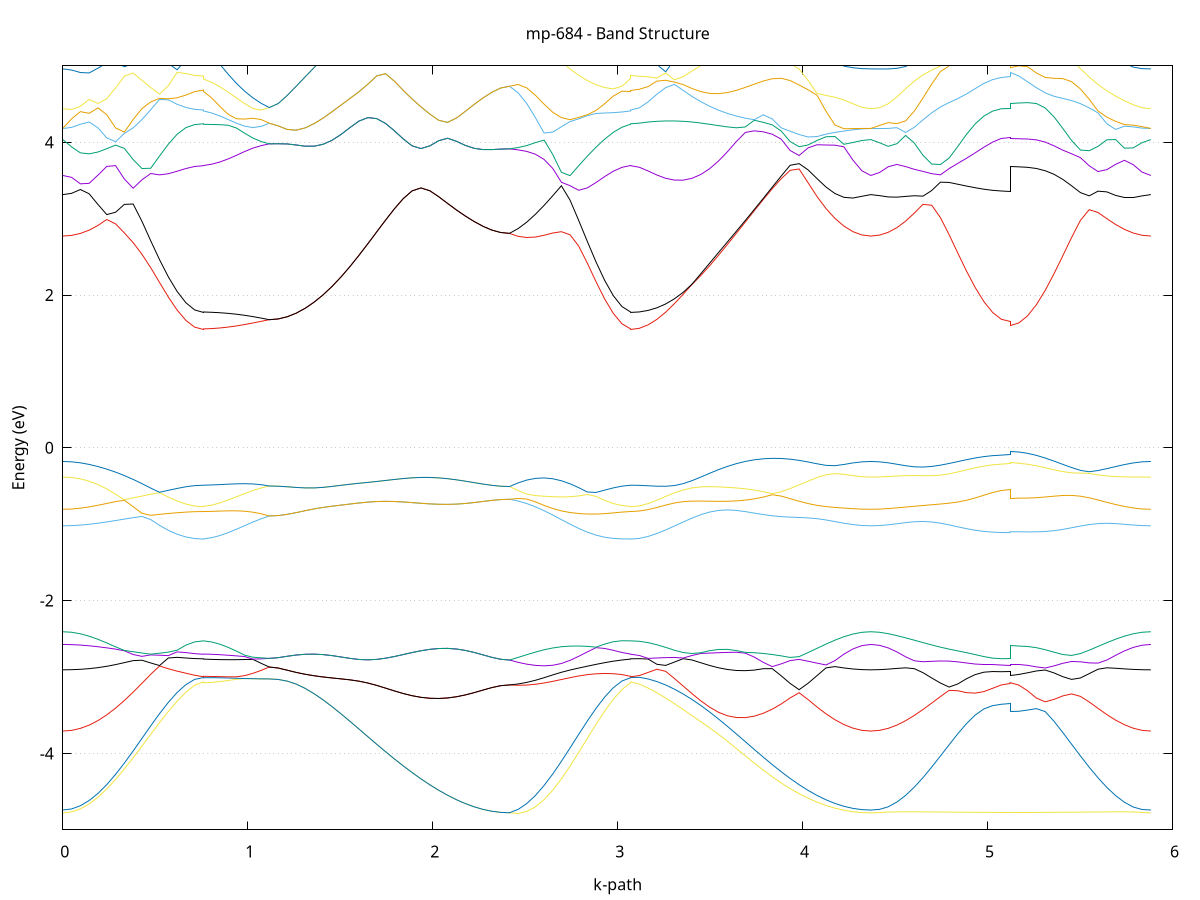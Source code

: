 set title 'mp-684 - Band Structure'
set xlabel 'k-path'
set ylabel 'Energy (eV)'
set grid y
set yrange [-5:5]
set terminal png size 800,600
set output 'mp-684_bands_gnuplot.png'
plot '-' using 1:2 with lines notitle, '-' using 1:2 with lines notitle, '-' using 1:2 with lines notitle, '-' using 1:2 with lines notitle, '-' using 1:2 with lines notitle, '-' using 1:2 with lines notitle, '-' using 1:2 with lines notitle, '-' using 1:2 with lines notitle, '-' using 1:2 with lines notitle, '-' using 1:2 with lines notitle, '-' using 1:2 with lines notitle, '-' using 1:2 with lines notitle, '-' using 1:2 with lines notitle, '-' using 1:2 with lines notitle, '-' using 1:2 with lines notitle, '-' using 1:2 with lines notitle, '-' using 1:2 with lines notitle, '-' using 1:2 with lines notitle, '-' using 1:2 with lines notitle, '-' using 1:2 with lines notitle, '-' using 1:2 with lines notitle, '-' using 1:2 with lines notitle, '-' using 1:2 with lines notitle, '-' using 1:2 with lines notitle, '-' using 1:2 with lines notitle, '-' using 1:2 with lines notitle, '-' using 1:2 with lines notitle, '-' using 1:2 with lines notitle, '-' using 1:2 with lines notitle, '-' using 1:2 with lines notitle, '-' using 1:2 with lines notitle, '-' using 1:2 with lines notitle, '-' using 1:2 with lines notitle, '-' using 1:2 with lines notitle, '-' using 1:2 with lines notitle, '-' using 1:2 with lines notitle, '-' using 1:2 with lines notitle, '-' using 1:2 with lines notitle, '-' using 1:2 with lines notitle, '-' using 1:2 with lines notitle, '-' using 1:2 with lines notitle, '-' using 1:2 with lines notitle, '-' using 1:2 with lines notitle, '-' using 1:2 with lines notitle, '-' using 1:2 with lines notitle, '-' using 1:2 with lines notitle, '-' using 1:2 with lines notitle, '-' using 1:2 with lines notitle, '-' using 1:2 with lines notitle, '-' using 1:2 with lines notitle, '-' using 1:2 with lines notitle, '-' using 1:2 with lines notitle, '-' using 1:2 with lines notitle, '-' using 1:2 with lines notitle, '-' using 1:2 with lines notitle, '-' using 1:2 with lines notitle, '-' using 1:2 with lines notitle, '-' using 1:2 with lines notitle, '-' using 1:2 with lines notitle, '-' using 1:2 with lines notitle, '-' using 1:2 with lines notitle, '-' using 1:2 with lines notitle, '-' using 1:2 with lines notitle, '-' using 1:2 with lines notitle
0.000000 -26.730328
0.047551 -26.730228
0.095102 -26.729828
0.142653 -26.729328
0.190204 -26.728528
0.237755 -26.727628
0.285305 -26.726528
0.332856 -26.725428
0.380407 -26.724228
0.427958 -26.723028
0.475509 -26.721828
0.523060 -26.720728
0.570611 -26.719828
0.618162 -26.719028
0.665713 -26.718528
0.713264 -26.718128
0.760815 -26.718028
0.760815 -26.718028
0.760815 -26.717928
0.760815 -26.717928
0.805263 -26.717928
0.849712 -26.717828
0.894160 -26.717728
0.938608 -26.717628
0.983057 -26.717528
1.027505 -26.717428
1.071954 -26.717428
1.116402 -26.717328
1.116402 -26.717328
1.164865 -26.717228
1.213328 -26.717028
1.261791 -26.716628
1.310254 -26.716228
1.358717 -26.715628
1.407180 -26.715128
1.455644 -26.714528
1.504107 -26.713928
1.552570 -26.713428
1.601033 -26.713128
1.649496 -26.712928
1.649496 -26.712928
1.697355 -26.712828
1.745215 -26.712928
1.793074 -26.713228
1.840934 -26.713628
1.888793 -26.714228
1.936653 -26.715028
1.984513 -26.715828
2.032372 -26.716828
2.080232 -26.717728
2.128091 -26.718728
2.175951 -26.719628
2.223811 -26.720328
2.271670 -26.721028
2.319530 -26.721528
2.367389 -26.721828
2.415249 -26.721928
2.415249 -26.721928
2.462013 -26.721828
2.508777 -26.721728
2.555542 -26.721428
2.602306 -26.721128
2.649070 -26.720728
2.695835 -26.720228
2.742599 -26.719828
2.789363 -26.719328
2.836127 -26.718928
2.882892 -26.718528
2.929656 -26.718228
2.976420 -26.718028
3.023185 -26.717928
3.069949 -26.717928
3.069949 -26.718028
3.117348 -26.717928
3.164748 -26.717828
3.212147 -26.717628
3.259547 -26.717328
3.306946 -26.716928
3.354346 -26.716628
3.401745 -26.716228
3.449145 -26.715928
3.496544 -26.715828
3.496544 -26.715828
3.545002 -26.715728
3.593461 -26.715828
3.641919 -26.716128
3.690378 -26.716628
3.738836 -26.717328
3.787295 -26.718228
3.835753 -26.719328
3.884211 -26.720528
3.932670 -26.721828
3.981128 -26.723228
4.029587 -26.724528
4.078045 -26.725928
4.126503 -26.727128
4.174962 -26.728228
4.223420 -26.729128
4.271879 -26.729828
4.320337 -26.730228
4.368795 -26.730328
4.368795 -26.730328
4.415835 -26.730228
4.462875 -26.729828
4.509915 -26.729228
4.556954 -26.728428
4.603994 -26.727328
4.651034 -26.726228
4.698073 -26.724928
4.745113 -26.723628
4.792153 -26.722228
4.839193 -26.720928
4.886232 -26.719628
4.933272 -26.718528
4.980312 -26.717528
5.027351 -26.716828
5.074391 -26.716428
5.121431 -26.716228
5.121431 -26.715428
5.169024 -26.715628
5.216616 -26.716128
5.264209 -26.716928
5.311801 -26.717928
5.359394 -26.719228
5.406986 -26.720528
5.454579 -26.721928
5.502172 -26.723328
5.549764 -26.724728
5.597357 -26.726028
5.644949 -26.727228
5.692542 -26.728328
5.740135 -26.729228
5.787727 -26.729828
5.835320 -26.730228
5.882912 -26.730328
e
0.000000 -26.713528
0.047551 -26.713528
0.095102 -26.713628
0.142653 -26.713728
0.190204 -26.713928
0.237755 -26.714128
0.285305 -26.714428
0.332856 -26.714728
0.380407 -26.715028
0.427958 -26.715328
0.475509 -26.715628
0.523060 -26.715928
0.570611 -26.716128
0.618162 -26.716328
0.665713 -26.716428
0.713264 -26.716528
0.760815 -26.716528
0.760815 -26.716528
0.760815 -26.716628
0.760815 -26.716628
0.805263 -26.716728
0.849712 -26.716828
0.894160 -26.716828
0.938608 -26.716928
0.983057 -26.717028
1.027505 -26.717128
1.071954 -26.717228
1.116402 -26.717328
1.116402 -26.717328
1.164865 -26.717228
1.213328 -26.717028
1.261791 -26.716628
1.310254 -26.716228
1.358717 -26.715628
1.407180 -26.715128
1.455644 -26.714528
1.504107 -26.713928
1.552570 -26.713428
1.601033 -26.713128
1.649496 -26.712928
1.649496 -26.712828
1.697355 -26.712828
1.745215 -26.712928
1.793074 -26.713228
1.840934 -26.713628
1.888793 -26.714228
1.936653 -26.715028
1.984513 -26.715828
2.032372 -26.716828
2.080232 -26.717728
2.128091 -26.718728
2.175951 -26.719528
2.223811 -26.720328
2.271670 -26.721028
2.319530 -26.721528
2.367389 -26.721828
2.415249 -26.721928
2.415249 -26.721928
2.462013 -26.721828
2.508777 -26.721728
2.555542 -26.721428
2.602306 -26.721028
2.649070 -26.720628
2.695835 -26.720128
2.742599 -26.719628
2.789363 -26.719028
2.836127 -26.718528
2.882892 -26.718028
2.929656 -26.717528
2.976420 -26.717128
3.023185 -26.716828
3.069949 -26.716628
3.069949 -26.716528
3.117348 -26.716428
3.164748 -26.716228
3.212147 -26.715728
3.259547 -26.715228
3.306946 -26.714528
3.354346 -26.713728
3.401745 -26.712928
3.449145 -26.712128
3.496544 -26.711328
3.496544 -26.711328
3.545002 -26.710628
3.593461 -26.709928
3.641919 -26.709428
3.690378 -26.709128
3.738836 -26.708928
3.787295 -26.708928
3.835753 -26.709028
3.884211 -26.709328
3.932670 -26.709728
3.981128 -26.710228
4.029587 -26.710728
4.078045 -26.711328
4.126503 -26.711928
4.174962 -26.712428
4.223420 -26.712828
4.271879 -26.713228
4.320337 -26.713428
4.368795 -26.713528
4.368795 -26.713528
4.415835 -26.713428
4.462875 -26.713328
4.509915 -26.713128
4.556954 -26.712828
4.603994 -26.712528
4.651034 -26.712128
4.698073 -26.711728
4.745113 -26.711328
4.792153 -26.710928
4.839193 -26.710628
4.886232 -26.710328
4.933272 -26.710128
4.980312 -26.709928
5.027351 -26.709828
5.074391 -26.709828
5.121431 -26.709728
5.121431 -26.710628
5.169024 -26.710628
5.216616 -26.710628
5.264209 -26.710628
5.311801 -26.710628
5.359394 -26.710828
5.406986 -26.711028
5.454579 -26.711228
5.502172 -26.711628
5.549764 -26.711928
5.597357 -26.712228
5.644949 -26.712628
5.692542 -26.712928
5.740135 -26.713128
5.787727 -26.713328
5.835320 -26.713428
5.882912 -26.713528
e
0.000000 -14.282828
0.047551 -14.279028
0.095102 -14.267528
0.142653 -14.248528
0.190204 -14.222528
0.237755 -14.189928
0.285305 -14.151528
0.332856 -14.108028
0.380407 -14.060528
0.427958 -14.038928
0.475509 -14.055628
0.523060 -14.070428
0.570611 -14.083028
0.618162 -14.093128
0.665713 -14.100528
0.713264 -14.104928
0.760815 -14.106428
0.760815 -14.106428
0.760815 -14.105728
0.760815 -14.105728
0.805263 -14.100328
0.849712 -14.090228
0.894160 -14.075528
0.938608 -14.056628
0.983057 -14.033928
1.027505 -14.007928
1.071954 -13.979328
1.116402 -13.948928
1.116402 -13.948928
1.164865 -13.949128
1.213328 -13.949728
1.261791 -13.950828
1.310254 -13.952628
1.358717 -13.955528
1.407180 -13.959528
1.455644 -13.964828
1.504107 -13.971528
1.552570 -13.979428
1.601033 -13.988328
1.649496 -13.998028
1.649496 -13.998028
1.697355 -14.008128
1.745215 -14.018428
1.793074 -14.028728
1.840934 -14.038828
1.888793 -14.048728
1.936653 -14.058228
1.984513 -14.067328
2.032372 -14.076128
2.080232 -14.084328
2.128091 -14.092028
2.175951 -14.098928
2.223811 -14.104928
2.271670 -14.109828
2.319530 -14.113528
2.367389 -14.115828
2.415249 -14.116528
2.415249 -14.116528
2.462013 -14.124328
2.508777 -14.129128
2.555542 -14.131428
2.602306 -14.131528
2.649070 -14.130128
2.695835 -14.127628
2.742599 -14.124528
2.789363 -14.121228
2.836127 -14.117928
2.882892 -14.114828
2.929656 -14.112028
2.976420 -14.109628
3.023185 -14.107528
3.069949 -14.105728
3.069949 -14.106428
3.117348 -14.103928
3.164748 -14.096428
3.212147 -14.084328
3.259547 -14.068128
3.306946 -14.048428
3.354346 -14.026228
3.401745 -14.002828
3.449145 -13.979628
3.496544 -13.996728
3.496544 -13.996728
3.545002 -14.025928
3.593461 -14.050528
3.641919 -14.069928
3.690378 -14.083628
3.738836 -14.091328
3.787295 -14.093128
3.835753 -14.089128
3.884211 -14.079828
3.932670 -14.065828
3.981128 -14.098728
4.029587 -14.136328
4.078045 -14.171728
4.126503 -14.203628
4.174962 -14.231128
4.223420 -14.253328
4.271879 -14.269628
4.320337 -14.279528
4.368795 -14.282828
4.368795 -14.282828
4.415835 -14.279528
4.462875 -14.269828
4.509915 -14.254028
4.556954 -14.233128
4.603994 -14.208328
4.651034 -14.181628
4.698073 -14.156028
4.745113 -14.135828
4.792153 -14.124628
4.839193 -14.121828
4.886232 -14.123528
4.933272 -14.126328
4.980312 -14.128928
5.027351 -14.130728
5.074391 -14.131628
5.121431 -14.131928
5.121431 -14.163028
5.169024 -14.161428
5.216616 -14.156928
5.264209 -14.149728
5.311801 -14.140528
5.359394 -14.130728
5.406986 -14.123028
5.454579 -14.122528
5.502172 -14.134628
5.549764 -14.157728
5.597357 -14.185228
5.644949 -14.212228
5.692542 -14.236428
5.740135 -14.256228
5.787727 -14.270828
5.835320 -14.279828
5.882912 -14.282828
e
0.000000 -13.916328
0.047551 -13.918528
0.095102 -13.925128
0.142653 -13.935628
0.190204 -13.949328
0.237755 -13.965628
0.285305 -13.983528
0.332856 -14.002228
0.380407 -14.020928
0.427958 -14.010528
0.475509 -13.959528
0.523060 -13.909628
0.570611 -13.863028
0.618162 -13.822428
0.665713 -13.790628
0.713264 -13.770328
0.760815 -13.763328
0.760815 -13.763328
0.760815 -13.765328
0.760815 -13.765328
0.805263 -13.772428
0.849712 -13.786028
0.894160 -13.805228
0.938608 -13.829128
0.983057 -13.856628
1.027505 -13.886528
1.071954 -13.917628
1.116402 -13.948928
1.116402 -13.948928
1.164865 -13.949128
1.213328 -13.949728
1.261791 -13.950828
1.310254 -13.952628
1.358717 -13.955528
1.407180 -13.959528
1.455644 -13.964828
1.504107 -13.971528
1.552570 -13.979428
1.601033 -13.988328
1.649496 -13.998028
1.649496 -13.998028
1.697355 -14.008128
1.745215 -14.018428
1.793074 -14.028728
1.840934 -14.038828
1.888793 -14.048728
1.936653 -14.058228
1.984513 -14.067328
2.032372 -14.076128
2.080232 -14.084328
2.128091 -14.092028
2.175951 -14.098928
2.223811 -14.104928
2.271670 -14.109828
2.319530 -14.113528
2.367389 -14.115828
2.415249 -14.116528
2.415249 -14.116528
2.462013 -14.105328
2.508777 -14.090428
2.555542 -14.071528
2.602306 -14.048728
2.649070 -14.022028
2.695835 -13.991828
2.742599 -13.958728
2.789363 -13.923428
2.836127 -13.887228
2.882892 -13.851828
2.929656 -13.819328
2.976420 -13.792328
3.023185 -13.773528
3.069949 -13.765328
3.069949 -13.763328
3.117348 -13.767828
3.164748 -13.781228
3.212147 -13.802328
3.259547 -13.829728
3.306946 -13.861428
3.354346 -13.895728
3.401745 -13.930728
3.449145 -13.964828
3.496544 -13.958328
3.496544 -13.958328
3.545002 -13.940428
3.593461 -13.928328
3.641919 -13.923728
3.690378 -13.927828
3.738836 -13.940728
3.787295 -13.962028
3.835753 -13.990328
3.884211 -14.023928
3.932670 -14.060728
3.981128 -14.047928
4.029587 -14.027228
4.078045 -14.004928
4.126503 -13.982428
4.174962 -13.961228
4.223420 -13.942828
4.271879 -13.928528
4.320337 -13.919428
4.368795 -13.916328
4.368795 -13.916328
4.415835 -13.919028
4.462875 -13.926928
4.509915 -13.939128
4.556954 -13.954128
4.603994 -13.970128
4.651034 -13.984928
4.698073 -13.995428
4.745113 -13.997928
4.792153 -13.989628
4.839193 -13.972428
4.886232 -13.951628
4.933272 -13.931728
4.980312 -13.915228
5.027351 -13.903228
5.074391 -13.896128
5.121431 -13.893728
5.121431 -13.837428
5.169024 -13.842528
5.216616 -13.857328
5.264209 -13.880328
5.311801 -13.909228
5.359394 -13.940928
5.406986 -13.971028
5.454579 -13.993028
5.502172 -14.000528
5.549764 -13.994528
5.597357 -13.981328
5.644949 -13.965528
5.692542 -13.949828
5.740135 -13.936028
5.787727 -13.925328
5.835320 -13.918628
5.882912 -13.916328
e
0.000000 -12.056428
0.047551 -12.059928
0.095102 -12.070428
0.142653 -12.087328
0.190204 -12.110228
0.237755 -12.138728
0.285305 -12.172128
0.332856 -12.209928
0.380407 -12.251228
0.427958 -12.294928
0.475509 -12.339728
0.523060 -12.384028
0.570611 -12.425628
0.618162 -12.462128
0.665713 -12.490928
0.713264 -12.509428
0.760815 -12.515828
0.760815 -12.515828
0.760815 -12.511528
0.760815 -12.511528
0.805263 -12.503128
0.849712 -12.489228
0.894160 -12.470128
0.938608 -12.446128
0.983057 -12.417728
1.027505 -12.385528
1.071954 -12.350228
1.116402 -12.312728
1.116402 -12.312728
1.164865 -12.312428
1.213328 -12.311728
1.261791 -12.310228
1.310254 -12.307728
1.358717 -12.303528
1.407180 -12.296828
1.455644 -12.286728
1.504107 -12.272228
1.552570 -12.253128
1.601033 -12.229428
1.649496 -12.202028
1.649496 -12.202028
1.697355 -12.173428
1.745215 -12.146228
1.793074 -12.124628
1.840934 -12.112328
1.888793 -12.109228
1.936653 -12.110928
1.984513 -12.113028
2.032372 -12.112628
2.080232 -12.108328
2.128091 -12.100028
2.175951 -12.088228
2.223811 -12.074428
2.271670 -12.060428
2.319530 -12.048528
2.367389 -12.040828
2.415249 -12.038228
2.415249 -12.038228
2.462013 -12.038528
2.508777 -12.039628
2.555542 -12.042628
2.602306 -12.058228
2.649070 -12.089628
2.695835 -12.130628
2.742599 -12.179928
2.789363 -12.235928
2.836127 -12.295628
2.882892 -12.355328
2.929656 -12.410928
2.976420 -12.458128
3.023185 -12.492828
3.069949 -12.511528
3.069949 -12.515828
3.117348 -12.513528
3.164748 -12.506828
3.212147 -12.495728
3.259547 -12.480728
3.306946 -12.462128
3.354346 -12.440528
3.401745 -12.416628
3.449145 -12.391328
3.496544 -12.366028
3.496544 -12.366028
3.545002 -12.341928
3.593461 -12.321928
3.641919 -12.306828
3.690378 -12.293628
3.738836 -12.277328
3.787295 -12.254828
3.835753 -12.238528
3.884211 -12.222228
3.932670 -12.201028
3.981128 -12.176128
4.029587 -12.148628
4.078045 -12.120128
4.126503 -12.092228
4.174962 -12.066728
4.223420 -12.060328
4.271879 -12.058028
4.320337 -12.056728
4.368795 -12.056428
4.368795 -12.056428
4.415835 -12.057528
4.462875 -12.060828
4.509915 -12.066228
4.556954 -12.074028
4.603994 -12.094128
4.651034 -12.124128
4.698073 -12.156328
4.745113 -12.187828
4.792153 -12.215628
4.839193 -12.236628
4.886232 -12.248328
4.933272 -12.249228
4.980312 -12.239028
5.027351 -12.218728
5.074391 -12.192028
5.121431 -12.173328
5.121431 -12.370928
5.169024 -12.365728
5.216616 -12.350728
5.264209 -12.327528
5.311801 -12.298428
5.359394 -12.266028
5.406986 -12.232228
5.454579 -12.198828
5.502172 -12.166628
5.549764 -12.136728
5.597357 -12.110128
5.644949 -12.089228
5.692542 -12.075728
5.740135 -12.067028
5.787727 -12.061128
5.835320 -12.057628
5.882912 -12.056428
e
0.000000 -12.020828
0.047551 -12.023728
0.095102 -12.029528
0.142653 -12.035628
0.190204 -12.041828
0.237755 -12.048328
0.285305 -12.055228
0.332856 -12.062528
0.380407 -12.070328
0.427958 -12.078228
0.475509 -12.086028
0.523060 -12.093528
0.570611 -12.100228
0.618162 -12.105928
0.665713 -12.110328
0.713264 -12.113028
0.760815 -12.113928
0.760815 -12.113928
0.760815 -12.115128
0.760815 -12.115128
0.805263 -12.119628
0.849712 -12.128828
0.894160 -12.144828
0.938608 -12.169128
0.983057 -12.200428
1.027505 -12.236228
1.071954 -12.274228
1.116402 -12.312728
1.116402 -12.312728
1.164865 -12.312428
1.213328 -12.311728
1.261791 -12.310228
1.310254 -12.307728
1.358717 -12.303528
1.407180 -12.296828
1.455644 -12.286728
1.504107 -12.272228
1.552570 -12.253128
1.601033 -12.229428
1.649496 -12.202028
1.649496 -12.202028
1.697355 -12.173428
1.745215 -12.146228
1.793074 -12.124628
1.840934 -12.112328
1.888793 -12.109228
1.936653 -12.110928
1.984513 -12.113028
2.032372 -12.112628
2.080232 -12.108328
2.128091 -12.100028
2.175951 -12.088228
2.223811 -12.074428
2.271670 -12.060428
2.319530 -12.048528
2.367389 -12.040828
2.415249 -12.038228
2.415249 -12.038228
2.462013 -12.038528
2.508777 -12.039428
2.555542 -12.041128
2.602306 -12.046928
2.649070 -12.059328
2.695835 -12.072328
2.742599 -12.084128
2.789363 -12.094028
2.836127 -12.101928
2.882892 -12.107728
2.929656 -12.111828
2.976420 -12.114328
3.023185 -12.115328
3.069949 -12.115128
3.069949 -12.113928
3.117348 -12.109428
3.164748 -12.097028
3.212147 -12.080428
3.259547 -12.079428
3.306946 -12.087928
3.354346 -12.100628
3.401745 -12.120428
3.449145 -12.150528
3.496544 -12.179428
3.496544 -12.179428
3.545002 -12.205528
3.593461 -12.226728
3.641919 -12.242028
3.690378 -12.251028
3.738836 -12.253428
3.787295 -12.249128
3.835753 -12.226028
3.884211 -12.192928
3.932670 -12.158928
3.981128 -12.127328
4.029587 -12.101528
4.078045 -12.083128
4.126503 -12.071428
4.174962 -12.064428
4.223420 -12.045228
4.271879 -12.029628
4.320337 -12.021528
4.368795 -12.020828
4.368795 -12.020828
4.415835 -12.022328
4.462875 -12.029928
4.509915 -12.044728
4.556954 -12.064928
4.603994 -12.079628
4.651034 -12.089328
4.698073 -12.099328
4.745113 -12.109428
4.792153 -12.119428
4.839193 -12.129028
4.886232 -12.137728
4.933272 -12.145228
4.980312 -12.151328
5.027351 -12.155828
5.074391 -12.158228
5.121431 -12.156928
5.121431 -12.204928
5.169024 -12.202528
5.216616 -12.195328
5.264209 -12.183828
5.311801 -12.169028
5.359394 -12.152328
5.406986 -12.135428
5.454579 -12.119928
5.502172 -12.106228
5.549764 -12.094028
5.597357 -12.082228
5.644949 -12.068828
5.692542 -12.052828
5.740135 -12.037828
5.787727 -12.026828
5.835320 -12.021428
5.882912 -12.020828
e
0.000000 -12.019728
0.047551 -12.020228
0.095102 -12.021928
0.142653 -12.025028
0.190204 -12.029328
0.237755 -12.034628
0.285305 -12.040628
0.332856 -12.046928
0.380407 -12.053028
0.427958 -12.058528
0.475509 -12.063228
0.523060 -12.066728
0.570611 -12.068928
0.618162 -12.069828
0.665713 -12.069728
0.713264 -12.069228
0.760815 -12.068928
0.760815 -12.068928
0.760815 -12.069128
0.760815 -12.069128
0.805263 -12.070928
0.849712 -12.073628
0.894160 -12.076528
0.938608 -12.078928
0.983057 -12.080728
1.027505 -12.081828
1.071954 -12.082028
1.116402 -12.081428
1.116402 -12.081428
1.164865 -12.083628
1.213328 -12.089428
1.261791 -12.097228
1.310254 -12.105028
1.358717 -12.111128
1.407180 -12.114428
1.455644 -12.114628
1.504107 -12.112028
1.552570 -12.107028
1.601033 -12.100228
1.649496 -12.092128
1.649496 -12.092128
1.697355 -12.083428
1.745215 -12.074528
1.793074 -12.065828
1.840934 -12.057428
1.888793 -12.049628
1.936653 -12.042428
1.984513 -12.035928
2.032372 -12.030228
2.080232 -12.025328
2.128091 -12.021228
2.175951 -12.017628
2.223811 -12.014528
2.271670 -12.011828
2.319530 -12.009228
2.367389 -12.007028
2.415249 -12.006128
2.415249 -12.006128
2.462013 -12.010128
2.508777 -12.018528
2.555542 -12.030028
2.602306 -12.040128
2.649070 -12.043628
2.695835 -12.046728
2.742599 -12.050028
2.789363 -12.053428
2.836127 -12.056828
2.882892 -12.060128
2.929656 -12.063228
2.976420 -12.065828
3.023185 -12.067828
3.069949 -12.069128
3.069949 -12.068928
3.117348 -12.069428
3.164748 -12.070928
3.212147 -12.074028
3.259547 -12.068328
3.306946 -12.072128
3.354346 -12.092328
3.401745 -12.117628
3.449145 -12.138428
3.496544 -12.160228
3.496544 -12.160228
3.545002 -12.179528
3.593461 -12.190528
3.641919 -12.189428
3.690378 -12.177528
3.738836 -12.159528
3.787295 -12.139528
3.835753 -12.119728
3.884211 -12.101328
3.932670 -12.084928
3.981128 -12.070428
4.029587 -12.057628
4.078045 -12.046128
4.126503 -12.036528
4.174962 -12.029428
4.223420 -12.024928
4.271879 -12.022428
4.320337 -12.021128
4.368795 -12.019728
4.368795 -12.019728
4.415835 -12.020728
4.462875 -12.022828
4.509915 -12.025928
4.556954 -12.030128
4.603994 -12.035328
4.651034 -12.041228
4.698073 -12.047728
4.745113 -12.054528
4.792153 -12.061328
4.839193 -12.067828
4.886232 -12.073928
4.933272 -12.079228
4.980312 -12.083528
5.027351 -12.087928
5.074391 -12.116628
5.121431 -12.137928
5.121431 -12.101028
5.169024 -12.100628
5.216616 -12.099228
5.264209 -12.096628
5.311801 -12.092528
5.359394 -12.086528
5.406986 -12.078428
5.454579 -12.068428
5.502172 -12.057528
5.549764 -12.047328
5.597357 -12.038828
5.644949 -12.032228
5.692542 -12.027428
5.740135 -12.024228
5.787727 -12.022128
5.835320 -12.020828
5.882912 -12.019728
e
0.000000 -11.991428
0.047551 -11.986528
0.095102 -11.982728
0.142653 -11.983728
0.190204 -11.986028
0.237755 -11.989028
0.285305 -11.992528
0.332856 -11.996328
0.380407 -12.000228
0.427958 -12.004228
0.475509 -12.008128
0.523060 -12.011628
0.570611 -12.014728
0.618162 -12.017228
0.665713 -12.019128
0.713264 -12.020328
0.760815 -12.020728
0.760815 -12.020728
0.760815 -12.023928
0.760815 -12.023928
0.805263 -12.033028
0.849712 -12.045528
0.894160 -12.057828
0.938608 -12.067328
0.983057 -12.073628
1.027505 -12.077528
1.071954 -12.080028
1.116402 -12.081428
1.116402 -12.081428
1.164865 -12.083628
1.213328 -12.089428
1.261791 -12.097228
1.310254 -12.105028
1.358717 -12.111128
1.407180 -12.114428
1.455644 -12.114628
1.504107 -12.112028
1.552570 -12.107028
1.601033 -12.100228
1.649496 -12.092128
1.649496 -12.092128
1.697355 -12.083428
1.745215 -12.074528
1.793074 -12.065828
1.840934 -12.057428
1.888793 -12.049628
1.936653 -12.042428
1.984513 -12.035928
2.032372 -12.030228
2.080232 -12.025328
2.128091 -12.021228
2.175951 -12.017628
2.223811 -12.014528
2.271670 -12.011828
2.319530 -12.009228
2.367389 -12.007028
2.415249 -12.006128
2.415249 -12.006128
2.462013 -12.007828
2.508777 -12.015828
2.555542 -12.029628
2.602306 -12.038528
2.649070 -12.041128
2.695835 -12.042228
2.742599 -12.042528
2.789363 -12.042128
2.836127 -12.040628
2.882892 -12.038228
2.929656 -12.035028
2.976420 -12.031328
3.023185 -12.027428
3.069949 -12.023928
3.069949 -12.020728
3.117348 -12.020528
3.164748 -12.020228
3.212147 -12.019528
3.259547 -12.018528
3.306946 -12.017128
3.354346 -12.015228
3.401745 -12.012928
3.449145 -12.010528
3.496544 -12.007928
3.496544 -12.007928
3.545002 -12.005428
3.593461 -12.003128
3.641919 -12.001128
3.690378 -11.999428
3.738836 -11.998128
3.787295 -11.997228
3.835753 -11.996428
3.884211 -11.995728
3.932670 -11.994928
3.981128 -11.993828
4.029587 -11.992228
4.078045 -11.990028
4.126503 -11.987428
4.174962 -11.984428
4.223420 -11.981628
4.271879 -11.979328
4.320337 -11.988528
4.368795 -11.991428
4.368795 -11.991428
4.415835 -11.988028
4.462875 -11.980928
4.509915 -11.981628
4.556954 -11.984128
4.603994 -11.987428
4.651034 -11.991528
4.698073 -11.996428
4.745113 -12.002328
4.792153 -12.009428
4.839193 -12.018228
4.886232 -12.029428
4.933272 -12.044128
4.980312 -12.063328
5.027351 -12.086728
5.074391 -12.088828
5.121431 -12.089428
5.121431 -12.047828
5.169024 -12.046928
5.216616 -12.044228
5.264209 -12.040128
5.311801 -12.034928
5.359394 -12.029128
5.406986 -12.022928
5.454579 -12.016628
5.502172 -12.010528
5.549764 -12.004628
5.597357 -11.999128
5.644949 -11.994228
5.692542 -11.990328
5.740135 -11.987828
5.787727 -11.987828
5.835320 -11.990228
5.882912 -11.991428
e
0.000000 -11.977428
0.047551 -11.976028
0.095102 -11.964528
0.142653 -11.942028
0.190204 -11.912928
0.237755 -11.878628
0.285305 -11.840128
0.332856 -11.798728
0.380407 -11.755428
0.427958 -11.736028
0.475509 -11.774528
0.523060 -11.810728
0.570611 -11.843028
0.618162 -11.870428
0.665713 -11.891328
0.713264 -11.904628
0.760815 -11.909128
0.760815 -11.909128
0.760815 -11.907928
0.760815 -11.907928
0.805263 -11.898628
0.849712 -11.881328
0.894160 -11.857528
0.938608 -11.828928
0.983057 -11.796928
1.027505 -11.762728
1.071954 -11.727628
1.116402 -11.692728
1.116402 -11.692728
1.164865 -11.691828
1.213328 -11.689928
1.261791 -11.688528
1.310254 -11.689728
1.358717 -11.695328
1.407180 -11.706328
1.455644 -11.723328
1.504107 -11.745828
1.552570 -11.772728
1.601033 -11.802328
1.649496 -11.832528
1.649496 -11.832528
1.697355 -11.859828
1.745215 -11.881028
1.793074 -11.891628
1.840934 -11.887928
1.888793 -11.870828
1.936653 -11.845228
1.984513 -11.816428
2.032372 -11.788728
2.080232 -11.764628
2.128091 -11.745628
2.175951 -11.732328
2.223811 -11.724628
2.271670 -11.721428
2.319530 -11.721328
2.367389 -11.722328
2.415249 -11.722828
2.415249 -11.722828
2.462013 -11.738328
2.508777 -11.755128
2.555542 -11.773628
2.602306 -11.793828
2.649070 -11.814928
2.695835 -11.835928
2.742599 -11.855228
2.789363 -11.872028
2.836127 -11.885828
2.882892 -11.896428
2.929656 -11.903828
2.976420 -11.908128
3.023185 -11.909428
3.069949 -11.907928
3.069949 -11.909128
3.117348 -11.912728
3.164748 -11.922528
3.212147 -11.934728
3.259547 -11.940828
3.306946 -11.929428
3.354346 -11.900228
3.401745 -11.862128
3.449145 -11.821528
3.496544 -11.782128
3.496544 -11.782128
3.545002 -11.770028
3.593461 -11.778128
3.641919 -11.781328
3.690378 -11.780728
3.738836 -11.777028
3.787295 -11.770428
3.835753 -11.760728
3.884211 -11.747328
3.932670 -11.749628
3.981128 -11.783728
4.029587 -11.820728
4.078045 -11.858628
4.126503 -11.895428
4.174962 -11.928828
4.223420 -11.956828
4.271879 -11.977328
4.320337 -11.977928
4.368795 -11.977428
4.368795 -11.977428
4.415835 -11.977528
4.462875 -11.973028
4.509915 -11.952928
4.556954 -11.926128
4.603994 -11.896628
4.651034 -11.868428
4.698073 -11.845128
4.745113 -11.829828
4.792153 -11.823528
4.839193 -11.824628
4.886232 -11.830028
4.933272 -11.837128
4.980312 -11.843828
5.027351 -11.849328
5.074391 -11.852828
5.121431 -11.854028
5.121431 -11.831828
5.169024 -11.830428
5.216616 -11.826228
5.264209 -11.818828
5.311801 -11.808328
5.359394 -11.795128
5.406986 -11.784028
5.454579 -11.789828
5.502172 -11.815028
5.549764 -11.846728
5.597357 -11.879128
5.644949 -11.909728
5.692542 -11.936728
5.740135 -11.958228
5.787727 -11.971828
5.835320 -11.976628
5.882912 -11.977428
e
0.000000 -11.500128
0.047551 -11.503828
0.095102 -11.514728
0.142653 -11.532628
0.190204 -11.556728
0.237755 -11.586328
0.285305 -11.620328
0.332856 -11.657528
0.380407 -11.696628
0.427958 -11.711728
0.475509 -11.669028
0.523060 -11.628728
0.570611 -11.592428
0.618162 -11.561728
0.665713 -11.538328
0.713264 -11.523528
0.760815 -11.518528
0.760815 -11.518528
0.760815 -11.519528
0.760815 -11.519528
0.805263 -11.525028
0.849712 -11.536028
0.894160 -11.552328
0.938608 -11.573328
0.983057 -11.598528
1.027505 -11.627328
1.071954 -11.659028
1.116402 -11.692728
1.116402 -11.692728
1.164865 -11.691828
1.213328 -11.689928
1.261791 -11.688528
1.310254 -11.689728
1.358717 -11.695328
1.407180 -11.706328
1.455644 -11.723328
1.504107 -11.745828
1.552570 -11.772728
1.601033 -11.802328
1.649496 -11.832528
1.649496 -11.832528
1.697355 -11.859828
1.745215 -11.881028
1.793074 -11.891628
1.840934 -11.887928
1.888793 -11.870828
1.936653 -11.845228
1.984513 -11.816428
2.032372 -11.788728
2.080232 -11.764628
2.128091 -11.745628
2.175951 -11.732328
2.223811 -11.724628
2.271670 -11.721428
2.319530 -11.721328
2.367389 -11.722328
2.415249 -11.722828
2.415249 -11.722828
2.462013 -11.707928
2.508777 -11.692928
2.555542 -11.677628
2.602306 -11.661828
2.649070 -11.645328
2.695835 -11.628328
2.742599 -11.610928
2.789363 -11.593228
2.836127 -11.575528
2.882892 -11.558628
2.929656 -11.543228
2.976420 -11.530628
3.023185 -11.522328
3.069949 -11.519528
3.069949 -11.518528
3.117348 -11.524328
3.164748 -11.541028
3.212147 -11.567128
3.259547 -11.600228
3.306946 -11.636828
3.354346 -11.673628
3.401745 -11.707228
3.449145 -11.734928
3.496544 -11.755728
3.496544 -11.755728
3.545002 -11.745928
3.593461 -11.715928
3.641919 -11.693828
3.690378 -11.680728
3.738836 -11.677028
3.787295 -11.682928
3.835753 -11.697628
3.884211 -11.720328
3.932670 -11.729528
3.981128 -11.706328
4.029587 -11.677728
4.078045 -11.644628
4.126503 -11.609428
4.174962 -11.575028
4.223420 -11.544428
4.271879 -11.520528
4.320337 -11.505328
4.368795 -11.500128
4.368795 -11.500128
4.415835 -11.504628
4.462875 -11.517828
4.509915 -11.538028
4.556954 -11.562928
4.603994 -11.589928
4.651034 -11.616228
4.698073 -11.639528
4.745113 -11.658828
4.792153 -11.674828
4.839193 -11.690228
4.886232 -11.707628
4.933272 -11.728028
4.980312 -11.749528
5.027351 -11.768728
5.074391 -11.781928
5.121431 -11.786628
5.121431 -11.619228
5.169024 -11.622628
5.216616 -11.632528
5.264209 -11.648428
5.311801 -11.669128
5.359394 -11.692528
5.406986 -11.712528
5.454579 -11.713028
5.502172 -11.691028
5.549764 -11.659728
5.597357 -11.625628
5.644949 -11.592028
5.692542 -11.561428
5.740135 -11.535628
5.787727 -11.516228
5.835320 -11.504228
5.882912 -11.500128
e
0.000000 -9.709428
0.047551 -9.711228
0.095102 -9.716728
0.142653 -9.725428
0.190204 -9.736528
0.237755 -9.778228
0.285305 -9.840828
0.332856 -9.907528
0.380407 -9.976128
0.427958 -10.044028
0.475509 -10.109228
0.523060 -10.169428
0.570611 -10.222528
0.618162 -10.266628
0.665713 -10.299828
0.713264 -10.320528
0.760815 -10.327528
0.760815 -10.327528
0.760815 -10.321528
0.760815 -10.321528
0.805263 -10.307828
0.849712 -10.285628
0.894160 -10.256128
0.938608 -10.221028
0.983057 -10.182028
1.027505 -10.140828
1.071954 -10.098728
1.116402 -10.057228
1.116402 -10.057228
1.164865 -10.056028
1.213328 -10.052328
1.261791 -10.045928
1.310254 -10.036428
1.358717 -10.023828
1.407180 -10.008028
1.455644 -9.989128
1.504107 -9.967728
1.552570 -9.944328
1.601033 -9.919628
1.649496 -9.894528
1.649496 -9.894528
1.697355 -9.869928
1.745215 -9.846228
1.793074 -9.823628
1.840934 -9.802628
1.888793 -9.783228
1.936653 -9.765228
1.984513 -9.748728
2.032372 -9.733328
2.080232 -9.719028
2.128091 -9.705728
2.175951 -9.693528
2.223811 -9.682728
2.271670 -9.673628
2.319530 -9.666728
2.367389 -9.662328
2.415249 -9.660928
2.415249 -9.660928
2.462013 -9.673828
2.508777 -9.695428
2.555542 -9.722028
2.602306 -9.750228
2.649070 -9.793328
2.695835 -9.857028
2.742599 -9.927728
2.789363 -10.002128
2.836127 -10.076528
2.882892 -10.147328
2.929656 -10.210728
2.976420 -10.263128
3.023185 -10.301028
3.069949 -10.321528
3.069949 -10.327528
3.117348 -10.323128
3.164748 -10.310528
3.212147 -10.290428
3.259547 -10.264528
3.306946 -10.234228
3.354346 -10.201028
3.401745 -10.166428
3.449145 -10.131228
3.496544 -10.096228
3.496544 -10.096228
3.545002 -10.061028
3.593461 -10.026428
3.641919 -9.992428
3.690378 -9.958928
3.738836 -9.926128
3.787295 -9.894128
3.835753 -9.863428
3.884211 -9.834428
3.932670 -9.807828
3.981128 -9.784128
4.029587 -9.763828
4.078045 -9.747028
4.126503 -9.733828
4.174962 -9.724028
4.223420 -9.717128
4.271879 -9.712628
4.320337 -9.710128
4.368795 -9.709428
4.368795 -9.709428
4.415835 -9.710528
4.462875 -9.715528
4.509915 -9.728728
4.556954 -9.754228
4.603994 -9.791328
4.651034 -9.836228
4.698073 -9.884928
4.745113 -9.934028
4.792153 -9.980028
4.839193 -10.020628
4.886232 -10.053928
4.933272 -10.079528
4.980312 -10.097728
5.027351 -10.109428
5.074391 -10.115928
5.121431 -10.117928
5.121431 -10.166328
5.169024 -10.161828
5.216616 -10.148628
5.264209 -10.127028
5.311801 -10.097828
5.359394 -10.061928
5.406986 -10.020428
5.454579 -9.974728
5.502172 -9.926328
5.549764 -9.877228
5.597357 -9.829528
5.644949 -9.786028
5.692542 -9.750228
5.740135 -9.726028
5.787727 -9.714228
5.835320 -9.710228
5.882912 -9.709428
e
0.000000 -9.611428
0.047551 -9.618828
0.095102 -9.640728
0.142653 -9.675828
0.190204 -9.722428
0.237755 -9.749428
0.285305 -9.763228
0.332856 -9.777328
0.380407 -9.790928
0.427958 -9.803528
0.475509 -9.814928
0.523060 -9.824828
0.570611 -9.833028
0.618162 -9.839428
0.665713 -9.844028
0.713264 -9.846728
0.760815 -9.847728
0.760815 -9.847728
0.760815 -9.850428
0.760815 -9.850428
0.805263 -9.859128
0.849712 -9.873328
0.894160 -9.893028
0.938608 -9.917628
0.983057 -9.947028
1.027505 -9.980528
1.071954 -10.017528
1.116402 -10.057228
1.116402 -10.057228
1.164865 -10.056028
1.213328 -10.052328
1.261791 -10.045928
1.310254 -10.036428
1.358717 -10.023828
1.407180 -10.008028
1.455644 -9.989128
1.504107 -9.967728
1.552570 -9.944328
1.601033 -9.919628
1.649496 -9.894528
1.649496 -9.894528
1.697355 -9.869928
1.745215 -9.846228
1.793074 -9.823628
1.840934 -9.802628
1.888793 -9.783228
1.936653 -9.765228
1.984513 -9.748728
2.032372 -9.733328
2.080232 -9.719028
2.128091 -9.705728
2.175951 -9.693528
2.223811 -9.682728
2.271670 -9.673628
2.319530 -9.666728
2.367389 -9.662328
2.415249 -9.660928
2.415249 -9.660928
2.462013 -9.659528
2.508777 -9.671828
2.555542 -9.698628
2.602306 -9.739728
2.649070 -9.777228
2.695835 -9.800928
2.742599 -9.820128
2.789363 -9.834528
2.836127 -9.844328
2.882892 -9.850228
2.929656 -9.853028
2.976420 -9.853528
3.023185 -9.852428
3.069949 -9.850428
3.069949 -9.847728
3.117348 -9.846528
3.164748 -9.843328
3.212147 -9.838428
3.259547 -9.832528
3.306946 -9.826328
3.354346 -9.820428
3.401745 -9.815028
3.449145 -9.810428
3.496544 -9.806328
3.496544 -9.806328
3.545002 -9.802428
3.593461 -9.798228
3.641919 -9.793028
3.690378 -9.786428
3.738836 -9.777928
3.787295 -9.767128
3.835753 -9.754028
3.884211 -9.738828
3.932670 -9.721928
3.981128 -9.704028
4.029587 -9.685928
4.078045 -9.668328
4.126503 -9.652228
4.174962 -9.638128
4.223420 -9.626728
4.271879 -9.618228
4.320337 -9.613128
4.368795 -9.611428
4.368795 -9.611428
4.415835 -9.614328
4.462875 -9.621428
4.509915 -9.627828
4.556954 -9.628528
4.603994 -9.622928
4.651034 -9.613028
4.698073 -9.600728
4.745113 -9.587128
4.792153 -9.573428
4.839193 -9.560228
4.886232 -9.548128
4.933272 -9.537528
4.980312 -9.528928
5.027351 -9.522628
5.074391 -9.518728
5.121431 -9.517428
5.121431 -9.520328
5.169024 -9.521628
5.216616 -9.525328
5.264209 -9.531328
5.311801 -9.539628
5.359394 -9.549828
5.406986 -9.561728
5.454579 -9.574928
5.502172 -9.588728
5.549764 -9.602428
5.597357 -9.615228
5.644949 -9.625528
5.692542 -9.631328
5.740135 -9.630228
5.787727 -9.622828
5.835320 -9.614728
5.882912 -9.611428
e
0.000000 -4.779328
0.047551 -4.765828
0.095102 -4.726028
0.142653 -4.661128
0.190204 -4.573528
0.237755 -4.466028
0.285305 -4.341728
0.332856 -4.204328
0.380407 -4.057328
0.427958 -3.904528
0.475509 -3.749928
0.523060 -3.597428
0.570611 -3.451328
0.618162 -3.316628
0.665713 -3.199328
0.713264 -3.107728
0.760815 -3.063428
0.760815 -3.063428
0.760815 -3.075628
0.760815 -3.075628
0.805263 -3.070628
0.849712 -3.060628
0.894160 -3.045928
0.938608 -3.029428
0.983057 -3.021328
1.027505 -3.023328
1.071954 -3.025128
1.116402 -3.025428
1.116402 -3.025428
1.164865 -3.032228
1.213328 -3.053928
1.261791 -3.092928
1.310254 -3.148928
1.358717 -3.218828
1.407180 -3.299228
1.455644 -3.387628
1.504107 -3.481828
1.552570 -3.580028
1.601033 -3.680428
1.649496 -3.781628
1.649496 -3.781628
1.697355 -3.880828
1.745215 -3.978228
1.793074 -4.072928
1.840934 -4.164128
1.888793 -4.251228
1.936653 -4.333628
1.984513 -4.410928
2.032372 -4.482428
2.080232 -4.547628
2.128091 -4.605928
2.175951 -4.656528
2.223811 -4.699028
2.271670 -4.732828
2.319530 -4.757328
2.367389 -4.772128
2.415249 -4.777128
2.415249 -4.777128
2.462013 -4.786528
2.508777 -4.760128
2.555542 -4.698828
2.602306 -4.604528
2.649070 -4.481128
2.695835 -4.333328
2.742599 -4.166728
2.789363 -3.987828
2.836127 -3.803428
2.882892 -3.621028
2.929656 -3.448228
2.976420 -3.293028
3.023185 -3.164328
3.069949 -3.075628
3.069949 -3.063428
3.117348 -3.093028
3.164748 -3.145228
3.212147 -3.206428
3.259547 -3.274928
3.306946 -3.349028
3.354346 -3.426428
3.401745 -3.505128
3.449145 -3.584228
3.496544 -3.664528
3.496544 -3.664528
3.545002 -3.750128
3.593461 -3.840928
3.641919 -3.935828
3.690378 -4.032128
3.738836 -4.127328
3.787295 -4.219028
3.835753 -4.305928
3.884211 -4.386828
3.932670 -4.460928
3.981128 -4.527728
4.029587 -4.586828
4.078045 -4.638128
4.126503 -4.681428
4.174962 -4.716828
4.223420 -4.744228
4.271879 -4.763728
4.320337 -4.775428
4.368795 -4.779328
4.368795 -4.779328
4.415835 -4.774328
4.462875 -4.768028
4.509915 -4.765528
4.556954 -4.764828
4.603994 -4.764928
4.651034 -4.765428
4.698073 -4.766328
4.745113 -4.767328
4.792153 -4.768428
4.839193 -4.769528
4.886232 -4.770528
4.933272 -4.771328
4.980312 -4.771928
5.027351 -4.772328
5.074391 -4.772528
5.121431 -4.772528
5.121431 -4.774428
5.169024 -4.774228
5.216616 -4.773728
5.264209 -4.773028
5.311801 -4.772128
5.359394 -4.771228
5.406986 -4.770428
5.454579 -4.769528
5.502172 -4.768728
5.549764 -4.767928
5.597357 -4.766928
5.644949 -4.765828
5.692542 -4.764828
5.740135 -4.764428
5.787727 -4.766128
5.835320 -4.773328
5.882912 -4.779328
e
0.000000 -4.741428
0.047551 -4.727328
0.095102 -4.685328
0.142653 -4.616728
0.190204 -4.523528
0.237755 -4.408628
0.285305 -4.275128
0.332856 -4.126928
0.380407 -3.968328
0.427958 -3.804028
0.475509 -3.639428
0.523060 -3.480028
0.570611 -3.332228
0.618162 -3.202828
0.665713 -3.099528
0.713264 -3.031228
0.760815 -3.007028
0.760815 -3.007028
0.760815 -3.009828
0.760815 -3.009828
0.805263 -3.008928
0.849712 -3.010028
0.894160 -3.012728
0.938608 -3.016428
0.983057 -3.020228
1.027505 -3.022028
1.071954 -3.024128
1.116402 -3.025428
1.116402 -3.025428
1.164865 -3.032228
1.213328 -3.053928
1.261791 -3.092928
1.310254 -3.148928
1.358717 -3.218828
1.407180 -3.299228
1.455644 -3.387628
1.504107 -3.481828
1.552570 -3.580028
1.601033 -3.680428
1.649496 -3.781628
1.649496 -3.781628
1.697355 -3.880828
1.745215 -3.978228
1.793074 -4.072928
1.840934 -4.164128
1.888793 -4.251228
1.936653 -4.333628
1.984513 -4.410928
2.032372 -4.482428
2.080232 -4.547628
2.128091 -4.605928
2.175951 -4.656528
2.223811 -4.699028
2.271670 -4.732828
2.319530 -4.757328
2.367389 -4.772128
2.415249 -4.777128
2.415249 -4.777128
2.462013 -4.733028
2.508777 -4.656428
2.555542 -4.550728
2.602306 -4.420228
2.649070 -4.269628
2.695835 -4.104228
2.742599 -3.929528
2.789363 -3.751428
2.836127 -3.576428
2.882892 -3.411328
2.929656 -3.263328
2.976420 -3.140628
3.023185 -3.052528
3.069949 -3.009828
3.069949 -3.007028
3.117348 -3.004228
3.164748 -3.025628
3.212147 -3.059628
3.259547 -3.104528
3.306946 -3.159228
3.354346 -3.222528
3.401745 -3.293728
3.449145 -3.372028
3.496544 -3.456728
3.496544 -3.456728
3.545002 -3.549028
3.593461 -3.645728
3.641919 -3.745628
3.690378 -3.847028
3.738836 -3.948628
3.787295 -4.048928
3.835753 -4.146428
3.884211 -4.239828
3.932670 -4.328028
3.981128 -4.409828
4.029587 -4.484228
4.078045 -4.550428
4.126503 -4.607628
4.174962 -4.655228
4.223420 -4.692728
4.271879 -4.719728
4.320337 -4.736028
4.368795 -4.741428
4.368795 -4.741428
4.415835 -4.732928
4.462875 -4.699428
4.509915 -4.636928
4.556954 -4.549728
4.603994 -4.441828
4.651034 -4.316928
4.698073 -4.179628
4.745113 -4.034528
4.792153 -3.887128
4.839193 -3.743428
4.886232 -3.610428
4.933272 -3.497928
4.980312 -3.417928
5.027351 -3.375028
5.074391 -3.357028
5.121431 -3.352128
5.121431 -3.454228
5.169024 -3.448628
5.216616 -3.432828
5.264209 -3.414128
5.311801 -3.452828
5.359394 -3.579628
5.406986 -3.727128
5.454579 -3.880528
5.502172 -4.033428
5.549764 -4.181328
5.597357 -4.319828
5.644949 -4.444928
5.692542 -4.552928
5.740135 -4.640128
5.787727 -4.702228
5.835320 -4.734228
5.882912 -4.741428
e
0.000000 -3.707828
0.047551 -3.699028
0.095102 -3.672828
0.142653 -3.629628
0.190204 -3.570228
0.237755 -3.495728
0.285305 -3.407528
0.332856 -3.307628
0.380407 -3.198228
0.427958 -3.082628
0.475509 -2.964728
0.523060 -2.856128
0.570611 -2.892028
0.618162 -2.923128
0.665713 -2.950428
0.713264 -2.977028
0.760815 -2.996828
0.760815 -2.996828
0.760815 -2.991228
0.760815 -2.991228
0.805263 -2.992928
0.849712 -2.995528
0.894160 -2.998228
0.938608 -2.997528
0.983057 -2.982628
1.027505 -2.952428
1.071954 -2.913928
1.116402 -2.869528
1.116402 -2.869528
1.164865 -2.882728
1.213328 -2.910928
1.261791 -2.939828
1.310254 -2.964028
1.358717 -2.983628
1.407180 -2.999528
1.455644 -3.012628
1.504107 -3.024528
1.552570 -3.037328
1.601033 -3.054528
1.649496 -3.078828
1.649496 -3.078828
1.697355 -3.110028
1.745215 -3.145728
1.793074 -3.182428
1.840934 -3.216428
1.888793 -3.245028
1.936653 -3.266128
1.984513 -3.278328
2.032372 -3.281228
2.080232 -3.274528
2.128091 -3.258728
2.175951 -3.235028
2.223811 -3.205028
2.271670 -3.171628
2.319530 -3.138928
2.367389 -3.113728
2.415249 -3.103928
2.415249 -3.103928
2.462013 -3.108528
2.508777 -3.105428
2.555542 -3.095028
2.602306 -3.078428
2.649070 -3.057028
2.695835 -3.033028
2.742599 -3.008628
2.789363 -2.986528
2.836127 -2.969228
2.882892 -2.958228
2.929656 -2.954028
2.976420 -2.956728
3.023185 -2.968128
3.069949 -2.991228
3.069949 -2.996828
3.117348 -2.981128
3.164748 -2.940228
3.212147 -2.898628
3.259547 -2.925628
3.306946 -3.019528
3.354346 -3.118528
3.401745 -3.217128
3.449145 -3.310628
3.496544 -3.393628
3.496544 -3.393628
3.545002 -3.461428
3.593461 -3.507528
3.641919 -3.530528
3.690378 -3.531528
3.738836 -3.512428
3.787295 -3.475128
3.835753 -3.421428
3.884211 -3.353628
3.932670 -3.274128
3.981128 -3.206128
4.029587 -3.295428
4.078045 -3.392628
4.126503 -3.481928
4.174962 -3.559528
4.223420 -3.622728
4.271879 -3.669528
4.320337 -3.698128
4.368795 -3.707828
4.368795 -3.707828
4.415835 -3.698828
4.462875 -3.672328
4.509915 -3.629528
4.556954 -3.572328
4.603994 -3.503228
4.651034 -3.425228
4.698073 -3.341628
4.745113 -3.256328
4.792153 -3.175028
4.839193 -3.179728
4.886232 -3.205028
4.933272 -3.210928
4.980312 -3.191028
5.027351 -3.148028
5.074391 -3.104228
5.121431 -3.085528
5.121431 -3.074128
5.169024 -3.105528
5.216616 -3.180428
5.264209 -3.276128
5.311801 -3.325128
5.359394 -3.292828
5.406986 -3.247528
5.454579 -3.221428
5.502172 -3.253628
5.549764 -3.326928
5.597357 -3.410528
5.644949 -3.491828
5.692542 -3.564728
5.740135 -3.625228
5.787727 -3.670428
5.835320 -3.698328
5.882912 -3.707828
e
0.000000 -2.906228
0.047551 -2.904528
0.095102 -2.899428
0.142653 -2.890628
0.190204 -2.877528
0.237755 -2.859928
0.285305 -2.837828
0.332856 -2.812028
0.380407 -2.785728
0.427958 -2.780328
0.475509 -2.816328
0.523060 -2.850128
0.570611 -2.751328
0.618162 -2.742628
0.665713 -2.751428
0.713264 -2.758828
0.760815 -2.761828
0.760815 -2.761828
0.760815 -2.765728
0.760815 -2.765728
0.805263 -2.769628
0.849712 -2.772328
0.894160 -2.773628
0.938608 -2.773228
0.983057 -2.771128
1.027505 -2.769228
1.071954 -2.820428
1.116402 -2.869528
1.116402 -2.869528
1.164865 -2.882728
1.213328 -2.910928
1.261791 -2.939828
1.310254 -2.964028
1.358717 -2.983628
1.407180 -2.999528
1.455644 -3.012628
1.504107 -3.024528
1.552570 -3.037328
1.601033 -3.054528
1.649496 -3.078828
1.649496 -3.078828
1.697355 -3.110028
1.745215 -3.145728
1.793074 -3.182428
1.840934 -3.216428
1.888793 -3.245028
1.936653 -3.266128
1.984513 -3.278328
2.032372 -3.281228
2.080232 -3.274528
2.128091 -3.258728
2.175951 -3.235028
2.223811 -3.205028
2.271670 -3.171628
2.319530 -3.138928
2.367389 -3.113728
2.415249 -3.103928
2.415249 -3.103928
2.462013 -3.091228
2.508777 -3.070628
2.555542 -3.042828
2.602306 -3.009228
2.649070 -2.972828
2.695835 -2.938328
2.742599 -2.908828
2.789363 -2.883028
2.836127 -2.858528
2.882892 -2.834828
2.929656 -2.812628
2.976420 -2.793128
3.023185 -2.777528
3.069949 -2.765728
3.069949 -2.761828
3.117348 -2.760328
3.164748 -2.764928
3.212147 -2.833528
3.259547 -2.848328
3.306946 -2.804528
3.354346 -2.760328
3.401745 -2.777228
3.449145 -2.813128
3.496544 -2.848528
3.496544 -2.848528
3.545002 -2.879128
3.593461 -2.901628
3.641919 -2.914528
3.690378 -2.917228
3.738836 -2.909528
3.787295 -2.891728
3.835753 -2.890628
3.884211 -2.984128
3.932670 -3.084228
3.981128 -3.166028
4.029587 -3.082328
4.078045 -2.981928
4.126503 -2.881128
4.174962 -2.863728
4.223420 -2.881528
4.271879 -2.895028
4.320337 -2.903328
4.368795 -2.906228
4.368795 -2.906228
4.415835 -2.903828
4.462875 -2.897128
4.509915 -2.887628
4.556954 -2.880028
4.603994 -2.891128
4.651034 -2.943628
4.698073 -3.012928
4.745113 -3.078728
4.792153 -3.131928
4.839193 -3.091028
4.886232 -3.022728
4.933272 -2.968728
4.980312 -2.936928
5.027351 -2.928628
5.074391 -2.930828
5.121431 -2.932628
5.121431 -2.978428
5.169024 -2.966528
5.216616 -2.944928
5.264209 -2.920928
5.311801 -2.908828
5.359394 -2.946528
5.406986 -2.996128
5.454579 -3.031428
5.502172 -3.012728
5.549764 -2.955728
5.597357 -2.898228
5.644949 -2.879728
5.692542 -2.885528
5.740135 -2.893828
5.787727 -2.900528
5.835320 -2.904728
5.882912 -2.906228
e
0.000000 -2.574128
0.047551 -2.576128
0.095102 -2.582028
0.142653 -2.591428
0.190204 -2.603828
0.237755 -2.618528
0.285305 -2.634928
0.332856 -2.657028
0.380407 -2.705728
0.427958 -2.729828
0.475509 -2.710728
0.523060 -2.714828
0.570611 -2.720028
0.618162 -2.671628
0.665713 -2.680528
0.713264 -2.694728
0.760815 -2.701928
0.760815 -2.701928
0.760815 -2.699928
0.760815 -2.699928
0.805263 -2.702728
0.849712 -2.708028
0.894160 -2.715128
0.938608 -2.723428
0.983057 -2.732228
1.027505 -2.766128
1.071954 -2.762428
1.116402 -2.756228
1.116402 -2.756228
1.164865 -2.746828
1.213328 -2.728628
1.261791 -2.712428
1.310254 -2.702628
1.358717 -2.700728
1.407180 -2.706828
1.455644 -2.719928
1.504107 -2.737828
1.552570 -2.756328
1.601033 -2.770328
1.649496 -2.775328
1.649496 -2.775328
1.697355 -2.769428
1.745215 -2.754028
1.793074 -2.731828
1.840934 -2.706128
1.888793 -2.680028
1.936653 -2.656428
1.984513 -2.638028
2.032372 -2.627128
2.080232 -2.625328
2.128091 -2.633628
2.175951 -2.651728
2.223811 -2.678328
2.271670 -2.710228
2.319530 -2.742528
2.367389 -2.767828
2.415249 -2.777828
2.415249 -2.777828
2.462013 -2.808028
2.508777 -2.832128
2.555542 -2.847928
2.602306 -2.853628
2.649070 -2.846528
2.695835 -2.823128
2.742599 -2.782328
2.789363 -2.729328
2.836127 -2.671328
2.882892 -2.615728
2.929656 -2.626228
2.976420 -2.650528
3.023185 -2.678828
3.069949 -2.699928
3.069949 -2.701928
3.117348 -2.718428
3.164748 -2.756328
3.212147 -2.751128
3.259547 -2.746228
3.306946 -2.744128
3.354346 -2.751628
3.401745 -2.718928
3.449145 -2.691628
3.496544 -2.687228
3.496544 -2.687228
3.545002 -2.682128
3.593461 -2.678128
3.641919 -2.676228
3.690378 -2.687828
3.738836 -2.739528
3.787295 -2.807928
3.835753 -2.864328
3.884211 -2.828328
3.932670 -2.785328
3.981128 -2.769528
4.029587 -2.793728
4.078045 -2.818528
4.126503 -2.842328
4.174962 -2.785328
4.223420 -2.700528
4.271879 -2.633028
4.320337 -2.589328
4.368795 -2.574128
4.368795 -2.574128
4.415835 -2.585428
4.462875 -2.618928
4.509915 -2.671828
4.556954 -2.735628
4.603994 -2.787628
4.651034 -2.800228
4.698073 -2.794828
4.745113 -2.790028
4.792153 -2.792128
4.839193 -2.801928
4.886232 -2.816628
4.933272 -2.830428
4.980312 -2.836628
5.027351 -2.836728
5.074391 -2.843428
5.121431 -2.849428
5.121431 -2.832128
5.169024 -2.835928
5.216616 -2.847528
5.264209 -2.867628
5.311801 -2.882328
5.359394 -2.854528
5.406986 -2.820628
5.454579 -2.796828
5.502172 -2.801128
5.549764 -2.815528
5.597357 -2.818128
5.644949 -2.778228
5.692542 -2.716028
5.740135 -2.658228
5.787727 -2.612828
5.835320 -2.584028
5.882912 -2.574128
e
0.000000 -2.407528
0.047551 -2.414328
0.095102 -2.434328
0.142653 -2.465928
0.190204 -2.506628
0.237755 -2.553928
0.285305 -2.605028
0.332856 -2.652028
0.380407 -2.669228
0.427958 -2.685928
0.475509 -2.701328
0.523060 -2.688528
0.570611 -2.674228
0.618162 -2.649528
0.665713 -2.582328
0.713264 -2.540628
0.760815 -2.526728
0.760815 -2.526728
0.760815 -2.527328
0.760815 -2.527328
0.805263 -2.541728
0.849712 -2.571128
0.894160 -2.612128
0.938608 -2.661028
0.983057 -2.713928
1.027505 -2.740828
1.071954 -2.748928
1.116402 -2.756228
1.116402 -2.756228
1.164865 -2.746828
1.213328 -2.728628
1.261791 -2.712428
1.310254 -2.702628
1.358717 -2.700728
1.407180 -2.706828
1.455644 -2.719928
1.504107 -2.737828
1.552570 -2.756328
1.601033 -2.770328
1.649496 -2.775328
1.649496 -2.775328
1.697355 -2.769428
1.745215 -2.754028
1.793074 -2.731828
1.840934 -2.706128
1.888793 -2.680028
1.936653 -2.656428
1.984513 -2.638028
2.032372 -2.627128
2.080232 -2.625328
2.128091 -2.633628
2.175951 -2.651728
2.223811 -2.678328
2.271670 -2.710228
2.319530 -2.742528
2.367389 -2.767828
2.415249 -2.777828
2.415249 -2.777828
2.462013 -2.743628
2.508777 -2.708028
2.555542 -2.673828
2.602306 -2.643728
2.649070 -2.620028
2.695835 -2.603928
2.742599 -2.595628
2.789363 -2.594228
2.836127 -2.598828
2.882892 -2.609228
2.929656 -2.569528
2.976420 -2.538528
3.023185 -2.525228
3.069949 -2.527328
3.069949 -2.526728
3.117348 -2.532728
3.164748 -2.550328
3.212147 -2.577828
3.259547 -2.612328
3.306946 -2.649428
3.354346 -2.679728
3.401745 -2.692028
3.449145 -2.683028
3.496544 -2.655628
3.496544 -2.655628
3.545002 -2.639628
3.593461 -2.638428
3.641919 -2.654128
3.690378 -2.677528
3.738836 -2.682628
3.787295 -2.691928
3.835753 -2.705528
3.884211 -2.723228
3.932670 -2.743728
3.981128 -2.733428
4.029587 -2.680328
4.078045 -2.624628
4.126503 -2.569428
4.174962 -2.517728
4.223420 -2.472728
4.271879 -2.437628
4.320337 -2.415228
4.368795 -2.407528
4.368795 -2.407528
4.415835 -2.414428
4.462875 -2.432928
4.509915 -2.458428
4.556954 -2.487328
4.603994 -2.518128
4.651034 -2.549628
4.698073 -2.580428
4.745113 -2.609228
4.792153 -2.635028
4.839193 -2.658428
4.886232 -2.681828
4.933272 -2.706828
4.980312 -2.732528
5.027351 -2.752928
5.074391 -2.760628
5.121431 -2.761128
5.121431 -2.593528
5.169024 -2.594628
5.216616 -2.600628
5.264209 -2.616228
5.311801 -2.642528
5.359394 -2.675228
5.406986 -2.705728
5.454579 -2.718028
5.502172 -2.693228
5.549764 -2.648928
5.597357 -2.599728
5.644949 -2.550728
5.692542 -2.505028
5.740135 -2.465328
5.787727 -2.434228
5.835320 -2.414328
5.882912 -2.407528
e
0.000000 -1.020728
0.047551 -1.018428
0.095102 -1.011728
0.142653 -1.000928
0.190204 -0.986828
0.237755 -0.970128
0.285305 -0.951828
0.332856 -0.933028
0.380407 -0.914728
0.427958 -0.898028
0.475509 -0.939428
0.523060 -1.015128
0.570611 -1.079928
0.618162 -1.131128
0.665713 -1.167028
0.713264 -1.187928
0.760815 -1.194728
0.760815 -1.194728
0.760815 -1.191928
0.760815 -1.191928
0.805263 -1.176328
0.849712 -1.148028
0.894160 -1.110028
0.938608 -1.065828
0.983057 -1.018728
1.027505 -0.972228
1.071954 -0.929228
1.116402 -0.892228
1.116402 -0.892228
1.164865 -0.886728
1.213328 -0.871028
1.261791 -0.848328
1.310254 -0.823028
1.358717 -0.799528
1.407180 -0.780128
1.455644 -0.764228
1.504107 -0.750028
1.552570 -0.735928
1.601033 -0.722228
1.649496 -0.710628
1.649496 -0.710628
1.697355 -0.703028
1.745215 -0.700428
1.793074 -0.702728
1.840934 -0.708828
1.888793 -0.717228
1.936653 -0.726028
1.984513 -0.733728
2.032372 -0.738828
2.080232 -0.740128
2.128091 -0.736828
2.175951 -0.728728
2.223811 -0.716628
2.271670 -0.702228
2.319530 -0.688128
2.367389 -0.677428
2.415249 -0.673428
2.415249 -0.673428
2.462013 -0.696328
2.508777 -0.729628
2.555542 -0.772428
2.602306 -0.823228
2.649070 -0.879828
2.695835 -0.939428
2.742599 -0.998928
2.789363 -1.054728
2.836127 -1.103728
2.882892 -1.142728
2.929656 -1.170028
2.976420 -1.185628
3.023185 -1.192028
3.069949 -1.191928
3.069949 -1.194728
3.117348 -1.185628
3.164748 -1.160128
3.212147 -1.121828
3.259547 -1.075128
3.306946 -1.023628
3.354346 -0.970828
3.401745 -0.920228
3.449145 -0.875828
3.496544 -0.841328
3.496544 -0.841328
3.545002 -0.819528
3.593461 -0.812828
3.641919 -0.819328
3.690378 -0.835028
3.738836 -0.854628
3.787295 -0.873728
3.835753 -0.889528
3.884211 -0.900628
3.932670 -0.907328
3.981128 -0.911628
4.029587 -0.917128
4.078045 -0.927528
4.126503 -0.944428
4.174962 -0.965628
4.223420 -0.986928
4.271879 -1.004828
4.320337 -1.016628
4.368795 -1.020728
4.368795 -1.020728
4.415835 -1.017228
4.462875 -1.007628
4.509915 -0.993728
4.556954 -0.978928
4.603994 -0.967528
4.651034 -0.963828
4.698073 -0.970328
4.745113 -0.986228
4.792153 -1.008728
4.839193 -1.033928
4.886232 -1.058228
4.933272 -1.078728
4.980312 -1.094028
5.027351 -1.103628
5.074391 -1.108628
5.121431 -1.110128
5.121431 -1.098428
5.169024 -1.099128
5.216616 -1.100328
5.264209 -1.100028
5.311801 -1.095528
5.359394 -1.084828
5.406986 -1.067928
5.454579 -1.046528
5.502172 -1.024028
5.549764 -1.004628
5.597357 -0.992028
5.644949 -0.988128
5.692542 -0.992228
5.740135 -1.001028
5.787727 -1.010728
5.835320 -1.018028
5.882912 -1.020728
e
0.000000 -0.804628
0.047551 -0.800828
0.095102 -0.789828
0.142653 -0.772928
0.190204 -0.751828
0.237755 -0.728428
0.285305 -0.704028
0.332856 -0.686128
0.380407 -0.770628
0.427958 -0.856528
0.475509 -0.883328
0.523060 -0.870728
0.570611 -0.859628
0.618162 -0.849828
0.665713 -0.841628
0.713264 -0.835928
0.760815 -0.833928
0.760815 -0.833928
0.760815 -0.834128
0.760815 -0.834128
0.805263 -0.831728
0.849712 -0.828028
0.894160 -0.824928
0.938608 -0.824828
0.983057 -0.829928
1.027505 -0.842228
1.071954 -0.863028
1.116402 -0.892228
1.116402 -0.892228
1.164865 -0.886728
1.213328 -0.871028
1.261791 -0.848328
1.310254 -0.823028
1.358717 -0.799528
1.407180 -0.780128
1.455644 -0.764228
1.504107 -0.750028
1.552570 -0.735928
1.601033 -0.722228
1.649496 -0.710628
1.649496 -0.710628
1.697355 -0.703028
1.745215 -0.700428
1.793074 -0.702728
1.840934 -0.708828
1.888793 -0.717228
1.936653 -0.726028
1.984513 -0.733728
2.032372 -0.738828
2.080232 -0.740128
2.128091 -0.736828
2.175951 -0.728728
2.223811 -0.716628
2.271670 -0.702228
2.319530 -0.688128
2.367389 -0.677428
2.415249 -0.673428
2.415249 -0.673428
2.462013 -0.662528
2.508777 -0.670528
2.555542 -0.707328
2.602306 -0.753628
2.649070 -0.794328
2.695835 -0.825428
2.742599 -0.846728
2.789363 -0.859928
2.836127 -0.866528
2.882892 -0.867028
2.929656 -0.861628
2.976420 -0.851828
3.023185 -0.841228
3.069949 -0.834128
3.069949 -0.833928
3.117348 -0.827328
3.164748 -0.808628
3.212147 -0.780928
3.259547 -0.749828
3.306946 -0.722328
3.354346 -0.704828
3.401745 -0.697628
3.449145 -0.697128
3.496544 -0.699028
3.496544 -0.699028
3.545002 -0.700628
3.593461 -0.699828
3.641919 -0.694928
3.690378 -0.684728
3.738836 -0.668228
3.787295 -0.644728
3.835753 -0.613928
3.884211 -0.631528
3.932670 -0.665428
3.981128 -0.699228
4.029587 -0.729528
4.078045 -0.753128
4.126503 -0.769128
4.174962 -0.779928
4.223420 -0.788728
4.271879 -0.796528
4.320337 -0.802428
4.368795 -0.804628
4.368795 -0.804628
4.415835 -0.802128
4.462875 -0.795328
4.509915 -0.785828
4.556954 -0.775528
4.603994 -0.765228
4.651034 -0.755128
4.698073 -0.745228
4.745113 -0.735728
4.792153 -0.724728
4.839193 -0.709328
4.886232 -0.686528
4.933272 -0.655928
4.980312 -0.620228
5.027351 -0.585228
5.074391 -0.558928
5.121431 -0.549028
5.121431 -0.658828
5.169024 -0.658728
5.216616 -0.657528
5.264209 -0.652828
5.311801 -0.644028
5.359394 -0.632928
5.406986 -0.623828
5.454579 -0.622528
5.502172 -0.632928
5.549764 -0.654428
5.597357 -0.682828
5.644949 -0.713228
5.692542 -0.742228
5.740135 -0.767628
5.787727 -0.787428
5.835320 -0.800228
5.882912 -0.804628
e
0.000000 -0.382928
0.047551 -0.388728
0.095102 -0.406428
0.142653 -0.436828
0.190204 -0.480728
0.237755 -0.537928
0.285305 -0.607328
0.332856 -0.679728
0.380407 -0.655628
0.427958 -0.631728
0.475509 -0.607328
0.523060 -0.586728
0.570611 -0.644228
0.618162 -0.695528
0.665713 -0.736028
0.713264 -0.762128
0.760815 -0.771028
0.760815 -0.771028
0.760815 -0.766528
0.760815 -0.766528
0.805263 -0.750028
0.849712 -0.721328
0.894160 -0.683728
0.938608 -0.641428
0.983057 -0.598628
1.027505 -0.559028
1.071954 -0.525528
1.116402 -0.499828
1.116402 -0.499828
1.164865 -0.502628
1.213328 -0.509728
1.261791 -0.518428
1.310254 -0.524628
1.358717 -0.524728
1.407180 -0.517528
1.455644 -0.505028
1.504107 -0.490528
1.552570 -0.476628
1.601033 -0.464228
1.649496 -0.452428
1.649496 -0.452428
1.697355 -0.440328
1.745215 -0.427328
1.793074 -0.414028
1.840934 -0.401928
1.888793 -0.392728
1.936653 -0.387828
1.984513 -0.388028
2.032372 -0.393528
2.080232 -0.404028
2.128091 -0.418628
2.175951 -0.436328
2.223811 -0.455528
2.271670 -0.474328
2.319530 -0.490828
2.367389 -0.502428
2.415249 -0.506728
2.415249 -0.506728
2.462013 -0.559628
2.508777 -0.604728
2.555542 -0.625328
2.602306 -0.633928
2.649070 -0.640028
2.695835 -0.643128
2.742599 -0.640528
2.789363 -0.629928
2.836127 -0.610528
2.882892 -0.635328
2.929656 -0.687528
2.976420 -0.729028
3.023185 -0.755628
3.069949 -0.766528
3.069949 -0.771028
3.117348 -0.760228
3.164748 -0.729928
3.212147 -0.686028
3.259547 -0.636428
3.306946 -0.589428
3.354346 -0.551228
3.401745 -0.525228
3.449145 -0.511528
3.496544 -0.507928
3.496544 -0.507928
3.545002 -0.510828
3.593461 -0.517028
3.641919 -0.525428
3.690378 -0.536728
3.738836 -0.552528
3.787295 -0.573728
3.835753 -0.600428
3.884211 -0.576228
3.932670 -0.532828
3.981128 -0.485328
4.029587 -0.436428
4.078045 -0.389928
4.126503 -0.352428
4.174962 -0.336928
4.223420 -0.346728
4.271879 -0.364228
4.320337 -0.377928
4.368795 -0.382928
4.368795 -0.382928
4.415835 -0.380828
4.462875 -0.375528
4.509915 -0.369028
4.556954 -0.364028
4.603994 -0.362628
4.651034 -0.364428
4.698073 -0.364728
4.745113 -0.357428
4.792153 -0.340428
4.839193 -0.315928
4.886232 -0.288228
4.933272 -0.261428
4.980312 -0.238928
5.027351 -0.222728
5.074391 -0.213528
5.121431 -0.210628
5.121431 -0.197328
5.169024 -0.201828
5.216616 -0.214828
5.264209 -0.235128
5.311801 -0.260428
5.359394 -0.287328
5.406986 -0.311428
5.454579 -0.327128
5.502172 -0.331028
5.549764 -0.334328
5.597357 -0.354028
5.644949 -0.368528
5.692542 -0.376628
5.740135 -0.380528
5.787727 -0.382128
5.835320 -0.382728
5.882912 -0.382928
e
0.000000 -0.178628
0.047551 -0.183128
0.095102 -0.196228
0.142653 -0.217228
0.190204 -0.245028
0.237755 -0.278828
0.285305 -0.318128
0.332856 -0.363028
0.380407 -0.413328
0.427958 -0.468428
0.475509 -0.526928
0.523060 -0.582128
0.570611 -0.556328
0.618162 -0.531428
0.665713 -0.509728
0.713264 -0.494628
0.760815 -0.489128
0.760815 -0.489128
0.760815 -0.489428
0.760815 -0.489428
0.805263 -0.486028
0.849712 -0.481028
0.894160 -0.475628
0.938608 -0.471228
0.983057 -0.469628
1.027505 -0.472828
1.071954 -0.482428
1.116402 -0.499828
1.116402 -0.499828
1.164865 -0.502628
1.213328 -0.509728
1.261791 -0.518428
1.310254 -0.524628
1.358717 -0.524728
1.407180 -0.517528
1.455644 -0.505028
1.504107 -0.490528
1.552570 -0.476628
1.601033 -0.464228
1.649496 -0.452428
1.649496 -0.452428
1.697355 -0.440328
1.745215 -0.427328
1.793074 -0.414028
1.840934 -0.401928
1.888793 -0.392728
1.936653 -0.387828
1.984513 -0.388028
2.032372 -0.393528
2.080232 -0.404028
2.128091 -0.418628
2.175951 -0.436328
2.223811 -0.455528
2.271670 -0.474328
2.319530 -0.490828
2.367389 -0.502428
2.415249 -0.506728
2.415249 -0.506728
2.462013 -0.458928
2.508777 -0.422128
2.555542 -0.399928
2.602306 -0.394028
2.649070 -0.404628
2.695835 -0.430928
2.742599 -0.470928
2.789363 -0.521328
2.836127 -0.577928
2.882892 -0.583928
2.929656 -0.553728
2.976420 -0.524628
3.023185 -0.501528
3.069949 -0.489428
3.069949 -0.489128
3.117348 -0.491228
3.164748 -0.496628
3.212147 -0.502328
3.259547 -0.503428
3.306946 -0.493728
3.354346 -0.468728
3.401745 -0.429828
3.449145 -0.383028
3.496544 -0.334028
3.496544 -0.334028
3.545002 -0.286228
3.593461 -0.243328
3.641919 -0.206928
3.690378 -0.178028
3.738836 -0.156828
3.787295 -0.143428
3.835753 -0.137728
3.884211 -0.139628
3.932670 -0.148628
3.981128 -0.164228
4.029587 -0.185228
4.078045 -0.208928
4.126503 -0.229428
4.174962 -0.233728
4.223420 -0.217928
4.271879 -0.197828
4.320337 -0.183628
4.368795 -0.178628
4.368795 -0.178628
4.415835 -0.183228
4.462875 -0.196228
4.509915 -0.214828
4.556954 -0.234328
4.603994 -0.248528
4.651034 -0.251928
4.698073 -0.243828
4.745113 -0.227028
4.792153 -0.204828
4.839193 -0.180128
4.886232 -0.155328
4.933272 -0.132928
4.980312 -0.114828
5.027351 -0.102428
5.074391 -0.095528
5.121431 -0.093428
5.121431 -0.048928
5.169024 -0.054828
5.216616 -0.071928
5.264209 -0.098828
5.311801 -0.133728
5.359394 -0.173928
5.406986 -0.216628
5.454579 -0.258328
5.502172 -0.295228
5.549764 -0.313328
5.597357 -0.297128
5.644949 -0.272428
5.692542 -0.245228
5.740135 -0.219228
5.787727 -0.197728
5.835320 -0.183528
5.882912 -0.178628
e
0.000000 2.772372
0.047551 2.780972
0.095102 2.806672
0.142653 2.849872
0.190204 2.910772
0.237755 2.989172
0.285305 2.931972
0.332856 2.813772
0.380407 2.685672
0.427958 2.534372
0.475509 2.357072
0.523060 2.164572
0.570611 1.974072
0.618162 1.803172
0.665713 1.667272
0.713264 1.579572
0.760815 1.549272
0.760815 1.549272
0.760815 1.556672
0.760815 1.556672
0.805263 1.560972
0.849712 1.569072
0.894160 1.580772
0.938608 1.595772
0.983057 1.613772
1.027505 1.633872
1.071954 1.655472
1.116402 1.677372
1.116402 1.677372
1.164865 1.687072
1.213328 1.715672
1.261791 1.762472
1.310254 1.826472
1.358717 1.906572
1.407180 2.002072
1.455644 2.112372
1.504107 2.236472
1.552570 2.372772
1.601033 2.518972
1.649496 2.672172
1.649496 2.672172
1.697355 2.826872
1.745215 2.980972
1.793074 3.129072
1.840934 3.262572
1.888793 3.363772
1.936653 3.402072
1.984513 3.365272
2.032372 3.287472
2.080232 3.199772
2.128091 3.114572
2.175951 3.035272
2.223811 2.963072
2.271670 2.900272
2.319530 2.850672
2.367389 2.818672
2.415249 2.807572
2.415249 2.807572
2.462013 2.768472
2.508777 2.753272
2.555542 2.759572
2.602306 2.782272
2.649070 2.812072
2.695835 2.829372
2.742599 2.789072
2.789363 2.641472
2.836127 2.417572
2.882892 2.175672
2.929656 1.949372
2.976420 1.759972
3.023185 1.624572
3.069949 1.556672
3.069949 1.549272
3.117348 1.564672
3.164748 1.609772
3.212147 1.681572
3.259547 1.775572
3.306946 1.886872
3.354346 2.010472
3.401745 2.138072
3.449145 2.254172
3.496544 2.381372
3.496544 2.381372
3.545002 2.519372
3.593461 2.662572
3.641919 2.808672
3.690378 2.956272
3.738836 3.103872
3.787295 3.249872
3.835753 3.391172
3.884211 3.522772
3.932670 3.632472
3.981128 3.650672
4.029587 3.470072
4.078045 3.289572
4.126503 3.132772
4.174962 3.003272
4.223420 2.902272
4.271879 2.830072
4.320337 2.786772
4.368795 2.772372
4.368795 2.772372
4.415835 2.784672
4.462875 2.821272
4.509915 2.882272
4.556954 2.966872
4.603994 3.073172
4.651034 3.187472
4.698073 3.175172
4.745113 3.013572
4.792153 2.790572
4.839193 2.549672
4.886232 2.314072
4.933272 2.098372
4.980312 1.914172
5.027351 1.772472
5.074391 1.682672
5.121431 1.651872
5.121431 1.602472
5.169024 1.634672
5.216616 1.727872
5.264209 1.873772
5.311801 2.061272
5.359394 2.278872
5.406986 2.514472
5.454579 2.754372
5.502172 2.977472
5.549764 3.117772
5.597357 3.080772
5.644949 2.999972
5.692542 2.923472
5.740135 2.859472
5.787727 2.811772
5.835320 2.782272
5.882912 2.772372
e
0.000000 3.314672
0.047551 3.331472
0.095102 3.381372
0.142653 3.325572
0.190204 3.185472
0.237755 3.053472
0.285305 3.083772
0.332856 3.186672
0.380407 3.191772
0.427958 2.965172
0.475509 2.709672
0.523060 2.463072
0.570611 2.238372
0.618162 2.046672
0.665713 1.898772
0.713264 1.804772
0.760815 1.772472
0.760815 1.772472
0.760815 1.778172
0.760815 1.778172
0.805263 1.774372
0.849712 1.768572
0.894160 1.760172
0.938608 1.749072
0.983057 1.734972
1.027505 1.717972
1.071954 1.698572
1.116402 1.677372
1.116402 1.677372
1.164865 1.687072
1.213328 1.715672
1.261791 1.762472
1.310254 1.826472
1.358717 1.906572
1.407180 2.002072
1.455644 2.112372
1.504107 2.236472
1.552570 2.372772
1.601033 2.518972
1.649496 2.672172
1.649496 2.672172
1.697355 2.826872
1.745215 2.980972
1.793074 3.129072
1.840934 3.262572
1.888793 3.363772
1.936653 3.402072
1.984513 3.365272
2.032372 3.287472
2.080232 3.199772
2.128091 3.114572
2.175951 3.035272
2.223811 2.963072
2.271670 2.900272
2.319530 2.850672
2.367389 2.818672
2.415249 2.807572
2.415249 2.807572
2.462013 2.870272
2.508777 2.954772
2.555542 3.057372
2.602306 3.173872
2.649070 3.299672
2.695835 3.430572
2.742599 3.242672
2.789363 2.976972
2.836127 2.701472
2.882892 2.434572
2.929656 2.192872
2.976420 1.992472
3.023185 1.849472
3.069949 1.778172
3.069949 1.772472
3.117348 1.778872
3.164748 1.798672
3.212147 1.832872
3.259547 1.883172
3.306946 1.950872
3.354346 2.036172
3.401745 2.141972
3.449145 2.277572
3.496544 2.414772
3.496544 2.414772
3.545002 2.555172
3.593461 2.695272
3.641919 2.835472
3.690378 2.976772
3.738836 3.119972
3.787295 3.265172
3.835753 3.411972
3.884211 3.557872
3.932670 3.698772
3.981128 3.720272
4.029587 3.639272
4.078045 3.524372
4.126503 3.413972
4.174962 3.328772
4.223420 3.279372
4.271879 3.269672
4.320337 3.292872
4.368795 3.314672
4.368795 3.314672
4.415835 3.301572
4.462875 3.284172
4.509915 3.281572
4.556954 3.291272
4.603994 3.299772
4.651034 3.294872
4.698073 3.368272
4.745113 3.477672
4.792153 3.474172
4.839193 3.450472
4.886232 3.426872
4.933272 3.404672
4.980312 3.385372
5.027351 3.370872
5.074391 3.361972
5.121431 3.358972
5.121431 3.679772
5.169024 3.678272
5.216616 3.672072
5.264209 3.656672
5.311801 3.627372
5.359394 3.580472
5.406986 3.513872
5.454579 3.429972
5.502172 3.341072
5.549764 3.298672
5.597357 3.359872
5.644949 3.350572
5.692542 3.304272
5.740135 3.275972
5.787727 3.275972
5.835320 3.298072
5.882912 3.314672
e
0.000000 3.565372
0.047551 3.540372
0.095102 3.455772
0.142653 3.462572
0.190204 3.569972
0.237755 3.684072
0.285305 3.694372
0.332856 3.519272
0.380407 3.398472
0.427958 3.508772
0.475509 3.590972
0.523060 3.573072
0.570611 3.588172
0.618162 3.620672
0.665713 3.656372
0.713264 3.683372
0.760815 3.693472
0.760815 3.693472
0.760815 3.695772
0.760815 3.695772
0.805263 3.713072
0.849712 3.742272
0.894160 3.781772
0.938608 3.828772
0.983057 3.878472
1.027505 3.922972
1.071954 3.955072
1.116402 3.979572
1.116402 3.979572
1.164865 3.980372
1.213328 3.978072
1.261791 3.964372
1.310254 3.948672
1.358717 3.948572
1.407180 3.973472
1.455644 4.025472
1.504107 4.101572
1.552570 4.192072
1.601033 4.276572
1.649496 4.322772
1.649496 4.322772
1.697355 4.309772
1.745215 4.245872
1.793074 4.150172
1.840934 4.043472
1.888793 3.953072
1.936653 3.917572
1.984513 3.952972
2.032372 4.020072
2.080232 4.052772
2.128091 4.013372
2.175951 3.959172
2.223811 3.920972
2.271670 3.904272
2.319530 3.904072
2.367389 3.910572
2.415249 3.914172
2.415249 3.914172
2.462013 3.900272
2.508777 3.880272
2.555542 3.843272
2.602306 3.775172
2.649070 3.657072
2.695835 3.476772
2.742599 3.431572
2.789363 3.371672
2.836127 3.402972
2.882892 3.472272
2.929656 3.550372
2.976420 3.620672
3.023185 3.671472
3.069949 3.695772
3.069949 3.693472
3.117348 3.672672
3.164748 3.624272
3.212147 3.571072
3.259547 3.528472
3.306946 3.504772
3.354346 3.503872
3.401745 3.527972
3.449145 3.577672
3.496544 3.652672
3.496544 3.652672
3.545002 3.753672
3.593461 3.875272
3.641919 4.009672
3.690378 4.128672
3.738836 4.149472
3.787295 4.136772
3.835753 4.105572
3.884211 4.041072
3.932670 3.892372
3.981128 3.826672
4.029587 3.926472
4.078045 3.967672
4.126503 3.964072
4.174962 3.962172
4.223420 3.940072
4.271879 3.767172
4.320337 3.626972
4.368795 3.565372
4.368795 3.565372
4.415835 3.603772
4.462875 3.679572
4.509915 3.709672
4.556954 3.681572
4.603994 3.645972
4.651034 3.618572
4.698073 3.588872
4.745113 3.573372
4.792153 3.655072
4.839193 3.723672
4.886232 3.790572
4.933272 3.862372
4.980312 3.935372
5.027351 4.001772
5.074391 4.050172
5.121431 4.068372
5.121431 4.046172
5.169024 4.045672
5.216616 4.042672
5.264209 4.031372
5.311801 4.002472
5.359394 3.953372
5.406986 3.896672
5.454579 3.849272
5.502172 3.798772
5.549764 3.692272
5.597357 3.616572
5.644949 3.641772
5.692542 3.710872
5.740135 3.764072
5.787727 3.706472
5.835320 3.609372
5.882912 3.565372
e
0.000000 4.035372
0.047551 3.939372
0.095102 3.861372
0.142653 3.848172
0.190204 3.872372
0.237755 3.915872
0.285305 3.962772
0.332856 3.919672
0.380407 3.773572
0.427958 3.656172
0.475509 3.660172
0.523060 3.819972
0.570611 3.974372
0.618162 4.105072
0.665713 4.191572
0.713264 4.231572
0.760815 4.241872
0.760815 4.241872
0.760815 4.235672
0.760815 4.235672
0.805263 4.232672
0.849712 4.230072
0.894160 4.222772
0.938608 4.186572
0.983057 4.118872
1.027505 4.056172
1.071954 4.010172
1.116402 3.979572
1.116402 3.979572
1.164865 3.980372
1.213328 3.978072
1.261791 3.964372
1.310254 3.948672
1.358717 3.948572
1.407180 3.973472
1.455644 4.025472
1.504107 4.101572
1.552570 4.192072
1.601033 4.276572
1.649496 4.322772
1.649496 4.322772
1.697355 4.309772
1.745215 4.245872
1.793074 4.150172
1.840934 4.043472
1.888793 3.953072
1.936653 3.917572
1.984513 3.952972
2.032372 4.020072
2.080232 4.052772
2.128091 4.013372
2.175951 3.959172
2.223811 3.920972
2.271670 3.904272
2.319530 3.904072
2.367389 3.910572
2.415249 3.914172
2.415249 3.914172
2.462013 3.930672
2.508777 3.956672
2.555542 3.995472
2.602306 4.027872
2.649070 3.840272
2.695835 3.607172
2.742599 3.562772
2.789363 3.692872
2.836127 3.817872
2.882892 3.934972
2.929656 4.040572
2.976420 4.129772
3.023185 4.196772
3.069949 4.235672
3.069949 4.241872
3.117348 4.250672
3.164748 4.264872
3.212147 4.274272
3.259547 4.278772
3.306946 4.278872
3.354346 4.274372
3.401745 4.265272
3.449145 4.251972
3.496544 4.235572
3.496544 4.235572
3.545002 4.217672
3.593461 4.201172
3.641919 4.189372
3.690378 4.200472
3.738836 4.288572
3.787295 4.260772
3.835753 4.228072
3.884211 4.147272
3.932670 4.009372
3.981128 3.941972
4.029587 3.964572
4.078045 4.023672
4.126503 4.072072
4.174962 4.075072
4.223420 3.973472
4.271879 3.996872
4.320337 4.023072
4.368795 4.035372
4.368795 4.035372
4.415835 3.993772
4.462875 3.946772
4.509915 3.981472
4.556954 4.089272
4.603994 3.990072
4.651034 3.828872
4.698073 3.714972
4.745113 3.708572
4.792153 3.793772
4.839193 3.944972
4.886232 4.103272
4.933272 4.240572
4.980312 4.343372
5.027351 4.407872
5.074391 4.438972
5.121431 4.447272
5.121431 4.510772
5.169024 4.514072
5.216616 4.518872
5.264209 4.507172
5.311801 4.448472
5.359394 4.332272
5.406986 4.181572
5.454579 4.022572
5.502172 3.898672
5.549764 3.889172
5.597357 3.946672
5.644949 4.031872
5.692542 4.035272
5.740135 3.922772
5.787727 3.926472
5.835320 3.994872
5.882912 4.035372
e
0.000000 4.179872
0.047551 4.194672
0.095102 4.235472
0.142653 4.265672
0.190204 4.188072
0.237755 4.056972
0.285305 4.007072
0.332856 4.116072
0.380407 4.188472
0.427958 4.296872
0.475509 4.426872
0.523060 4.560872
0.570611 4.555372
0.618162 4.497072
0.665713 4.455272
0.713264 4.430572
0.760815 4.422372
0.760815 4.422372
0.760815 4.410472
0.760815 4.410472
0.805263 4.382672
0.849712 4.343672
0.894160 4.297372
0.938608 4.249972
0.983057 4.210972
1.027505 4.193072
1.071954 4.207272
1.116402 4.249472
1.116402 4.249472
1.164865 4.214472
1.213328 4.167972
1.261791 4.158172
1.310254 4.187872
1.358717 4.243572
1.407180 4.316172
1.455644 4.399172
1.504107 4.486672
1.552570 4.573472
1.601033 4.660572
1.649496 4.760172
1.649496 4.760172
1.697355 4.868472
1.745215 4.897572
1.793074 4.799272
1.840934 4.678772
1.888793 4.565972
1.936653 4.463472
1.984513 4.369072
2.032372 4.288372
2.080232 4.260172
2.128091 4.316772
2.175951 4.404272
2.223811 4.494572
2.271670 4.579372
2.319530 4.653772
2.367389 4.710272
2.415249 4.733172
2.415249 4.733172
2.462013 4.646472
2.508777 4.506472
2.555542 4.321172
2.602306 4.121072
2.649070 4.133072
2.695835 4.203072
2.742599 4.271072
2.789363 4.306472
2.836127 4.348472
2.882892 4.376972
2.929656 4.382872
2.976420 4.387372
3.023185 4.396372
3.069949 4.410472
3.069949 4.422372
3.117348 4.450372
3.164748 4.528872
3.212147 4.628872
3.259547 4.715072
3.306946 4.757772
3.354346 4.678672
3.401745 4.600672
3.449145 4.531872
3.496544 4.472172
3.496544 4.472172
3.545002 4.420372
3.593461 4.377672
3.641919 4.343272
3.690378 4.314772
3.738836 4.294972
3.787295 4.359872
3.835753 4.305672
3.884211 4.188972
3.932670 4.145072
3.981128 4.101372
4.029587 4.069072
4.078045 4.074672
4.126503 4.106272
4.174962 4.129672
4.223420 4.147072
4.271879 4.162972
4.320337 4.175272
4.368795 4.179872
4.368795 4.179872
4.415835 4.179272
4.462875 4.181472
4.509915 4.190872
4.556954 4.128872
4.603994 4.195872
4.651034 4.293472
4.698073 4.385272
4.745113 4.461172
4.792153 4.519672
4.839193 4.572472
4.886232 4.632572
4.933272 4.702272
4.980312 4.770072
5.027351 4.820472
5.074391 4.847572
5.121431 4.855672
5.121431 4.911972
5.169024 4.866772
5.216616 4.792072
5.264209 4.713872
5.311801 4.646672
5.359394 4.601872
5.406986 4.573772
5.454579 4.545772
5.502172 4.505672
5.549764 4.450872
5.597357 4.383672
5.644949 4.242572
5.692542 4.168072
5.740135 4.210172
5.787727 4.201972
5.835320 4.185272
5.882912 4.179872
e
0.000000 4.181272
0.047551 4.306772
0.095102 4.401072
0.142653 4.378972
0.190204 4.450672
0.237755 4.360772
0.285305 4.187872
0.332856 4.133072
0.380407 4.297672
0.427958 4.440472
0.475509 4.528072
0.523060 4.575172
0.570611 4.568772
0.618162 4.582172
0.665713 4.617772
0.713264 4.662872
0.760815 4.683472
0.760815 4.683472
0.760815 4.664472
0.760815 4.664472
0.805263 4.579172
0.849712 4.468772
0.894160 4.365872
0.938608 4.307872
0.983057 4.303872
1.027505 4.313772
1.071954 4.297872
1.116402 4.249472
1.116402 4.249472
1.164865 4.214472
1.213328 4.167972
1.261791 4.158172
1.310254 4.187872
1.358717 4.243572
1.407180 4.316172
1.455644 4.399172
1.504107 4.486672
1.552570 4.573472
1.601033 4.660572
1.649496 4.760172
1.649496 4.760172
1.697355 4.868472
1.745215 4.897572
1.793074 4.799272
1.840934 4.678772
1.888793 4.565972
1.936653 4.463472
1.984513 4.369072
2.032372 4.288372
2.080232 4.260172
2.128091 4.316772
2.175951 4.404272
2.223811 4.494572
2.271670 4.579372
2.319530 4.653772
2.367389 4.710272
2.415249 4.733172
2.415249 4.733172
2.462013 4.757172
2.508777 4.711372
2.555542 4.615172
2.602306 4.498972
2.649070 4.392972
2.695835 4.322672
2.742599 4.295572
2.789363 4.325472
2.836127 4.360472
2.882892 4.416372
2.929656 4.504372
2.976420 4.604172
3.023185 4.668772
3.069949 4.664472
3.069949 4.683472
3.117348 4.694072
3.164748 4.728772
3.212147 4.800372
3.259547 4.811372
3.306946 4.787972
3.354346 4.755272
3.401745 4.704072
3.449145 4.663672
3.496544 4.640272
3.496544 4.640272
3.545002 4.636272
3.593461 4.650672
3.641919 4.679572
3.690378 4.717972
3.738836 4.760772
3.787295 4.801572
3.835753 4.831572
3.884211 4.837572
3.932670 4.807972
3.981128 4.749672
4.029587 4.687072
4.078045 4.615972
4.126503 4.406972
4.174962 4.225472
4.223420 4.177372
4.271879 4.178772
4.320337 4.180772
4.368795 4.181272
4.368795 4.181272
4.415835 4.220572
4.462875 4.257372
4.509915 4.243572
4.556954 4.280072
4.603994 4.407172
4.651034 4.579572
4.698073 4.762272
4.745113 4.925172
4.792153 5.000472
4.839193 5.034472
4.886232 5.061372
4.933272 5.081672
4.980312 5.092372
5.027351 5.092972
5.074391 5.089472
5.121431 5.087672
5.121431 4.974672
5.169024 5.000772
5.216616 4.988672
5.264209 4.906472
5.311801 4.848672
5.359394 4.837372
5.406986 4.833572
5.454579 4.792872
5.502172 4.697672
5.549764 4.561972
5.597357 4.409172
5.644949 4.328572
5.692542 4.273772
5.740135 4.231372
5.787727 4.225172
5.835320 4.204572
5.882912 4.181272
e
0.000000 4.438872
0.047551 4.429572
0.095102 4.470872
0.142653 4.560972
0.190204 4.507572
0.237755 4.570472
0.285305 4.711472
0.332856 4.865172
0.380407 4.905872
0.427958 4.810772
0.475509 4.716272
0.523060 4.630472
0.570611 4.741172
0.618162 4.914572
0.665713 4.899172
0.713264 4.874572
0.760815 4.867672
0.760815 4.867672
0.760815 4.828372
0.760815 4.828372
0.805263 4.783872
0.849712 4.725672
0.894160 4.655872
0.938608 4.580872
0.983057 4.506272
1.027505 4.442572
1.071954 4.421872
1.116402 4.454072
1.116402 4.454072
1.164865 4.507172
1.213328 4.613172
1.261791 4.732972
1.310254 4.855972
1.358717 4.977772
1.407180 5.095372
1.455644 5.203072
1.504107 5.286672
1.552570 5.319372
1.601033 5.295072
1.649496 5.233672
1.649496 5.233672
1.697355 5.154772
1.745215 5.144372
1.793074 5.243572
1.840934 5.324772
1.888793 5.333672
1.936653 5.289472
1.984513 5.238072
2.032372 5.209772
2.080232 5.216472
2.128091 5.257372
2.175951 5.325172
2.223811 5.409372
2.271670 5.370672
2.319530 5.249672
2.367389 5.159272
2.415249 5.123872
2.415249 5.123872
2.462013 5.075572
2.508777 5.072772
2.555542 5.106072
2.602306 5.142772
2.649070 5.126772
2.695835 5.050372
2.742599 4.960372
2.789363 4.877172
2.836127 4.807072
2.882892 4.752972
2.929656 4.716472
2.976420 4.698872
3.023185 4.733272
3.069949 4.828372
3.069949 4.867672
3.117348 4.865172
3.164748 4.856872
3.212147 4.840672
3.259547 4.906572
3.306946 4.816872
3.354346 4.858972
3.401745 4.931272
3.449145 5.004272
3.496544 5.076572
3.496544 5.076572
3.545002 5.147372
3.593461 5.211972
3.641919 5.264072
3.690378 5.282872
3.738836 5.196372
3.787295 5.057972
3.835753 4.998472
3.884211 5.018272
3.932670 5.027672
3.981128 4.959172
4.029587 4.810072
4.078045 4.640572
4.126503 4.612972
4.174962 4.589072
4.223420 4.552872
4.271879 4.503872
4.320337 4.458272
4.368795 4.438872
4.368795 4.438872
4.415835 4.452272
4.462875 4.503572
4.509915 4.594772
4.556954 4.700772
4.603994 4.800872
4.651034 4.882672
4.698073 4.943572
4.745113 4.998372
4.792153 5.107572
4.839193 5.220672
4.886232 5.217672
4.933272 5.180772
4.980312 5.161772
5.027351 5.168072
5.074391 5.187872
5.121431 5.198172
5.121431 5.290572
5.169024 5.231072
5.216616 5.161672
5.264209 5.175872
5.311801 5.220572
5.359394 5.259272
5.406986 5.185672
5.454579 5.075872
5.502172 4.962972
5.549764 4.854472
5.597357 4.756872
5.644949 4.673372
5.692542 4.603472
5.740135 4.543672
5.787727 4.491172
5.835320 4.452772
5.882912 4.438872
e
0.000000 4.960572
0.047551 4.945272
0.095102 4.912972
0.142653 4.907472
0.190204 4.970472
0.237755 5.034272
0.285305 5.040372
0.332856 4.989072
0.380407 5.024872
0.427958 5.183172
0.475509 5.275572
0.523060 5.141672
0.570611 5.029972
0.618162 4.949272
0.665713 5.081072
0.713264 5.207972
0.760815 5.255272
0.760815 5.255272
0.760815 5.241372
0.760815 5.241372
0.805263 5.148472
0.849712 5.020572
0.894160 4.890472
0.938608 4.771872
0.983057 4.668972
1.027505 4.582172
1.071954 4.510372
1.116402 4.454072
1.116402 4.454072
1.164865 4.507172
1.213328 4.613172
1.261791 4.732972
1.310254 4.855972
1.358717 4.977772
1.407180 5.095372
1.455644 5.203072
1.504107 5.286672
1.552570 5.319372
1.601033 5.295072
1.649496 5.233672
1.649496 5.233672
1.697355 5.154772
1.745215 5.144372
1.793074 5.243572
1.840934 5.324772
1.888793 5.333672
1.936653 5.289472
1.984513 5.238072
2.032372 5.209772
2.080232 5.216472
2.128091 5.257372
2.175951 5.325172
2.223811 5.409372
2.271670 5.370672
2.319530 5.249672
2.367389 5.159272
2.415249 5.123872
2.415249 5.123872
2.462013 5.196372
2.508777 5.271572
2.555542 5.334672
2.602306 5.372472
2.649070 5.374072
2.695835 5.339872
2.742599 5.288472
2.789363 5.245272
2.836127 5.227572
2.882892 5.238772
2.929656 5.266972
2.976420 5.286372
3.023185 5.275672
3.069949 5.241372
3.069949 5.255272
3.117348 5.217972
3.164748 5.127672
3.212147 5.016772
3.259547 4.922872
3.306946 5.078072
3.354346 5.235772
3.401745 5.367572
3.449145 5.459172
3.496544 5.522772
3.496544 5.522772
3.545002 5.566872
3.593461 5.580172
3.641919 5.542272
3.690378 5.453572
3.738836 5.402072
3.787295 5.393372
3.835753 5.375272
3.884211 5.341272
3.932670 5.295172
3.981128 5.244172
4.029587 5.189872
4.078045 5.131472
4.126503 5.075972
4.174962 5.030072
4.223420 4.996872
4.271879 4.975572
4.320337 4.964172
4.368795 4.960572
4.368795 4.960572
4.415835 4.959272
4.462875 4.959472
4.509915 4.968072
4.556954 4.992072
4.603994 5.036572
4.651034 5.103872
4.698073 5.187772
4.745113 5.262972
4.792153 5.287072
4.839193 5.263772
4.886232 5.318472
4.933272 5.402272
4.980312 5.489272
5.027351 5.574572
5.074391 5.600572
5.121431 5.591472
5.121431 5.628372
5.169024 5.607072
5.216616 5.553072
5.264209 5.477472
5.311801 5.393272
5.359394 5.317472
5.406986 5.339272
5.454579 5.362172
5.502172 5.338372
5.549764 5.309072
5.597357 5.255672
5.644949 5.183172
5.692542 5.103872
5.740135 5.032372
5.787727 4.983772
5.835320 4.963572
5.882912 4.960572
e
0.000000 5.147072
0.047551 5.160072
0.095102 5.190272
0.142653 5.227272
0.190204 5.268572
0.237755 5.319372
0.285305 5.395172
0.332856 5.488972
0.380407 5.413572
0.427958 5.394472
0.475509 5.330572
0.523060 5.410172
0.570611 5.443172
0.618162 5.432872
0.665713 5.405172
0.713264 5.386972
0.760815 5.383272
0.760815 5.383272
0.760815 5.424572
0.760815 5.424572
0.805263 5.495172
0.849712 5.573272
0.894160 5.637272
0.938608 5.653872
0.983057 5.593472
1.027505 5.547772
1.071954 5.523972
1.116402 5.526572
1.116402 5.526572
1.164865 5.540372
1.213328 5.578372
1.261791 5.630572
1.310254 5.679872
1.358717 5.707372
1.407180 5.702972
1.455644 5.674772
1.504107 5.649172
1.552570 5.663472
1.601033 5.722172
1.649496 5.775572
1.649496 5.775572
1.697355 5.785672
1.745215 5.788772
1.793074 5.800372
1.840934 5.830372
1.888793 5.899872
1.936653 5.990572
1.984513 6.038372
2.032372 6.000472
2.080232 5.910272
2.128091 5.790072
2.175951 5.653572
2.223811 5.512972
2.271670 5.507872
2.319530 5.598172
2.367389 5.671672
2.415249 5.702472
2.415249 5.702472
2.462013 5.689172
2.508777 5.678572
2.555542 5.578072
2.602306 5.482872
2.649070 5.471572
2.695835 5.556172
2.742599 5.685572
2.789363 5.797072
2.836127 5.762772
2.882892 5.710872
2.929656 5.645372
2.976420 5.572072
3.023185 5.497072
3.069949 5.424572
3.069949 5.383272
3.117348 5.386572
3.164748 5.396572
3.212147 5.414272
3.259547 5.441072
3.306946 5.480672
3.354346 5.516572
3.401745 5.533772
3.449145 5.583172
3.496544 5.658572
3.496544 5.658572
3.545002 5.754872
3.593461 5.860972
3.641919 5.961472
3.690378 6.006672
3.738836 5.913572
3.787295 5.767672
3.835753 5.619972
3.884211 5.498872
3.932670 5.423872
3.981128 5.391872
4.029587 5.379672
4.078045 5.365572
4.126503 5.340272
4.174962 5.303072
4.223420 5.256272
4.271879 5.205272
4.320337 5.163472
4.368795 5.147072
4.368795 5.147072
4.415835 5.161872
4.462875 5.198872
4.509915 5.245972
4.556954 5.296972
4.603994 5.353272
4.651034 5.418572
4.698073 5.497072
4.745113 5.582972
4.792153 5.617972
4.839193 5.668072
4.886232 5.700272
4.933272 5.697872
4.980312 5.666272
5.027351 5.629872
5.074391 5.634972
5.121431 5.651272
5.121431 5.715072
5.169024 5.729172
5.216616 5.709172
5.264209 5.656172
5.311801 5.570172
5.359394 5.477972
5.406986 5.406072
5.454579 5.371772
5.502172 5.381372
5.549764 5.375672
5.597357 5.365372
5.644949 5.347672
5.692542 5.319372
5.740135 5.277172
5.787727 5.222072
5.835320 5.169872
5.882912 5.147072
e
0.000000 6.006172
0.047551 5.988472
0.095102 5.940972
0.142653 5.875172
0.190204 5.797172
0.237755 5.702772
0.285305 5.593872
0.332856 5.498072
0.380407 5.614172
0.427958 5.456172
0.475509 5.483672
0.523060 5.670272
0.570611 5.834472
0.618162 5.795472
0.665713 5.767172
0.713264 5.729772
0.760815 5.699672
0.760815 5.699672
0.760815 5.729872
0.760815 5.729872
0.805263 5.807672
0.849712 5.780772
0.894160 5.719772
0.938608 5.664772
0.983057 5.646672
1.027505 5.600972
1.071954 5.554872
1.116402 5.526572
1.116402 5.526572
1.164865 5.540372
1.213328 5.578372
1.261791 5.630572
1.310254 5.679872
1.358717 5.707372
1.407180 5.702972
1.455644 5.674772
1.504107 5.649172
1.552570 5.663472
1.601033 5.722172
1.649496 5.775572
1.649496 5.775572
1.697355 5.785672
1.745215 5.788772
1.793074 5.800372
1.840934 5.830372
1.888793 5.899872
1.936653 5.990572
1.984513 6.038372
2.032372 6.000472
2.080232 5.910272
2.128091 5.790072
2.175951 5.653572
2.223811 5.512972
2.271670 5.507872
2.319530 5.598172
2.367389 5.671672
2.415249 5.702472
2.415249 5.702472
2.462013 5.711972
2.508777 5.683072
2.555542 5.686072
2.602306 5.697172
2.649070 5.716772
2.695835 5.750672
2.742599 5.799472
2.789363 5.834272
2.836127 5.857972
2.882892 5.828872
2.929656 5.785572
2.976420 5.769072
3.023185 5.802372
3.069949 5.729872
3.069949 5.699672
3.117348 5.710572
3.164748 5.708572
3.212147 5.656772
3.259547 5.586972
3.306946 5.535172
3.354346 5.541272
3.401745 5.639472
3.449145 5.781172
3.496544 5.944672
3.496544 5.944672
3.545002 6.031872
3.593461 6.074172
3.641919 6.081972
3.690378 6.047072
3.738836 5.974572
3.787295 5.874672
3.835753 5.766572
3.884211 5.673072
3.932670 5.621372
3.981128 5.635772
4.029587 5.710472
4.078045 5.821072
4.126503 5.944372
4.174962 6.059072
4.223420 6.096972
4.271879 6.038672
4.320337 6.012772
4.368795 6.006172
4.368795 6.006172
4.415835 6.006272
4.462875 6.011872
4.509915 6.036172
4.556954 5.992372
4.603994 5.855672
4.651034 5.730372
4.698073 5.638872
4.745113 5.613272
4.792153 5.727172
4.839193 5.800472
4.886232 5.779572
4.933272 5.756572
4.980312 5.747672
5.027351 5.748872
5.074391 5.763772
5.121431 5.776372
5.121431 5.738772
5.169024 5.782972
5.216616 5.871072
5.264209 5.913472
5.311801 5.849072
5.359394 5.750672
5.406986 5.685872
5.454579 5.678272
5.502172 5.727372
5.549764 5.815472
5.597357 5.919672
5.644949 6.015972
5.692542 6.067172
5.740135 6.029472
5.787727 6.005872
5.835320 6.004472
5.882912 6.006172
e
0.000000 6.278972
0.047551 6.250072
0.095102 6.180472
0.142653 6.107472
0.190204 6.067572
0.237755 6.081272
0.285305 6.020072
0.332856 5.824272
0.380407 5.632572
0.427958 5.726672
0.475509 5.812972
0.523060 5.849372
0.570611 5.874972
0.618162 5.864372
0.665713 5.796172
0.713264 5.782572
0.760815 5.822372
0.760815 5.822372
0.760815 5.832672
0.760815 5.832672
0.805263 5.825172
0.849712 5.921372
0.894160 6.050872
0.938608 6.182072
0.983057 6.307072
1.027505 6.422472
1.071954 6.527572
1.116402 6.618672
1.116402 6.618672
1.164865 6.608272
1.213328 6.580772
1.261791 6.543972
1.310254 6.504972
1.358717 6.465772
1.407180 6.418872
1.455644 6.352572
1.504107 6.261872
1.552570 6.152572
1.601033 6.046072
1.649496 5.989472
1.649496 5.989472
1.697355 6.016072
1.745215 6.068672
1.793074 6.107972
1.840934 6.133672
1.888793 6.151472
1.936653 6.163772
1.984513 6.195572
2.032372 6.264772
2.080232 6.327772
2.128091 6.358972
2.175951 6.344672
2.223811 6.285972
2.271670 6.203072
2.319530 6.118872
2.367389 6.051372
2.415249 6.023172
2.415249 6.023172
2.462013 5.916272
2.508777 5.841472
2.555542 5.829972
2.602306 5.836472
2.649070 5.840172
2.695835 5.836772
2.742599 5.824672
2.789363 5.845272
2.836127 5.965672
2.882892 6.048772
2.929656 6.031672
2.976420 5.929372
3.023185 5.808672
3.069949 5.832672
3.069949 5.822372
3.117348 5.821172
3.164748 5.818572
3.212147 5.816872
3.259547 5.819272
3.306946 5.829072
3.354346 5.848972
3.401745 5.880372
3.449145 5.923572
3.496544 5.976472
3.496544 5.976472
3.545002 6.112872
3.593461 6.239572
3.641919 6.193072
3.690378 6.148872
3.738836 6.188572
3.787295 6.240272
3.835753 6.278972
3.884211 6.277672
3.932670 6.190772
3.981128 6.146972
4.029587 6.148872
4.078045 6.188072
4.126503 6.257572
4.174962 6.192572
4.223420 6.151672
4.271879 6.219972
4.320337 6.263572
4.368795 6.278972
4.368795 6.278972
4.415835 6.260672
4.462875 6.207172
4.509915 6.118672
4.556954 6.097072
4.603994 6.186272
4.651034 6.168972
4.698073 6.066172
4.745113 5.979672
4.792153 5.921872
4.839193 5.963272
4.886232 6.092772
4.933272 6.168072
4.980312 6.191872
5.027351 6.194072
5.074391 6.188672
5.121431 6.185472
5.121431 6.119072
5.169024 6.116972
5.216616 6.057772
5.264209 5.964872
5.311801 5.955772
5.359394 5.975972
5.406986 5.974872
5.454579 5.984972
5.502172 6.040972
5.549764 6.137972
5.597357 6.207072
5.644949 6.253772
5.692542 6.166572
5.740135 6.185772
5.787727 6.227272
5.835320 6.263272
5.882912 6.278972
e
0.000000 6.672472
0.047551 6.636372
0.095102 6.543872
0.142653 6.430072
0.190204 6.332472
0.237755 6.209772
0.285305 6.142572
0.332856 6.221172
0.380407 6.283172
0.427958 6.266672
0.475509 6.167072
0.523060 6.065872
0.570611 6.024672
0.618162 6.238072
0.665713 6.253072
0.713264 6.114072
0.760815 6.022972
0.760815 6.022972
0.760815 6.035572
0.760815 6.035572
0.805263 6.134772
0.849712 6.295372
0.894160 6.460772
0.938608 6.469472
0.983057 6.482072
1.027505 6.550672
1.071954 6.647272
1.116402 6.618672
1.116402 6.618672
1.164865 6.608272
1.213328 6.580772
1.261791 6.543972
1.310254 6.504972
1.358717 6.465772
1.407180 6.418872
1.455644 6.352572
1.504107 6.261872
1.552570 6.152572
1.601033 6.046072
1.649496 5.989472
1.649496 5.989472
1.697355 6.016072
1.745215 6.068672
1.793074 6.107972
1.840934 6.133672
1.888793 6.151472
1.936653 6.163772
1.984513 6.195572
2.032372 6.264772
2.080232 6.327772
2.128091 6.358972
2.175951 6.344672
2.223811 6.285972
2.271670 6.203072
2.319530 6.118872
2.367389 6.051372
2.415249 6.023172
2.415249 6.023172
2.462013 6.124772
2.508777 6.212772
2.555542 6.269472
2.602306 6.235772
2.649070 6.183572
2.695835 6.166072
2.742599 6.173672
2.789363 6.195972
2.836127 6.232772
2.882892 6.265172
2.929656 6.253272
2.976420 6.183772
3.023185 6.085072
3.069949 6.035572
3.069949 6.022972
3.117348 5.999272
3.164748 5.968072
3.212147 5.980772
3.259547 6.022072
3.306946 6.070472
3.354346 6.118972
3.401745 6.165372
3.449145 6.206872
3.496544 6.238472
3.496544 6.238472
3.545002 6.252972
3.593461 6.267372
3.641919 6.401772
3.690378 6.507072
3.738836 6.546772
3.787295 6.491772
3.835753 6.388272
3.884211 6.308372
3.932670 6.335272
3.981128 6.363072
4.029587 6.385772
4.078045 6.376972
4.126503 6.303672
4.174962 6.356372
4.223420 6.477072
4.271879 6.593072
4.320337 6.659472
4.368795 6.672472
4.368795 6.672472
4.415835 6.654972
4.462875 6.594172
4.509915 6.496972
4.556954 6.389672
4.603994 6.279272
4.651034 6.295472
4.698073 6.405972
4.745113 6.463572
4.792153 6.426372
4.839193 6.390872
4.886232 6.393772
4.933272 6.437272
4.980312 6.466972
5.027351 6.456072
5.074391 6.425672
5.121431 6.409972
5.121431 6.140372
5.169024 6.120472
5.216616 6.149072
5.264209 6.230972
5.311801 6.249172
5.359394 6.212072
5.406986 6.191372
5.454579 6.183772
5.502172 6.179072
5.549764 6.193872
5.597357 6.292372
5.644949 6.298072
5.692542 6.388172
5.740135 6.502672
5.787727 6.603572
5.835320 6.659672
5.882912 6.672472
e
0.000000 6.779072
0.047551 6.751672
0.095102 6.672572
0.142653 6.550272
0.190204 6.396472
0.237755 6.295472
0.285305 6.302872
0.332856 6.332172
0.380407 6.328872
0.427958 6.314072
0.475509 6.327372
0.523060 6.345972
0.570611 6.364772
0.618162 6.343972
0.665713 6.505472
0.713264 6.725672
0.760815 6.817072
0.760815 6.817072
0.760815 6.817472
0.760815 6.817472
0.805263 6.748272
0.849712 6.633672
0.894160 6.526672
0.938608 6.599272
0.983057 6.688372
1.027505 6.715772
1.071954 6.686672
1.116402 6.750072
1.116402 6.750072
1.164865 6.755572
1.213328 6.770172
1.261791 6.791972
1.310254 6.823972
1.358717 6.875472
1.407180 6.956472
1.455644 7.063272
1.504107 7.166872
1.552570 7.210872
1.601033 7.175672
1.649496 7.120972
1.649496 7.120972
1.697355 7.083272
1.745215 7.068372
1.793074 7.072072
1.840934 7.082672
1.888793 7.086572
1.936653 7.073472
1.984513 7.040472
2.032372 6.991072
2.080232 6.931272
2.128091 6.869872
2.175951 6.821772
2.223811 6.796872
2.271670 6.788772
2.319530 6.787172
2.367389 6.786872
2.415249 6.786772
2.415249 6.786772
2.462013 6.667672
2.508777 6.536572
2.555542 6.433272
2.602306 6.443372
2.649070 6.516072
2.695835 6.598572
2.742599 6.681072
2.789363 6.761572
2.836127 6.772372
2.882892 6.709672
2.929656 6.718072
2.976420 6.782072
3.023185 6.832672
3.069949 6.817472
3.069949 6.817072
3.117348 6.872172
3.164748 7.013872
3.212147 7.205672
3.259547 7.104972
3.306946 7.010272
3.354346 6.938572
3.401745 6.894472
3.449145 6.875672
3.496544 6.871972
3.496544 6.871972
3.545002 6.865572
3.593461 6.837472
3.641919 6.789072
3.690378 6.742572
3.738836 6.725972
3.787295 6.745472
3.835753 6.750772
3.884211 6.728272
3.932670 6.692472
3.981128 6.662572
4.029587 6.650272
4.078045 6.655972
4.126503 6.672872
4.174962 6.692272
4.223420 6.708472
4.271879 6.724072
4.320337 6.755272
4.368795 6.779072
4.368795 6.779072
4.415835 6.754672
4.462875 6.704072
4.509915 6.658672
4.556954 6.629772
4.603994 6.617772
4.651034 6.603872
4.698073 6.572772
4.745113 6.574572
4.792153 6.666172
4.839193 6.771872
4.886232 6.884372
4.933272 7.013872
4.980312 7.151072
5.027351 7.203272
5.074391 7.150472
5.121431 7.130672
5.121431 6.605372
5.169024 6.586472
5.216616 6.537172
5.264209 6.490772
5.311801 6.528972
5.359394 6.630872
5.406986 6.717572
5.454579 6.746872
5.502172 6.698472
5.549764 6.584472
5.597357 6.433272
5.644949 6.438772
5.692542 6.562972
5.740135 6.654872
5.787727 6.714372
5.835320 6.758272
5.882912 6.779072
e
0.000000 7.624172
0.047551 7.594672
0.095102 7.439572
0.142653 7.295772
0.190204 7.183772
0.237755 7.110772
0.285305 7.077772
0.332856 7.086672
0.380407 7.142172
0.427958 7.241472
0.475509 7.364172
0.523060 7.474972
0.570611 7.521872
0.618162 7.480672
0.665713 7.436372
0.713264 7.428972
0.760815 7.432472
0.760815 7.432472
0.760815 7.393172
0.760815 7.393172
0.805263 7.320572
0.849712 7.238772
0.894160 7.158972
0.938608 7.082672
0.983057 7.007972
1.027505 6.930972
1.071954 6.846172
1.116402 6.750072
1.116402 6.750072
1.164865 6.755572
1.213328 6.770172
1.261791 6.791972
1.310254 6.823972
1.358717 6.875472
1.407180 6.956472
1.455644 7.063272
1.504107 7.166872
1.552570 7.210872
1.601033 7.175672
1.649496 7.120972
1.649496 7.120972
1.697355 7.083272
1.745215 7.068372
1.793074 7.072072
1.840934 7.082672
1.888793 7.086572
1.936653 7.073472
1.984513 7.040472
2.032372 6.991072
2.080232 6.931272
2.128091 6.869872
2.175951 6.821772
2.223811 6.796872
2.271670 6.788772
2.319530 6.787172
2.367389 6.786872
2.415249 6.786772
2.415249 6.786772
2.462013 6.875572
2.508777 6.928372
2.555542 6.953672
2.602306 6.964172
2.649070 6.966172
2.695835 6.955072
2.742599 6.920172
2.789363 6.855472
2.836127 6.842872
2.882892 6.934872
2.929656 7.048572
2.976420 7.179272
3.023185 7.303372
3.069949 7.393172
3.069949 7.432472
3.117348 7.400172
3.164748 7.318072
3.212147 7.212572
3.259547 7.424172
3.306946 7.653472
3.354346 7.876872
3.401745 8.058072
3.449145 7.984772
3.496544 7.814872
3.496544 7.814872
3.545002 7.633172
3.593461 7.493372
3.641919 7.421572
3.690378 7.398372
3.738836 7.395172
3.787295 7.406372
3.835753 7.434772
3.884211 7.480372
3.932670 7.541672
3.981128 7.371472
4.029587 7.155372
4.078045 7.004072
4.126503 6.971472
4.174962 7.044972
4.223420 7.177872
4.271879 7.341272
4.320337 7.513772
4.368795 7.624172
4.368795 7.624172
4.415835 7.534372
4.462875 7.388172
4.509915 7.257472
4.556954 7.154272
4.603994 7.085472
4.651034 7.063272
4.698073 7.090472
4.745113 7.145272
4.792153 7.203972
4.839193 7.258372
4.886232 7.307072
4.933272 7.341472
4.980312 7.318672
5.027351 7.293472
5.074391 7.343072
5.121431 7.358172
5.121431 7.013872
5.169024 7.026972
5.216616 7.069872
5.264209 7.132372
5.311801 7.184172
5.359394 7.203872
5.406986 7.206872
5.454579 7.237572
5.502172 7.316272
5.549764 7.372672
5.597357 7.279072
5.644949 7.215272
5.692542 7.215072
5.740135 7.283672
5.787727 7.403372
5.835320 7.540672
5.882912 7.624172
e
0.000000 7.695172
0.047551 7.631272
0.095102 7.636972
0.142653 7.614172
0.190204 7.550672
0.237755 7.455672
0.285305 7.354372
0.332856 7.287272
0.380407 7.303072
0.427958 7.422172
0.475509 7.612472
0.523060 7.808472
0.570611 7.917172
0.618162 7.888972
0.665713 7.875672
0.713264 7.862472
0.760815 7.855072
0.760815 7.855072
0.760815 7.872172
0.760815 7.872172
0.805263 7.931172
0.849712 8.005172
0.894160 8.079272
0.938608 8.139372
0.983057 8.193672
1.027505 8.217372
1.071954 8.235372
1.116402 8.257372
1.116402 8.257372
1.164865 8.261572
1.213328 8.273072
1.261791 8.282172
1.310254 8.245372
1.358717 8.136472
1.407180 7.983372
1.455644 7.815572
1.504107 7.669672
1.552570 7.595572
1.601033 7.597272
1.649496 7.604672
1.649496 7.604672
1.697355 7.598072
1.745215 7.608472
1.793074 7.670472
1.840934 7.793572
1.888793 7.955372
1.936653 8.101372
1.984513 8.135872
2.032372 8.039972
2.080232 7.909672
2.128091 7.799772
2.175951 7.725472
2.223811 7.685072
2.271670 7.671872
2.319530 7.679872
2.367389 7.703572
2.415249 7.721872
2.415249 7.721872
2.462013 7.624972
2.508777 7.568572
2.555542 7.566372
2.602306 7.620772
2.649070 7.722772
2.695835 7.849572
2.742599 7.946172
2.789363 7.956872
2.836127 7.961272
2.882892 7.927172
2.929656 7.887172
2.976420 7.868872
3.023185 7.867372
3.069949 7.872172
3.069949 7.855072
3.117348 7.873772
3.164748 7.927172
3.212147 8.007572
3.259547 8.103772
3.306946 8.197172
3.354346 8.177672
3.401745 8.109772
3.449145 8.123272
3.496544 8.086072
3.496544 8.086072
3.545002 8.011472
3.593461 7.939072
3.641919 7.896572
3.690378 7.902672
3.738836 7.959572
3.787295 8.028472
3.835753 7.970872
3.884211 7.805272
3.932670 7.598872
3.981128 7.612372
4.029587 7.683272
4.078045 7.688572
4.126503 7.654272
4.174962 7.666572
4.223420 7.717572
4.271879 7.752172
4.320337 7.712872
4.368795 7.695172
4.368795 7.695172
4.415835 7.696272
4.462875 7.722172
4.509915 7.744472
4.556954 7.743972
4.603994 7.746372
4.651034 7.775972
4.698073 7.850572
4.745113 7.976572
4.792153 8.080472
4.839193 7.965172
4.886232 7.782972
4.933272 7.611172
4.980312 7.524672
5.027351 7.542272
5.074391 7.573572
5.121431 7.584572
5.121431 7.509472
5.169024 7.543572
5.216616 7.626972
5.264209 7.726272
5.311801 7.823372
5.359394 7.905272
5.406986 7.909672
5.454579 7.779772
5.502172 7.595072
5.549764 7.478472
5.597357 7.553072
5.644949 7.625172
5.692542 7.673272
5.740135 7.708572
5.787727 7.720272
5.835320 7.705272
5.882912 7.695172
e
0.000000 7.791572
0.047551 7.861972
0.095102 7.981372
0.142653 8.133672
0.190204 8.308972
0.237755 8.497672
0.285305 8.680072
0.332856 8.763472
0.380407 8.747572
0.427958 8.616872
0.475509 8.378872
0.523060 8.128872
0.570611 7.950372
0.618162 7.938072
0.665713 7.954272
0.713264 7.990172
0.760815 8.032972
0.760815 8.032972
0.760815 8.035472
0.760815 8.035472
0.805263 8.030472
0.849712 8.048072
0.894160 8.085872
0.938608 8.145472
0.983057 8.199072
1.027505 8.248172
1.071954 8.268272
1.116402 8.257372
1.116402 8.257372
1.164865 8.261572
1.213328 8.273072
1.261791 8.282172
1.310254 8.245372
1.358717 8.136472
1.407180 7.983372
1.455644 7.815572
1.504107 7.669672
1.552570 7.595572
1.601033 7.597272
1.649496 7.604672
1.649496 7.604672
1.697355 7.598072
1.745215 7.608472
1.793074 7.670472
1.840934 7.793572
1.888793 7.955372
1.936653 8.101372
1.984513 8.135872
2.032372 8.039972
2.080232 7.909672
2.128091 7.799772
2.175951 7.725472
2.223811 7.685072
2.271670 7.671872
2.319530 7.679872
2.367389 7.703572
2.415249 7.721872
2.415249 7.721872
2.462013 7.832072
2.508777 7.857672
2.555542 7.880472
2.602306 7.905072
2.649070 7.922872
2.695835 7.934872
2.742599 7.950072
2.789363 7.982972
2.836127 7.969272
2.882892 7.960272
2.929656 7.964972
2.976420 7.984472
3.023185 8.020272
3.069949 8.035472
3.069949 8.032972
3.117348 8.052072
3.164748 8.096572
3.212147 8.145072
3.259547 8.182372
3.306946 8.199772
3.354346 8.278972
3.401745 8.348572
3.449145 8.470172
3.496544 8.616172
3.496544 8.616172
3.545002 8.496972
3.593461 8.368272
3.641919 8.261572
3.690378 8.212372
3.738836 8.186472
3.787295 8.182272
3.835753 8.254472
3.884211 8.224172
3.932670 8.069172
3.981128 7.902272
4.029587 7.771872
4.078045 7.744272
4.126503 7.785972
4.174962 7.801172
4.223420 7.787672
4.271879 7.786772
4.320337 7.822472
4.368795 7.791572
4.368795 7.791572
4.415835 7.834072
4.462875 7.851272
4.509915 7.867672
4.556954 7.924372
4.603994 8.004472
4.651034 8.090372
4.698073 8.170772
4.745113 8.226472
4.792153 8.244372
4.839193 8.328672
4.886232 8.327872
4.933272 8.267972
4.980312 8.176472
5.027351 8.079972
5.074391 8.015372
5.121431 7.995272
5.121431 8.022172
5.169024 8.058172
5.216616 8.158572
5.264209 8.304372
5.311801 8.453472
5.359394 8.482972
5.406986 8.403772
5.454579 8.214272
5.502172 8.036072
5.549764 7.906872
5.597357 7.837372
5.644949 7.822772
5.692542 7.832072
5.740135 7.835072
5.787727 7.835172
5.835320 7.824072
5.882912 7.791572
e
0.000000 8.224472
0.047551 8.295272
0.095102 8.438272
0.142653 8.574472
0.190204 8.674672
0.237755 8.740772
0.285305 8.796272
0.332856 8.890472
0.380407 8.767372
0.427958 8.621472
0.475509 8.480572
0.523060 8.390772
0.570611 8.412172
0.618162 8.460672
0.665713 8.371172
0.713264 8.203172
0.760815 8.096172
0.760815 8.096172
0.760815 8.112472
0.760815 8.112472
0.805263 8.228772
0.849712 8.380672
0.894160 8.509272
0.938608 8.537172
0.983057 8.461772
1.027505 8.454472
1.071954 8.482772
1.116402 8.511672
1.116402 8.511672
1.164865 8.501972
1.213328 8.474272
1.261791 8.437972
1.310254 8.434272
1.358717 8.488472
1.407180 8.577772
1.455644 8.687272
1.504107 8.804172
1.552570 8.915072
1.601033 9.014672
1.649496 9.113572
1.649496 9.113572
1.697355 9.210072
1.745215 9.264572
1.793074 9.201472
1.840934 9.040172
1.888793 8.867972
1.936653 8.728572
1.984513 8.689572
2.032372 8.742972
2.080232 8.765972
2.128091 8.700872
2.175951 8.564572
2.223811 8.393572
2.271670 8.218472
2.319530 8.061772
2.367389 7.942172
2.415249 7.890772
2.415249 7.890772
2.462013 7.871772
2.508777 7.978172
2.555542 8.084372
2.602306 8.128172
2.649070 8.149072
2.695835 8.165172
2.742599 8.224972
2.789363 8.342872
2.836127 8.430272
2.882892 8.490472
2.929656 8.371172
2.976420 8.240072
3.023185 8.134172
3.069949 8.112472
3.069949 8.096172
3.117348 8.123472
3.164748 8.202772
3.212147 8.324672
3.259547 8.474372
3.306946 8.632972
3.354346 8.780172
3.401745 8.818272
3.449145 8.719572
3.496544 8.632972
3.496544 8.632972
3.545002 8.774972
3.593461 8.638472
3.641919 8.462872
3.690378 8.335072
3.738836 8.334372
3.787295 8.259272
3.835753 8.259272
3.884211 8.400072
3.932670 8.592672
3.981128 8.803072
4.029587 9.007972
4.078045 9.191772
4.126503 9.243372
4.174962 8.978872
4.223420 8.710172
4.271879 8.463972
4.320337 8.283472
4.368795 8.224472
4.368795 8.224472
4.415835 8.280072
4.462875 8.413772
4.509915 8.551672
4.556954 8.644372
4.603994 8.672772
4.651034 8.638772
4.698073 8.557572
4.745113 8.461472
4.792153 8.437672
4.839193 8.555872
4.886232 8.590372
4.933272 8.442372
4.980312 8.326772
5.027351 8.254772
5.074391 8.219572
5.121431 8.210072
5.121431 8.952372
5.169024 8.922472
5.216616 8.855172
5.264209 8.784572
5.311801 8.737272
5.359394 8.699072
5.406986 8.539972
5.454579 8.601472
5.502172 8.756872
5.549764 8.919472
5.597357 9.053372
5.644949 9.045572
5.692542 8.839572
5.740135 8.617472
5.787727 8.416172
5.835320 8.273072
5.882912 8.224472
e
0.000000 8.894972
0.047551 8.903172
0.095102 8.927372
0.142653 8.963172
0.190204 8.996572
0.237755 9.005872
0.285305 8.972572
0.332856 8.922772
0.380407 9.044472
0.427958 9.048472
0.475509 9.050772
0.523060 9.073972
0.570611 9.105972
0.618162 9.150772
0.665713 9.213772
0.713264 9.284272
0.760815 9.247872
0.760815 9.247872
0.760815 9.213772
0.760815 9.213772
0.805263 9.036072
0.849712 8.846072
0.894160 8.672572
0.938608 8.576872
0.983057 8.584972
1.027505 8.561772
1.071954 8.535072
1.116402 8.511672
1.116402 8.511672
1.164865 8.501972
1.213328 8.474272
1.261791 8.437972
1.310254 8.434272
1.358717 8.488472
1.407180 8.577772
1.455644 8.687272
1.504107 8.804172
1.552570 8.915072
1.601033 9.014672
1.649496 9.113572
1.649496 9.113572
1.697355 9.210072
1.745215 9.264572
1.793074 9.201472
1.840934 9.040172
1.888793 8.867972
1.936653 8.728572
1.984513 8.689572
2.032372 8.742972
2.080232 8.765972
2.128091 8.700872
2.175951 8.564572
2.223811 8.393572
2.271670 8.218472
2.319530 8.061772
2.367389 7.942172
2.415249 7.890772
2.415249 7.890772
2.462013 7.948572
2.508777 8.019672
2.555542 8.107372
2.602306 8.233572
2.649070 8.350972
2.695835 8.451572
2.742599 8.525772
2.789363 8.565572
2.836127 8.559372
2.882892 8.504072
2.929656 8.627972
2.976420 8.803372
3.023185 9.012972
3.069949 9.213772
3.069949 9.247872
3.117348 9.208772
3.164748 9.152872
3.212147 9.101472
3.259547 9.050572
3.306946 8.989672
3.354346 8.911372
3.401745 8.893872
3.449145 8.948772
3.496544 8.934272
3.496544 8.934272
3.545002 8.842072
3.593461 8.742372
3.641919 8.624372
3.690378 8.496472
3.738836 8.366672
3.787295 8.476672
3.835753 8.691972
3.884211 8.910472
3.932670 9.071472
3.981128 9.297172
4.029587 9.478472
4.078045 9.454872
4.126503 9.345972
4.174962 9.467272
4.223420 9.369672
4.271879 9.141372
4.320337 8.965372
4.368795 8.894972
4.368795 8.894972
4.415835 8.947072
4.462875 9.079872
4.509915 9.240672
4.556954 9.369872
4.603994 9.435872
4.651034 9.440472
4.698073 9.359672
4.745113 9.188672
4.792153 8.983672
4.839193 8.787072
4.886232 8.811272
4.933272 9.029472
4.980312 9.160272
5.027351 9.257972
5.074391 9.347372
5.121431 9.401572
5.121431 9.370472
5.169024 9.369272
5.216616 9.323572
5.264209 9.195372
5.311801 9.004472
5.359394 8.900572
5.406986 9.098372
5.454579 9.346072
5.502172 9.474772
5.549764 9.408172
5.597357 9.275272
5.644949 9.193372
5.692542 9.217172
5.740135 9.155472
5.787727 9.039672
5.835320 8.936672
5.882912 8.894972
e
0.000000 9.653872
0.047551 9.667772
0.095102 9.711372
0.142653 9.782172
0.190204 9.849872
0.237755 9.849972
0.285305 9.744772
0.332856 9.566272
0.380407 9.421672
0.427958 9.456272
0.475509 9.547172
0.523060 9.588072
0.570611 9.532872
0.618162 9.429272
0.665713 9.387072
0.713264 9.290472
0.760815 9.322372
0.760815 9.322372
0.760815 9.264672
0.760815 9.264672
0.805263 9.318172
0.849712 9.416772
0.894160 9.560572
0.938608 9.743472
0.983057 9.895572
1.027505 9.952572
1.071954 10.001472
1.116402 10.042572
1.116402 10.042572
1.164865 10.053672
1.213328 10.073072
1.261791 10.051772
1.310254 9.953172
1.358717 9.831372
1.407180 9.730372
1.455644 9.651972
1.504107 9.586472
1.552570 9.538072
1.601033 9.521372
1.649496 9.527472
1.649496 9.527472
1.697355 9.511872
1.745215 9.436172
1.793074 9.346272
1.840934 9.271172
1.888793 9.197672
1.936653 9.163172
1.984513 9.192172
2.032372 9.281272
2.080232 9.421072
2.128091 9.605072
2.175951 9.816672
2.223811 10.036272
2.271670 10.243072
2.319530 10.319172
2.367389 10.318172
2.415249 10.317272
2.415249 10.317272
2.462013 10.262872
2.508777 10.164972
2.555542 9.954372
2.602306 9.714672
2.649070 9.462472
2.695835 9.214372
2.742599 8.996972
2.789363 8.866072
2.836127 8.913772
2.882892 9.117372
2.929656 9.366072
2.976420 9.464872
3.023185 9.329372
3.069949 9.264672
3.069949 9.322372
3.117348 9.359572
3.164748 9.407072
3.212147 9.438672
3.259547 9.436372
3.306946 9.428972
3.354346 9.441972
3.401745 9.384272
3.449145 9.253672
3.496544 9.059872
3.496544 9.059872
3.545002 8.872172
3.593461 8.915572
3.641919 8.995272
3.690378 9.058172
3.738836 9.103272
3.787295 9.068972
3.835753 8.932772
3.884211 8.943772
3.932670 9.203072
3.981128 9.440872
4.029587 9.630672
4.078045 9.760872
4.126503 9.822872
4.174962 9.610972
4.223420 9.555272
4.271879 9.612372
4.320337 9.643772
4.368795 9.653872
4.368795 9.653872
4.415835 9.650572
4.462875 9.643972
4.509915 9.643072
4.556954 9.656072
4.603994 9.670172
4.651034 9.661872
4.698073 9.621072
4.745113 9.543872
4.792153 9.416372
4.839193 9.295572
4.886232 9.245472
4.933272 9.309372
4.980312 9.492172
5.027351 9.572172
5.074391 9.514572
5.121431 9.473172
5.121431 9.784472
5.169024 9.764072
5.216616 9.697972
5.264209 9.554372
5.311801 9.431372
5.359394 9.400972
5.406986 9.445372
5.454579 9.500072
5.502172 9.611472
5.549764 9.774672
5.597357 9.777972
5.644949 9.680072
5.692542 9.592672
5.740135 9.579572
5.787727 9.611872
5.835320 9.642372
5.882912 9.653872
e
0.000000 10.082372
0.047551 10.081972
0.095102 10.084872
0.142653 10.100972
0.190204 10.141072
0.237755 10.207972
0.285305 10.288172
0.332856 10.339172
0.380407 10.184672
0.427958 10.042572
0.475509 9.942972
0.523060 9.738172
0.570611 9.581472
0.618162 9.556672
0.665713 9.524472
0.713264 9.488272
0.760815 9.465772
0.760815 9.465772
0.760815 9.494372
0.760815 9.494372
0.805263 9.557872
0.849712 9.640672
0.894160 9.734072
0.938608 9.823172
0.983057 9.923772
1.027505 10.032772
1.071954 10.062072
1.116402 10.042572
1.116402 10.042572
1.164865 10.053672
1.213328 10.073072
1.261791 10.051772
1.310254 9.953172
1.358717 9.831372
1.407180 9.730372
1.455644 9.651972
1.504107 9.586472
1.552570 9.538072
1.601033 9.521372
1.649496 9.527472
1.649496 9.527472
1.697355 9.511872
1.745215 9.436172
1.793074 9.346272
1.840934 9.271172
1.888793 9.197672
1.936653 9.163172
1.984513 9.192172
2.032372 9.281272
2.080232 9.421072
2.128091 9.605072
2.175951 9.816672
2.223811 10.036272
2.271670 10.243072
2.319530 10.319172
2.367389 10.318172
2.415249 10.317272
2.415249 10.317272
2.462013 10.311872
2.508777 10.271472
2.555542 10.358472
2.602306 10.226472
2.649070 9.976372
2.695835 9.729672
2.742599 9.515972
2.789363 9.360672
2.836127 9.293872
2.882892 9.345272
2.929656 9.499672
2.976420 9.536972
3.023185 9.535872
3.069949 9.494372
3.069949 9.465772
3.117348 9.465172
3.164748 9.461372
3.212147 9.451172
3.259547 9.454272
3.306946 9.457172
3.354346 9.448272
3.401745 9.511272
3.449145 9.628172
3.496544 9.797272
3.496544 9.797272
3.545002 9.940572
3.593461 9.912172
3.641919 9.891772
3.690378 9.836772
3.738836 9.632672
3.787295 9.503472
3.835753 9.550672
3.884211 9.689172
3.932670 9.862972
3.981128 10.044972
4.029587 10.039272
4.078045 9.945472
4.126503 9.842372
4.174962 9.899472
4.223420 9.953472
4.271879 10.010972
4.320337 10.061272
4.368795 10.082372
4.368795 10.082372
4.415835 10.067672
4.462875 10.035172
4.509915 10.007672
4.556954 9.998772
4.603994 9.977272
4.651034 9.897172
4.698073 9.816672
4.745113 9.764972
4.792153 9.740572
4.839193 9.754072
4.886232 9.799672
4.933272 9.735172
4.980312 9.646872
5.027351 9.685272
5.074391 9.813472
5.121431 9.866372
5.121431 9.798772
5.169024 9.812172
5.216616 9.845972
5.264209 9.847772
5.311801 9.871772
5.359394 9.903372
5.406986 9.943972
5.454579 10.008672
5.502172 10.111372
5.549764 10.089072
5.597357 9.964572
5.644949 9.885072
5.692542 9.863672
5.740135 9.896772
5.787727 9.969272
5.835320 10.047172
5.882912 10.082372
e
0.000000 10.591372
0.047551 10.585172
0.095102 10.568372
0.142653 10.546972
0.190204 10.536672
0.237755 10.543272
0.285305 10.492672
0.332856 10.347672
0.380407 10.299672
0.427958 10.161772
0.475509 9.962972
0.523060 9.909872
0.570611 9.915872
0.618162 9.721672
0.665713 9.721072
0.713264 9.961672
0.760815 10.137172
0.760815 10.137172
0.760815 10.144672
0.760815 10.144672
0.805263 10.130472
0.849712 10.091372
0.894160 10.085672
0.938608 10.139272
0.983057 10.263372
1.027505 10.463772
1.071954 10.684672
1.116402 10.851072
1.116402 10.851072
1.164865 10.846272
1.213328 10.686672
1.261791 10.550772
1.310254 10.528572
1.358717 10.562972
1.407180 10.592472
1.455644 10.586572
1.504107 10.536172
1.552570 10.459172
1.601033 10.364772
1.649496 10.255772
1.649496 10.255772
1.697355 10.167672
1.745215 10.154972
1.793074 10.218472
1.840934 10.287772
1.888793 10.312772
1.936653 10.305672
1.984513 10.296772
2.032372 10.310172
2.080232 10.346272
2.128091 10.365372
2.175951 10.357472
2.223811 10.344772
2.271670 10.339272
2.319530 10.441372
2.367389 10.572172
2.415249 10.622272
2.415249 10.622272
2.462013 10.640172
2.508777 10.592772
2.555542 10.453772
2.602306 10.529972
2.649070 10.629272
2.695835 10.556572
2.742599 10.480472
2.789363 10.376472
2.836127 10.148772
2.882892 9.901172
2.929656 9.678972
2.976420 9.751972
3.023185 10.000872
3.069949 10.144672
3.069949 10.137172
3.117348 10.150072
3.164748 10.187272
3.212147 10.239072
3.259547 10.283172
3.306946 10.291672
3.354346 10.242072
3.401745 10.140272
3.449145 10.043672
3.496544 9.982572
3.496544 9.982572
3.545002 10.001272
3.593461 10.092872
3.641919 10.000172
3.690378 9.872072
3.738836 9.863972
3.787295 9.885772
3.835753 9.946872
3.884211 10.047072
3.932670 10.180572
3.981128 10.228772
4.029587 10.223272
4.078045 10.381572
4.126503 10.599472
4.174962 10.745272
4.223420 10.710372
4.271879 10.657872
4.320337 10.610972
4.368795 10.591372
4.368795 10.591372
4.415835 10.602872
4.462875 10.620872
4.509915 10.610172
4.556954 10.554672
4.603994 10.497572
4.651034 10.406272
4.698073 10.200172
4.745113 10.066972
4.792153 10.024572
4.839193 9.966572
4.886232 9.855272
4.933272 9.885672
4.980312 9.985172
5.027351 10.067572
5.074391 10.099872
5.121431 10.099072
5.121431 9.990772
5.169024 9.925572
5.216616 9.855072
5.264209 9.941972
5.311801 10.060072
5.359394 10.164472
5.406986 10.227772
5.454579 10.231772
5.502172 10.193072
5.549764 10.150172
5.597357 10.226872
5.644949 10.367672
5.692542 10.494572
5.740135 10.579272
5.787727 10.611272
5.835320 10.602272
5.882912 10.591372
e
0.000000 10.755072
0.047551 10.791472
0.095102 10.896772
0.142653 11.053572
0.190204 11.182672
0.237755 11.084572
0.285305 10.968772
0.332856 10.907772
0.380407 10.809772
0.427958 10.633172
0.475509 10.401272
0.523060 10.154272
0.570611 9.948672
0.618162 10.049872
0.665713 10.199872
0.713264 10.284872
0.760815 10.265072
0.760815 10.265072
0.760815 10.361972
0.760815 10.361972
0.805263 10.487872
0.849712 10.509172
0.894160 10.521372
0.938608 10.568372
0.983057 10.659872
1.027505 10.778172
1.071954 10.879772
1.116402 10.851072
1.116402 10.851072
1.164865 10.846272
1.213328 10.686672
1.261791 10.550772
1.310254 10.528572
1.358717 10.562972
1.407180 10.592472
1.455644 10.586572
1.504107 10.536172
1.552570 10.459172
1.601033 10.364772
1.649496 10.255772
1.649496 10.255772
1.697355 10.167672
1.745215 10.154972
1.793074 10.218472
1.840934 10.287772
1.888793 10.312772
1.936653 10.305672
1.984513 10.296772
2.032372 10.310172
2.080232 10.346272
2.128091 10.365372
2.175951 10.357472
2.223811 10.344772
2.271670 10.339272
2.319530 10.441372
2.367389 10.572172
2.415249 10.622272
2.415249 10.622272
2.462013 10.675872
2.508777 10.877472
2.555542 10.847972
2.602306 10.724072
2.649070 10.715472
2.695835 10.741772
2.742599 10.610672
2.789363 10.397072
2.836127 10.242772
2.882892 10.099272
2.929656 9.983072
2.976420 9.992472
3.023185 10.211972
3.069949 10.361972
3.069949 10.265072
3.117348 10.266472
3.164748 10.272872
3.212147 10.289072
3.259547 10.315572
3.306946 10.339472
3.354346 10.347272
3.401745 10.339072
3.449145 10.309272
3.496544 10.241072
3.496544 10.241072
3.545002 10.199172
3.593461 10.175872
3.641919 10.179372
3.690378 10.230072
3.738836 10.328172
3.787295 10.455472
3.835753 10.586872
3.884211 10.598472
3.932670 10.423972
3.981128 10.337372
4.029587 10.498872
4.078045 10.636272
4.126503 10.723072
4.174962 10.792872
4.223420 10.786772
4.271879 10.773772
4.320337 10.760472
4.368795 10.755072
4.368795 10.755072
4.415835 10.767772
4.462875 10.801172
4.509915 10.839072
4.556954 10.830272
4.603994 10.681072
4.651034 10.538172
4.698073 10.514072
4.745113 10.439372
4.792153 10.335572
4.839193 10.293172
4.886232 10.344372
4.933272 10.400872
4.980312 10.392372
5.027351 10.457672
5.074391 10.588572
5.121431 10.705172
5.121431 10.098372
5.169024 10.135772
5.216616 10.182772
5.264209 10.229772
5.311801 10.293572
5.359394 10.342972
5.406986 10.348472
5.454579 10.336172
5.502172 10.251072
5.549764 10.309572
5.597357 10.513272
5.644949 10.732372
5.692542 10.855372
5.740135 10.844072
5.787727 10.801572
5.835320 10.767772
5.882912 10.755072
e
0.000000 11.595972
0.047551 11.579472
0.095102 11.523372
0.142653 11.434172
0.190204 11.291172
0.237755 11.118472
0.285305 11.004872
0.332856 10.924972
0.380407 10.863272
0.427958 10.798172
0.475509 10.759072
0.523060 10.736672
0.570611 10.683472
0.618162 10.577272
0.665713 10.460272
0.713264 10.478072
0.760815 10.621572
0.760815 10.621572
0.760815 10.554372
0.760815 10.554372
0.805263 10.576072
0.849712 10.730272
0.894160 10.909872
0.938608 11.060372
0.983057 11.112172
1.027505 11.046972
1.071954 11.003772
1.116402 10.986472
1.116402 10.986472
1.164865 10.880972
1.213328 10.844572
1.261791 10.849372
1.310254 10.872472
1.358717 10.908972
1.407180 10.928272
1.455644 10.908472
1.504107 10.884472
1.552570 10.870572
1.601033 10.856872
1.649496 10.839172
1.649496 10.839172
1.697355 10.816172
1.745215 10.792972
1.793074 10.790272
1.840934 10.834372
1.888793 10.901172
1.936653 10.907872
1.984513 10.837372
2.032372 10.748572
2.080232 10.706272
2.128091 10.759772
2.175951 10.885672
2.223811 11.023472
2.271670 11.139072
2.319530 11.216872
2.367389 11.253372
2.415249 11.261572
2.415249 11.261572
2.462013 11.152172
2.508777 11.018372
2.555542 11.185172
2.602306 11.081172
2.649070 10.994972
2.695835 11.008872
2.742599 10.865372
2.789363 10.816472
2.836127 10.871672
2.882892 11.004172
2.929656 11.172672
2.976420 11.008372
3.023185 10.689672
3.069949 10.554372
3.069949 10.621572
3.117348 10.595972
3.164748 10.554372
3.212147 10.528072
3.259547 10.529972
3.306946 10.574172
3.354346 10.557572
3.401745 10.411072
3.449145 10.314172
3.496544 10.271372
3.496544 10.271372
3.545002 10.222072
3.593461 10.297972
3.641919 10.539172
3.690378 10.778972
3.738836 10.896472
3.787295 10.847072
3.835753 10.740772
3.884211 10.692572
3.932670 10.754572
3.981128 10.784972
4.029587 10.801772
4.078045 10.809672
4.126503 10.804272
4.174962 10.875072
4.223420 11.164972
4.271879 11.432072
4.320337 11.567072
4.368795 11.595972
4.368795 11.595972
4.415835 11.572672
4.462875 11.491072
4.509915 11.310372
4.556954 11.140172
4.603994 11.091972
4.651034 11.095772
4.698073 11.080872
4.745113 11.036072
4.792153 10.877972
4.839193 10.704072
4.886232 10.558772
4.933272 10.503172
4.980312 10.606572
5.027351 10.740772
5.074391 10.781072
5.121431 10.715272
5.121431 10.451972
5.169024 10.458672
5.216616 10.465172
5.264209 10.458872
5.311801 10.451772
5.359394 10.501872
5.406986 10.560572
5.454579 10.525072
5.502172 10.552672
5.549764 10.648272
5.597357 10.770872
5.644949 10.884172
5.692542 11.042572
5.740135 11.279172
5.787727 11.507672
5.835320 11.601072
5.882912 11.595972
e
0.000000 11.766272
0.047551 11.739872
0.095102 11.653772
0.142653 11.499372
0.190204 11.384572
0.237755 11.510372
0.285305 11.497572
0.332856 11.334772
0.380407 11.234872
0.427958 11.289172
0.475509 11.434672
0.523060 11.606572
0.570611 11.488572
0.618162 11.392472
0.665713 11.234472
0.713264 11.009772
0.760815 10.812172
0.760815 10.812172
0.760815 10.817172
0.760815 10.817172
0.805263 10.885072
0.849712 11.019672
0.894160 11.143172
0.938608 11.177072
0.983057 11.120072
1.027505 11.080472
1.071954 11.012772
1.116402 10.986472
1.116402 10.986472
1.164865 10.880972
1.213328 10.844572
1.261791 10.849372
1.310254 10.872472
1.358717 10.908972
1.407180 10.928272
1.455644 10.908472
1.504107 10.884472
1.552570 10.870572
1.601033 10.856872
1.649496 10.839172
1.649496 10.839172
1.697355 10.816172
1.745215 10.792972
1.793074 10.790272
1.840934 10.834372
1.888793 10.901172
1.936653 10.907872
1.984513 10.837372
2.032372 10.748572
2.080232 10.706272
2.128091 10.759772
2.175951 10.885672
2.223811 11.023472
2.271670 11.139072
2.319530 11.216872
2.367389 11.253372
2.415249 11.261572
2.415249 11.261572
2.462013 11.305972
2.508777 11.273772
2.555542 11.188072
2.602306 11.466072
2.649070 11.265572
2.695835 11.156272
2.742599 11.404972
2.789363 11.392072
2.836127 11.370472
2.882892 11.346272
2.929656 11.252672
2.976420 11.208472
3.023185 10.975772
3.069949 10.817172
3.069949 10.812172
3.117348 10.849272
3.164748 10.902172
3.212147 10.931172
3.259547 10.880972
3.306946 10.736672
3.354346 10.668272
3.401745 10.804872
3.449145 10.976872
3.496544 11.181772
3.496544 11.181772
3.545002 11.210672
3.593461 11.107072
3.641919 11.039472
3.690378 10.996472
3.738836 10.973672
3.787295 10.971172
3.835753 10.993272
3.884211 11.049872
3.932670 11.144472
3.981128 11.261572
4.029587 11.151872
4.078045 11.065972
4.126503 11.127472
4.174962 11.260972
4.223420 11.400672
4.271879 11.522672
4.320337 11.681172
4.368795 11.766272
4.368795 11.766272
4.415835 11.700772
4.462875 11.558972
4.509915 11.465872
4.556954 11.400372
4.603994 11.341272
4.651034 11.274172
4.698073 11.194372
4.745113 11.088172
4.792153 11.050772
4.839193 11.019372
4.886232 10.977372
4.933272 10.928372
4.980312 10.881072
5.027351 10.847972
5.074391 10.906472
5.121431 10.947872
5.121431 11.159872
5.169024 11.104272
5.216616 10.976772
5.264209 10.863072
5.311801 10.785872
5.359394 10.730572
5.406986 10.765672
5.454579 10.954872
5.502172 11.170572
5.549764 11.342072
5.597357 11.429672
5.644949 11.486672
5.692542 11.559172
5.740135 11.623472
5.787727 11.637472
5.835320 11.704272
5.882912 11.766272
e
0.000000 12.047072
0.047551 12.066272
0.095102 12.119572
0.142653 12.096772
0.190204 11.960872
0.237755 11.810772
0.285305 11.827172
0.332856 11.907472
0.380407 12.047272
0.427958 11.992472
0.475509 11.786372
0.523060 11.607372
0.570611 11.777072
0.618162 11.730572
0.665713 11.382072
0.713264 11.017872
0.760815 10.835372
0.760815 10.835372
0.760815 10.918372
0.760815 10.918372
0.805263 10.982872
0.849712 11.082072
0.894160 11.193972
0.938608 11.300072
0.983057 11.404072
1.027505 11.376472
1.071954 11.372172
1.116402 11.427672
1.116402 11.427672
1.164865 11.484272
1.213328 11.562772
1.261791 11.606072
1.310254 11.595472
1.358717 11.536572
1.407180 11.489772
1.455644 11.516872
1.504107 11.601472
1.552570 11.708172
1.601033 11.830772
1.649496 11.965372
1.649496 11.965372
1.697355 12.000072
1.745215 11.890072
1.793074 11.786172
1.840934 11.713072
1.888793 11.689372
1.936653 11.740672
1.984513 11.828872
2.032372 11.899772
2.080232 11.965072
2.128091 12.044372
2.175951 12.132972
2.223811 12.203872
2.271670 12.231772
2.319530 12.222772
2.367389 12.204372
2.415249 12.196472
2.415249 12.196472
2.462013 12.007672
2.508777 11.824572
2.555542 11.650472
2.602306 11.471972
2.649070 11.617772
2.695835 11.547272
2.742599 11.449372
2.789363 11.691672
2.836127 11.925372
2.882892 11.970172
2.929656 11.652272
2.976420 11.394272
3.023185 11.165972
3.069949 10.918372
3.069949 10.835372
3.117348 10.855672
3.164748 10.926772
3.212147 11.014772
3.259547 11.102372
3.306946 11.183072
3.354346 11.254072
3.401745 11.322472
3.449145 11.407172
3.496544 11.359872
3.496544 11.359872
3.545002 11.413572
3.593461 11.530072
3.641919 11.359772
3.690378 11.213972
3.738836 11.235172
3.787295 11.395272
3.835753 11.487772
3.884211 11.487772
3.932670 11.454772
3.981128 11.346172
4.029587 11.389872
4.078045 11.533972
4.126503 11.637672
4.174962 11.729372
4.223420 11.826372
4.271879 11.916472
4.320337 11.996272
4.368795 12.047072
4.368795 12.047072
4.415835 12.011672
4.462875 11.950472
4.509915 11.887172
4.556954 11.827772
4.603994 11.756372
4.651034 11.624872
4.698073 11.473372
4.745113 11.371772
4.792153 11.321372
4.839193 11.282472
4.886232 11.233972
4.933272 11.170472
4.980312 11.097372
5.027351 11.025472
5.074391 10.970572
5.121431 10.977972
5.121431 11.208172
5.169024 11.237572
5.216616 11.309472
5.264209 11.384172
5.311801 11.392972
5.359394 11.346572
5.406986 11.297072
5.454579 11.280672
5.502172 11.330372
5.549764 11.447572
5.597357 11.608672
5.644949 11.789872
5.692542 11.919272
5.740135 11.902572
5.787727 11.931472
5.835320 11.998072
5.882912 12.047072
e
0.000000 12.351972
0.047551 12.331272
0.095102 12.280972
0.142653 12.307372
0.190204 12.119372
0.237755 11.951072
0.285305 11.862272
0.332856 11.973372
0.380407 12.089472
0.427958 12.158672
0.475509 12.181872
0.523060 12.145872
0.570611 12.012372
0.618162 11.954472
0.665713 12.089272
0.713264 12.192972
0.760815 12.234072
0.760815 12.234072
0.760815 12.106172
0.760815 12.106172
0.805263 11.923272
0.849712 11.725172
0.894160 11.547472
0.938608 11.439072
0.983057 11.417772
1.027505 11.522172
1.071954 11.510872
1.116402 11.427672
1.116402 11.427672
1.164865 11.484272
1.213328 11.562772
1.261791 11.606072
1.310254 11.595472
1.358717 11.536572
1.407180 11.489772
1.455644 11.516872
1.504107 11.601472
1.552570 11.708172
1.601033 11.830772
1.649496 11.965372
1.649496 11.965372
1.697355 12.000072
1.745215 11.890072
1.793074 11.786172
1.840934 11.713072
1.888793 11.689372
1.936653 11.740672
1.984513 11.828872
2.032372 11.899772
2.080232 11.965072
2.128091 12.044372
2.175951 12.132972
2.223811 12.203872
2.271670 12.231772
2.319530 12.222772
2.367389 12.204372
2.415249 12.196472
2.415249 12.196472
2.462013 12.333972
2.508777 12.340472
2.555542 12.231772
2.602306 12.101972
2.649070 12.117672
2.695835 12.350472
2.742599 12.577172
2.789363 12.603772
2.836127 12.357772
2.882892 12.000772
2.929656 11.787272
2.976420 11.674772
3.023185 11.859572
3.069949 12.106172
3.069949 12.234072
3.117348 12.195472
3.164748 12.103272
3.212147 12.016172
3.259547 12.006172
3.306946 12.075772
3.354346 11.972172
3.401745 11.761472
3.449145 11.547572
3.496544 11.519972
3.496544 11.519972
3.545002 11.634272
3.593461 11.730772
3.641919 11.960472
3.690378 12.071072
3.738836 12.054572
3.787295 12.002272
3.835753 11.922572
3.884211 11.844672
3.932670 11.688372
3.981128 11.517172
4.029587 11.515072
4.078045 11.562672
4.126503 11.702572
4.174962 11.889472
4.223420 12.071072
4.271879 12.220772
4.320337 12.318172
4.368795 12.351972
4.368795 12.351972
4.415835 12.323172
4.462875 12.241872
4.509915 12.121572
4.556954 11.984372
4.603994 11.869772
4.651034 11.841972
4.698073 11.901172
4.745113 12.019072
4.792153 12.148372
4.839193 12.224672
4.886232 12.174372
4.933272 11.996072
4.980312 11.766472
5.027351 11.539172
5.074391 11.361372
5.121431 11.285072
5.121431 11.472872
5.169024 11.457272
5.216616 11.463172
5.264209 11.471472
5.311801 11.497172
5.359394 11.535472
5.406986 11.559172
5.454579 11.576672
5.502172 11.605572
5.549764 11.678372
5.597357 11.809572
5.644949 11.911372
5.692542 11.974772
5.740135 12.138672
5.787727 12.262472
5.835320 12.333772
5.882912 12.351972
e
0.000000 12.404172
0.047551 12.412372
0.095102 12.412972
0.142653 12.310872
0.190204 12.449272
0.237755 12.614472
0.285305 12.794872
0.332856 12.614172
0.380407 12.404572
0.427958 12.458872
0.475509 12.675372
0.523060 12.754372
0.570611 12.600272
0.618162 12.427272
0.665713 12.350172
0.713264 12.348072
0.760815 12.356272
0.760815 12.356272
0.760815 12.360072
0.760815 12.360072
0.805263 12.298872
0.849712 12.184972
0.894160 12.044072
0.938608 11.909472
0.983057 11.813472
1.027505 11.784572
1.071954 11.870472
1.116402 12.026772
1.116402 12.026772
1.164865 12.096772
1.213328 12.252472
1.261791 12.359472
1.310254 12.371672
1.358717 12.375472
1.407180 12.402572
1.455644 12.447572
1.504107 12.499072
1.552570 12.520572
1.601033 12.444372
1.649496 12.298672
1.649496 12.298672
1.697355 12.276972
1.745215 12.452172
1.793074 12.595572
1.840934 12.494972
1.888793 12.379172
1.936653 12.333172
1.984513 12.397372
2.032372 12.565972
2.080232 12.771572
2.128091 12.949172
2.175951 13.064872
2.223811 13.124072
2.271670 13.148572
2.319530 13.148472
2.367389 13.135872
2.415249 13.128772
2.415249 13.128772
2.462013 13.107572
2.508777 13.198572
2.555542 13.374172
2.602306 13.486872
2.649070 13.628572
2.695835 13.705472
2.742599 13.485372
2.789363 13.282072
2.836127 13.025372
2.882892 12.932472
2.929656 12.910272
2.976420 12.648572
3.023185 12.465472
3.069949 12.360072
3.069949 12.356272
3.117348 12.347572
3.164748 12.321972
3.212147 12.285672
3.259547 12.243372
3.306946 12.188272
3.354346 12.271672
3.401745 12.390672
3.449145 12.442772
3.496544 12.376872
3.496544 12.376872
3.545002 12.243072
3.593461 12.135472
3.641919 12.083772
3.690378 12.106272
3.738836 12.064472
3.787295 12.019072
3.835753 12.045172
3.884211 11.942172
3.932670 11.793772
3.981128 11.789972
4.029587 11.852472
4.078045 11.996472
4.126503 12.213872
4.174962 12.466072
4.223420 12.701872
4.271879 12.637772
4.320337 12.491872
4.368795 12.404172
4.368795 12.404172
4.415835 12.471772
4.462875 12.593272
4.509915 12.608072
4.556954 12.460972
4.603994 12.325172
4.651034 12.260872
4.698073 12.264872
4.745113 12.299172
4.792153 12.336472
4.839193 12.363372
4.886232 12.350772
4.933272 12.312272
4.980312 12.240972
5.027351 12.119372
5.074391 12.034272
5.121431 12.033572
5.121431 11.764272
5.169024 11.761572
5.216616 11.773972
5.264209 11.844972
5.311801 11.973072
5.359394 12.116272
5.406986 12.247072
5.454579 12.349372
5.502172 12.403572
5.549764 12.402972
5.597357 12.375772
5.644949 12.380672
5.692542 12.454172
5.740135 12.538172
5.787727 12.545272
5.835320 12.461972
5.882912 12.404172
e
0.000000 13.018372
0.047551 12.914172
0.095102 12.735272
0.142653 12.673772
0.190204 12.736972
0.237755 12.825972
0.285305 12.814772
0.332856 12.995772
0.380407 13.218972
0.427958 13.454172
0.475509 13.394572
0.523060 13.326972
0.570611 13.172072
0.618162 13.055872
0.665713 12.987972
0.713264 12.927472
0.760815 12.898472
0.760815 12.898472
0.760815 13.009372
0.760815 13.009372
0.805263 13.104172
0.849712 13.129472
0.894160 13.055672
0.938608 12.888972
0.983057 12.673472
1.027505 12.442872
1.071954 12.220772
1.116402 12.026772
1.116402 12.026772
1.164865 12.096772
1.213328 12.252472
1.261791 12.359472
1.310254 12.371672
1.358717 12.375472
1.407180 12.402572
1.455644 12.447572
1.504107 12.499072
1.552570 12.520572
1.601033 12.444372
1.649496 12.298672
1.649496 12.298672
1.697355 12.276972
1.745215 12.452172
1.793074 12.595572
1.840934 12.494972
1.888793 12.379172
1.936653 12.333172
1.984513 12.397372
2.032372 12.565972
2.080232 12.771572
2.128091 12.949172
2.175951 13.064872
2.223811 13.124072
2.271670 13.148572
2.319530 13.148472
2.367389 13.135872
2.415249 13.128772
2.415249 13.128772
2.462013 13.199172
2.508777 13.282072
2.555542 13.388372
2.602306 13.613972
2.649070 13.833372
2.695835 13.769572
2.742599 13.559972
2.789363 13.361172
2.836127 13.366072
2.882892 13.206772
2.929656 13.061372
2.976420 13.242872
3.023185 13.242372
3.069949 13.009372
3.069949 12.898472
3.117348 12.907472
3.164748 12.925672
3.212147 12.932172
3.259547 12.802072
3.306946 12.648472
3.354346 12.656772
3.401745 12.588272
3.449145 12.539872
3.496544 12.488972
3.496544 12.488972
3.545002 12.253972
3.593461 12.144672
3.641919 12.206072
3.690378 12.304172
3.738836 12.488772
3.787295 12.544372
3.835753 12.386072
3.884211 12.379672
3.932670 12.528572
3.981128 12.670772
4.029587 12.775272
4.078045 12.835672
4.126503 12.852072
4.174962 12.825972
4.223420 12.755272
4.271879 12.880072
4.320337 12.984672
4.368795 13.018372
4.368795 13.018372
4.415835 12.967572
4.462875 12.852372
4.509915 12.811272
4.556954 12.915272
4.603994 13.028372
4.651034 13.118572
4.698073 13.123772
4.745113 12.977572
4.792153 12.777972
4.839193 12.596072
4.886232 12.487672
4.933272 12.404872
4.980312 12.310472
5.027351 12.240272
5.074391 12.144872
5.121431 12.064472
5.121431 12.219972
5.169024 12.343272
5.216616 12.589272
5.264209 12.782172
5.311801 12.919772
5.359394 13.071572
5.406986 13.037072
5.454579 13.008972
5.502172 13.013072
5.549764 13.031572
5.597357 13.028572
5.644949 12.995172
5.692542 12.946372
5.740135 12.898772
5.787727 12.904672
5.835320 12.975272
5.882912 13.018372
e
0.000000 13.353272
0.047551 13.389272
0.095102 13.434072
0.142653 13.474672
0.190204 13.451372
0.237755 13.278672
0.285305 13.172672
0.332856 13.262372
0.380407 13.396672
0.427958 13.470972
0.475509 13.652372
0.523060 13.383172
0.570611 13.442972
0.618162 13.589272
0.665713 13.608672
0.713264 13.635972
0.760815 13.662972
0.760815 13.662972
0.760815 13.638272
0.760815 13.638272
0.805263 13.554472
0.849712 13.405972
0.894160 13.240972
0.938608 13.116072
0.983057 13.019772
1.027505 12.915672
1.071954 12.807272
1.116402 12.752272
1.116402 12.752272
1.164865 12.743772
1.213328 12.740472
1.261791 12.825972
1.310254 13.032172
1.358717 13.269172
1.407180 13.460672
1.455644 13.514772
1.504107 13.409872
1.552570 13.270972
1.601033 13.222372
1.649496 13.181972
1.649496 13.181972
1.697355 13.050672
1.745215 12.890972
1.793074 12.804072
1.840934 12.976872
1.888793 13.175972
1.936653 13.320972
1.984513 13.412972
2.032372 13.480372
2.080232 13.534172
2.128091 13.581972
2.175951 13.651172
2.223811 13.772272
2.271670 13.950872
2.319530 14.122272
2.367389 14.180972
2.415249 14.199072
2.415249 14.199072
2.462013 14.179072
2.508777 14.150272
2.555542 14.106972
2.602306 14.031672
2.649070 13.908072
2.695835 13.826472
2.742599 13.974572
2.789363 14.076672
2.836127 13.766872
2.882892 13.654972
2.929656 13.690572
2.976420 13.730572
3.023185 13.600972
3.069949 13.638272
3.069949 13.662972
3.117348 13.502572
3.164748 13.275672
3.212147 13.032972
3.259547 12.909772
3.306946 12.842572
3.354346 12.700572
3.401745 12.811172
3.449145 12.905472
3.496544 12.691372
3.496544 12.691372
3.545002 12.670972
3.593461 12.711372
3.641919 12.739972
3.690378 12.778172
3.738836 12.782372
3.787295 12.799672
3.835753 12.965572
3.884211 13.170172
3.932670 13.320372
3.981128 13.451872
4.029587 13.580972
4.078045 13.700872
4.126503 13.643372
4.174962 13.535572
4.223420 13.442372
4.271879 13.383972
4.320337 13.359072
4.368795 13.353272
4.368795 13.353272
4.415835 13.367672
4.462875 13.398472
4.509915 13.439772
4.556954 13.488072
4.603994 13.513572
4.651034 13.452872
4.698073 13.354872
4.745113 13.325272
4.792153 13.296272
4.839193 13.246272
4.886232 13.150672
4.933272 12.907372
4.980312 12.659072
5.027351 12.442872
5.074391 12.292672
5.121431 12.235672
5.121431 12.720072
5.169024 12.748572
5.216616 12.839372
5.264209 13.027272
5.311801 13.168372
5.359394 13.102372
5.406986 13.249472
5.454579 13.393972
5.502172 13.460572
5.549764 13.494572
5.597357 13.542072
5.644949 13.581472
5.692542 13.549072
5.740135 13.487072
5.787727 13.431672
5.835320 13.380572
5.882912 13.353272
e
0.000000 14.195272
0.047551 14.121972
0.095102 13.995672
0.142653 13.838372
0.190204 13.749872
0.237755 13.855072
0.285305 14.039572
0.332856 14.230172
0.380407 14.137672
0.427958 13.919572
0.475509 13.688672
0.523060 13.865872
0.570611 13.747372
0.618162 13.646072
0.665713 13.697172
0.713264 13.767472
0.760815 13.795672
0.760815 13.795672
0.760815 13.811872
0.760815 13.811872
0.805263 13.869972
0.849712 13.766272
0.894160 13.649272
0.938608 13.560272
0.983057 13.293372
1.027505 13.000572
1.071954 12.809872
1.116402 12.752272
1.116402 12.752272
1.164865 12.743772
1.213328 12.740472
1.261791 12.825972
1.310254 13.032172
1.358717 13.269172
1.407180 13.460672
1.455644 13.514772
1.504107 13.409872
1.552570 13.270972
1.601033 13.222372
1.649496 13.181972
1.649496 13.181972
1.697355 13.050672
1.745215 12.890972
1.793074 12.804072
1.840934 12.976872
1.888793 13.175972
1.936653 13.320972
1.984513 13.412972
2.032372 13.480372
2.080232 13.534172
2.128091 13.581972
2.175951 13.651172
2.223811 13.772272
2.271670 13.950872
2.319530 14.122272
2.367389 14.180972
2.415249 14.199072
2.415249 14.199072
2.462013 14.210272
2.508777 14.211672
2.555542 14.163072
2.602306 14.082572
2.649070 13.969272
2.695835 14.052372
2.742599 14.235972
2.789363 14.122172
2.836127 14.188072
2.882892 14.118972
2.929656 13.961372
2.976420 13.738572
3.023185 13.784172
3.069949 13.811872
3.069949 13.795672
3.117348 13.948772
3.164748 13.730372
3.212147 13.456472
3.259547 13.187772
3.306946 12.982972
3.354346 12.927272
3.401745 12.945272
3.449145 12.978272
3.496544 12.992772
3.496544 12.992772
3.545002 13.059972
3.593461 13.110372
3.641919 13.079272
3.690378 13.004972
3.738836 12.962472
3.787295 12.990172
3.835753 13.076472
3.884211 13.192472
3.932670 13.397372
3.981128 13.610972
4.029587 13.734272
4.078045 13.728772
4.126503 13.806872
4.174962 13.901272
4.223420 13.991772
4.271879 14.079872
4.320337 14.153972
4.368795 14.195272
4.368795 14.195272
4.415835 14.150172
4.462875 14.078472
4.509915 13.991372
4.556954 13.889772
4.603994 13.795272
4.651034 13.762172
4.698073 13.759072
4.745113 13.699072
4.792153 13.567872
4.839193 13.387472
4.886232 13.232472
4.933272 13.263972
4.980312 13.317072
5.027351 13.114372
5.074391 12.900372
5.121431 12.825072
5.121431 13.470872
5.169024 13.427772
5.216616 13.382472
5.264209 13.348272
5.311801 13.324672
5.359394 13.429172
5.406986 13.523472
5.454579 13.645772
5.502172 13.829272
5.549764 14.022772
5.597357 13.944372
5.644949 13.875272
5.692542 13.913072
5.740135 14.007472
5.787727 14.098272
5.835320 14.163172
5.882912 14.195272
e
0.000000 14.225972
0.047551 14.267472
0.095102 14.381372
0.142653 14.538472
0.190204 14.679172
0.237755 14.612072
0.285305 14.487072
0.332856 14.324572
0.380407 14.334972
0.427958 14.215672
0.475509 14.033372
0.523060 13.918572
0.570611 14.087272
0.618162 14.205872
0.665713 14.211072
0.713264 14.158172
0.760815 14.125172
0.760815 14.125172
0.760815 14.064072
0.760815 14.064072
0.805263 13.911472
0.849712 13.932872
0.894160 13.886272
0.938608 13.622372
0.983057 13.530172
1.027505 13.592272
1.071954 13.720372
1.116402 13.853072
1.116402 13.853072
1.164865 13.864772
1.213328 13.898572
1.261791 13.948372
1.310254 14.001372
1.358717 14.039972
1.407180 14.061772
1.455644 14.058472
1.504107 13.878972
1.552570 13.693272
1.601033 13.553272
1.649496 13.537772
1.649496 13.537772
1.697355 13.622572
1.745215 13.634672
1.793074 13.582572
1.840934 13.544572
1.888793 13.556172
1.936653 13.625372
1.984513 13.719872
2.032372 13.796872
2.080232 13.856472
2.128091 13.923372
2.175951 13.999672
2.223811 14.066072
2.271670 14.121372
2.319530 14.217572
2.367389 14.393172
2.415249 14.471872
2.415249 14.471872
2.462013 14.362872
2.508777 14.319072
2.555542 14.395972
2.602306 14.545372
2.649070 14.656172
2.695835 14.641272
2.742599 14.398772
2.789363 14.399872
2.836127 14.469372
2.882892 14.535572
2.929656 14.317172
2.976420 14.147772
3.023185 14.065872
3.069949 14.064072
3.069949 14.125172
3.117348 13.970172
3.164748 14.112472
3.212147 14.054472
3.259547 14.032472
3.306946 13.826872
3.354346 13.556872
3.401745 13.289872
3.449145 13.163072
3.496544 13.355772
3.496544 13.355772
3.545002 13.556572
3.593461 13.675272
3.641919 13.790572
3.690378 13.937272
3.738836 13.989672
3.787295 14.086072
3.835753 14.236472
3.884211 14.368172
3.932670 14.462072
3.981128 14.553172
4.029587 14.522072
4.078045 14.416872
4.126503 14.339672
4.174962 14.300172
4.223420 14.284672
4.271879 14.271372
4.320337 14.249272
4.368795 14.225972
4.368795 14.225972
4.415835 14.249572
4.462875 14.291872
4.509915 14.343172
4.556954 14.395672
4.603994 14.420972
4.651034 14.336672
4.698073 14.242772
4.745113 14.095472
4.792153 13.917372
4.839193 13.756972
4.886232 13.645372
4.933272 13.580072
4.980312 13.470472
5.027351 13.479172
5.074391 13.534472
5.121431 13.555272
5.121431 13.718572
5.169024 13.804672
5.216616 13.668172
5.264209 13.551072
5.311801 13.606272
5.359394 13.787072
5.406986 13.993372
5.454579 14.195672
5.502172 14.164072
5.549764 14.072872
5.597357 14.229572
5.644949 14.368172
5.692542 14.402372
5.740135 14.366372
5.787727 14.308872
5.835320 14.256172
5.882912 14.225972
e
0.000000 14.308572
0.047551 14.408472
0.095102 14.574972
0.142653 14.715672
0.190204 14.740272
0.237755 14.813472
0.285305 14.859772
0.332856 14.722172
0.380407 14.452372
0.427958 14.247772
0.475509 14.238972
0.523060 14.330672
0.570611 14.327272
0.618162 14.268572
0.665713 14.220672
0.713264 14.163272
0.760815 14.132272
0.760815 14.132272
0.760815 14.135572
0.760815 14.135572
0.805263 14.098772
0.849712 14.049072
0.894160 14.004872
0.938608 13.983072
0.983057 13.978472
1.027505 13.975072
1.071954 13.941572
1.116402 13.853072
1.116402 13.853072
1.164865 13.864772
1.213328 13.898572
1.261791 13.948372
1.310254 14.001372
1.358717 14.039972
1.407180 14.061772
1.455644 14.058472
1.504107 13.878972
1.552570 13.693272
1.601033 13.553272
1.649496 13.537772
1.649496 13.537772
1.697355 13.622572
1.745215 13.634672
1.793074 13.582572
1.840934 13.544572
1.888793 13.556172
1.936653 13.625372
1.984513 13.719872
2.032372 13.796872
2.080232 13.856472
2.128091 13.923372
2.175951 13.999672
2.223811 14.066072
2.271670 14.121372
2.319530 14.217572
2.367389 14.393172
2.415249 14.471872
2.415249 14.471872
2.462013 14.609072
2.508777 14.728672
2.555542 14.797372
2.602306 14.814772
2.649070 14.777472
2.695835 14.644372
2.742599 14.583972
2.789363 14.509472
2.836127 14.522072
2.882892 14.555272
2.929656 14.526372
2.976420 14.389772
3.023185 14.239272
3.069949 14.135572
3.069949 14.132272
3.117348 14.165472
3.164748 14.144272
3.212147 14.280272
3.259547 14.070972
3.306946 13.994972
3.354346 13.820072
3.401745 13.519472
3.449145 13.296772
3.496544 13.374972
3.496544 13.374972
3.545002 13.586472
3.593461 13.836272
3.641919 13.986572
3.690378 13.988372
3.738836 14.085172
3.787295 14.215072
3.835753 14.331072
3.884211 14.445172
3.932670 14.553472
3.981128 14.573172
4.029587 14.567372
4.078045 14.613972
4.126503 14.706772
4.174962 14.777972
4.223420 14.627272
4.271879 14.459172
4.320337 14.347272
4.368795 14.308572
4.368795 14.308572
4.415835 14.360472
4.462875 14.452172
4.509915 14.511372
4.556954 14.493272
4.603994 14.442172
4.651034 14.455272
4.698073 14.397972
4.745113 14.379072
4.792153 14.425672
4.839193 14.474872
4.886232 14.282072
4.933272 13.950372
4.980312 13.757372
5.027351 13.802272
5.074391 13.920372
5.121431 14.001672
5.121431 13.974772
5.169024 13.862272
5.216616 14.021472
5.264209 14.263272
5.311801 14.355172
5.359394 14.341672
5.406986 14.300872
5.454579 14.242872
5.502172 14.399272
5.549764 14.499172
5.597357 14.485572
5.644949 14.507272
5.692542 14.579872
5.740135 14.571472
5.787727 14.450972
5.835320 14.346772
5.882912 14.308572
e
0.000000 15.137472
0.047551 15.063672
0.095102 14.930072
0.142653 14.811372
0.190204 14.783772
0.237755 14.859072
0.285305 14.943972
0.332856 14.918872
0.380407 14.685372
0.427958 14.642572
0.475509 14.627372
0.523060 14.603072
0.570611 14.726272
0.618162 14.874972
0.665713 14.913872
0.713264 14.936772
0.760815 14.921872
0.760815 14.921872
0.760815 14.942272
0.760815 14.942272
0.805263 14.994172
0.849712 14.666372
0.894160 14.462372
0.938608 14.494672
0.983057 14.626072
1.027505 14.774072
1.071954 14.906172
1.116402 14.998672
1.116402 14.998672
1.164865 14.999872
1.213328 15.001472
1.261791 14.988772
1.310254 14.878572
1.358717 14.665472
1.407180 14.418972
1.455644 14.235772
1.504107 14.318472
1.552570 14.415072
1.601033 14.402072
1.649496 14.313872
1.649496 14.313872
1.697355 14.264672
1.745215 14.364172
1.793074 14.567672
1.840934 14.731072
1.888793 14.802672
1.936653 14.829072
1.984513 14.838772
2.032372 14.873672
2.080232 14.948872
2.128091 15.043072
2.175951 15.129572
2.223811 15.212772
2.271670 15.295272
2.319530 15.354272
2.367389 15.376772
2.415249 15.379272
2.415249 15.379272
2.462013 15.271072
2.508777 15.177372
2.555542 15.085872
2.602306 15.003072
2.649070 14.989772
2.695835 14.957472
2.742599 14.840372
2.789363 14.772472
2.836127 14.717072
2.882892 14.576972
2.929656 14.656772
2.976420 14.805572
3.023185 14.940372
3.069949 14.942272
3.069949 14.921872
3.117348 14.817572
3.164748 14.588372
3.212147 14.341072
3.259547 14.276972
3.306946 14.106572
3.354346 13.987572
3.401745 13.980172
3.449145 14.060472
3.496544 14.174272
3.496544 14.174272
3.545002 14.285072
3.593461 14.118672
3.641919 14.086372
3.690378 14.133972
3.738836 14.234572
3.787295 14.372972
3.835753 14.497172
3.884211 14.575972
3.932670 14.593072
3.981128 14.597472
4.029587 14.706672
4.078045 14.922872
4.126503 15.016472
4.174962 14.921772
4.223420 14.999472
4.271879 15.090072
4.320337 15.130272
4.368795 15.137472
4.368795 15.137472
4.415835 15.113172
4.462875 15.055772
4.509915 15.000672
4.556954 14.979672
4.603994 14.963872
4.651034 14.846672
4.698073 14.772372
4.745113 14.783872
4.792153 14.812372
4.839193 14.615172
4.886232 14.511672
4.933272 14.468872
4.980312 14.350872
5.027351 14.230072
5.074391 14.149572
5.121431 14.121172
5.121431 14.135472
5.169024 14.220972
5.216616 14.304272
5.264209 14.358872
5.311801 14.564672
5.359394 14.843972
5.406986 14.979372
5.454579 14.873372
5.502172 14.730072
5.549764 14.757472
5.597357 14.941572
5.644949 15.023372
5.692542 14.928972
5.740135 14.913472
5.787727 15.014372
5.835320 15.104272
5.882912 15.137472
e
0.000000 15.679772
0.047551 15.750172
0.095102 15.588772
0.142653 15.531172
0.190204 15.598272
0.237755 15.362472
0.285305 15.125072
0.332856 14.997672
0.380407 15.140672
0.427958 15.261272
0.475509 15.261072
0.523060 15.116772
0.570611 14.947672
0.618162 14.941372
0.665713 15.031772
0.713264 15.069872
0.760815 15.138272
0.760815 15.138272
0.760815 15.118672
0.760815 15.118672
0.805263 14.994372
0.849712 15.046372
0.894160 15.112072
0.938608 15.117872
0.983057 15.099372
1.027505 15.076672
1.071954 15.048372
1.116402 14.998672
1.116402 14.998672
1.164865 14.999872
1.213328 15.001472
1.261791 14.988772
1.310254 14.878572
1.358717 14.665472
1.407180 14.418972
1.455644 14.235772
1.504107 14.318472
1.552570 14.415072
1.601033 14.402072
1.649496 14.313872
1.649496 14.313872
1.697355 14.264672
1.745215 14.364172
1.793074 14.567672
1.840934 14.731072
1.888793 14.802672
1.936653 14.829072
1.984513 14.838772
2.032372 14.873672
2.080232 14.948872
2.128091 15.043072
2.175951 15.129572
2.223811 15.212772
2.271670 15.295272
2.319530 15.354272
2.367389 15.376772
2.415249 15.379272
2.415249 15.379272
2.462013 15.504372
2.508777 15.624372
2.555542 15.623172
2.602306 15.413972
2.649070 15.235672
2.695835 15.265572
2.742599 15.317172
2.789363 15.240872
2.836127 15.195072
2.882892 15.020072
2.929656 14.969372
2.976420 14.953972
3.023185 14.979772
3.069949 15.118672
3.069949 15.138272
3.117348 15.170272
3.164748 15.178772
3.212147 14.986572
3.259547 14.944472
3.306946 14.845972
3.354346 14.778872
3.401745 14.830572
3.449145 14.838672
3.496544 14.644172
3.496544 14.644172
3.545002 14.344272
3.593461 14.464572
3.641919 14.542072
3.690378 14.697372
3.738836 15.011772
3.787295 15.323372
3.835753 15.283672
3.884211 15.185372
3.932670 15.058072
3.981128 14.996372
4.029587 15.078472
4.078045 15.210772
4.126503 15.309572
4.174962 15.360772
4.223420 15.421572
4.271879 15.539472
4.320337 15.653972
4.368795 15.679772
4.368795 15.679772
4.415835 15.680272
4.462875 15.579772
4.509915 15.454772
4.556954 15.323872
4.603994 15.154672
4.651034 15.088472
4.698073 15.072772
4.745113 15.025372
4.792153 14.906972
4.839193 14.898572
4.886232 14.881872
4.933272 14.752372
4.980312 14.610672
5.027351 14.466772
5.074391 14.321172
5.121431 14.234972
5.121431 14.561172
5.169024 14.598572
5.216616 14.693372
5.264209 14.813872
5.311801 14.949972
5.359394 15.042372
5.406986 15.106472
5.454579 15.115272
5.502172 15.179972
5.549764 15.242072
5.597357 15.235772
5.644949 15.183872
5.692542 15.304372
5.740135 15.480572
5.787727 15.641472
5.835320 15.690672
5.882912 15.679772
e
0.000000 15.864772
0.047551 15.775872
0.095102 15.946872
0.142653 15.862672
0.190204 15.642872
0.237755 15.618072
0.285305 15.296072
0.332856 15.229072
0.380407 15.397272
0.427958 15.434672
0.475509 15.350472
0.523060 15.295672
0.570611 15.207572
0.618162 15.111472
0.665713 15.161372
0.713264 15.338972
0.760815 15.426672
0.760815 15.426672
0.760815 15.291672
0.760815 15.291672
0.805263 15.128372
0.849712 15.147472
0.894160 15.173472
0.938608 15.277072
0.983057 15.394272
1.027505 15.471372
1.071954 15.496672
1.116402 15.507072
1.116402 15.507072
1.164865 15.451372
1.213328 15.318672
1.261791 15.168672
1.310254 15.101172
1.358717 15.120972
1.407180 15.155872
1.455644 15.154672
1.504107 15.097172
1.552570 15.065572
1.601033 15.102172
1.649496 15.082072
1.649496 15.082072
1.697355 14.996872
1.745215 14.936172
1.793074 14.930772
1.840934 15.023172
1.888793 15.156472
1.936653 15.241672
1.984513 15.339372
2.032372 15.423972
2.080232 15.456472
2.128091 15.474472
2.175951 15.540472
2.223811 15.653472
2.271670 15.751572
2.319530 15.781372
2.367389 15.782672
2.415249 15.790972
2.415249 15.790972
2.462013 15.803272
2.508777 15.827772
2.555542 15.687272
2.602306 15.633272
2.649070 15.507172
2.695835 15.407472
2.742599 15.475972
2.789363 15.500372
2.836127 15.237572
2.882892 15.299672
2.929656 15.201072
2.976420 15.191372
3.023185 15.236972
3.069949 15.291672
3.069949 15.426672
3.117348 15.364972
3.164748 15.228972
3.212147 15.202272
3.259547 15.039672
3.306946 15.075372
3.354346 15.202472
3.401745 15.044872
3.449145 14.875272
3.496544 14.790072
3.496544 14.790072
3.545002 14.866972
3.593461 14.666672
3.641919 14.720572
3.690378 14.989772
3.738836 15.233072
3.787295 15.355972
3.835753 15.605372
3.884211 15.722072
3.932670 15.718072
3.981128 15.698072
4.029587 15.695272
4.078045 15.629172
4.126503 15.628772
4.174962 15.740072
4.223420 15.755272
4.271879 15.765572
4.320337 15.815172
4.368795 15.864772
4.368795 15.864772
4.415835 15.815572
4.462875 15.827872
4.509915 15.719372
4.556954 15.650472
4.603994 15.588172
4.651034 15.521472
4.698073 15.490872
4.745113 15.513972
4.792153 15.382972
4.839193 15.236172
4.886232 15.089972
4.933272 14.969672
4.980312 14.892372
5.027351 14.855472
5.074391 14.852672
5.121431 14.858072
5.121431 14.718372
5.169024 14.747672
5.216616 14.840772
5.264209 14.977572
5.311801 15.062272
5.359394 15.136972
5.406986 15.216772
5.454579 15.379372
5.502172 15.442972
5.549764 15.388372
5.597357 15.378072
5.644949 15.541872
5.692542 15.681372
5.740135 15.694772
5.787727 15.762772
5.835320 15.827272
5.882912 15.864772
e
0.000000 16.101472
0.047551 16.038072
0.095102 16.048472
0.142653 16.058572
0.190204 15.904972
0.237755 15.735672
0.285305 15.769072
0.332856 15.634472
0.380407 15.445972
0.427958 15.435072
0.475509 15.384172
0.523060 15.373172
0.570611 15.551672
0.618162 15.749472
0.665713 15.609272
0.713264 15.500872
0.760815 15.448672
0.760815 15.448672
0.760815 15.487472
0.760815 15.487472
0.805263 15.551072
0.849712 15.656672
0.894160 15.755872
0.938608 15.805372
0.983057 15.771972
1.027505 15.668572
1.071954 15.561772
1.116402 15.507072
1.116402 15.507072
1.164865 15.451372
1.213328 15.318672
1.261791 15.168672
1.310254 15.101172
1.358717 15.120972
1.407180 15.155872
1.455644 15.154672
1.504107 15.097172
1.552570 15.065572
1.601033 15.102172
1.649496 15.082072
1.649496 15.082072
1.697355 14.996872
1.745215 14.936172
1.793074 14.930772
1.840934 15.023172
1.888793 15.156472
1.936653 15.241672
1.984513 15.339372
2.032372 15.423972
2.080232 15.456472
2.128091 15.474472
2.175951 15.540472
2.223811 15.653472
2.271670 15.751572
2.319530 15.781472
2.367389 15.782672
2.415249 15.790972
2.415249 15.790972
2.462013 15.836772
2.508777 15.875372
2.555542 15.962872
2.602306 15.968172
2.649070 15.850372
2.695835 15.707972
2.742599 15.699672
2.789363 15.660772
2.836127 15.562972
2.882892 15.342472
2.929656 15.431172
2.976420 15.510772
3.023185 15.520072
3.069949 15.487472
3.069949 15.448672
3.117348 15.477372
3.164748 15.581572
3.212147 15.700872
3.259547 15.645372
3.306946 15.460572
3.354346 15.314572
3.401745 15.445472
3.449145 15.356472
3.496544 15.090272
3.496544 15.090272
3.545002 14.878972
3.593461 15.060072
3.641919 15.235172
3.690378 15.305372
3.738836 15.327372
3.787295 15.458472
3.835753 15.669472
3.884211 15.758172
3.932670 15.837672
3.981128 15.884872
4.029587 15.789472
4.078045 15.701172
4.126503 15.716172
4.174962 15.879272
4.223420 16.003272
4.271879 15.976972
4.320337 16.021172
4.368795 16.101472
4.368795 16.101472
4.415835 15.988872
4.462875 15.858472
4.509915 15.936772
4.556954 15.897072
4.603994 15.835072
4.651034 15.834172
4.698073 15.845572
4.745113 15.622672
4.792153 15.608072
4.839193 15.582372
4.886232 15.380872
4.933272 15.352272
4.980312 15.412672
5.027351 15.471772
5.074391 15.469772
5.121431 15.452172
5.121431 15.858372
5.169024 15.724872
5.216616 15.516272
5.264209 15.350772
5.311801 15.322572
5.359394 15.326072
5.406986 15.388672
5.454579 15.628972
5.502172 15.754072
5.549764 15.792472
5.597357 15.826872
5.644949 15.817072
5.692542 15.834772
5.740135 15.917472
5.787727 15.836672
5.835320 15.946072
5.882912 16.101472
e
0.000000 16.153972
0.047551 16.124572
0.095102 16.071472
0.142653 16.088972
0.190204 16.013472
0.237755 15.951672
0.285305 15.907972
0.332856 15.820872
0.380407 15.737572
0.427958 15.644972
0.475509 15.720672
0.523060 16.030272
0.570611 16.007372
0.618162 15.785672
0.665713 15.925972
0.713264 15.744172
0.760815 15.653672
0.760815 15.653672
0.760815 15.690872
0.760815 15.690872
0.805263 15.796872
0.849712 15.981472
0.894160 16.208172
0.938608 16.377972
0.983057 16.320072
1.027505 16.322172
1.071954 16.374872
1.116402 16.464972
1.116402 16.464972
1.164865 16.476972
1.213328 16.457572
1.261791 16.330372
1.310254 16.066572
1.358717 15.754672
1.407180 15.505672
1.455644 15.378672
1.504107 15.368072
1.552570 15.369072
1.601033 15.323172
1.649496 15.352072
1.649496 15.352072
1.697355 15.473572
1.745215 15.596272
1.793074 15.655672
1.840934 15.600372
1.888793 15.620972
1.936653 15.790272
1.984513 15.993672
2.032372 16.185572
2.080232 16.362272
2.128091 16.453272
2.175951 16.492872
2.223811 16.522972
2.271670 16.498972
2.319530 16.408572
2.367389 16.295072
2.415249 16.226972
2.415249 16.227072
2.462013 16.043872
2.508777 15.935472
2.555542 15.999172
2.602306 16.002472
2.649070 15.954372
2.695835 15.909872
2.742599 15.839172
2.789363 15.809472
2.836127 15.784272
2.882892 15.882172
2.929656 15.932372
2.976420 15.900972
3.023185 15.797272
3.069949 15.690872
3.069949 15.653672
3.117348 15.727372
3.164748 15.845072
3.212147 15.811172
3.259547 15.825672
3.306946 15.917972
3.354346 15.946272
3.401745 15.760072
3.449145 15.586972
3.496544 15.680172
3.496544 15.680172
3.545002 15.691672
3.593461 15.658272
3.641919 15.672072
3.690378 15.683272
3.738836 15.576872
3.787295 15.566172
3.835753 15.730272
3.884211 15.915972
3.932670 16.113872
3.981128 16.232172
4.029587 16.220572
4.078045 16.145872
4.126503 16.066872
4.174962 16.015172
4.223420 16.007272
4.271879 16.039072
4.320337 16.105272
4.368795 16.153972
4.368795 16.153972
4.415835 16.143272
4.462875 16.144572
4.509915 16.109172
4.556954 16.056172
4.603994 16.037972
4.651034 16.047972
4.698073 15.913872
4.745113 15.922272
4.792153 15.899772
4.839193 15.723472
4.886232 15.812072
4.933272 15.865272
4.980312 15.859572
5.027351 15.816072
5.074391 15.800772
5.121431 15.803272
5.121431 15.934972
5.169024 15.935772
5.216616 15.868672
5.264209 15.754172
5.311801 15.632972
5.359394 15.641472
5.406986 15.790772
5.454579 15.793572
5.502172 15.885472
5.549764 16.029572
5.597357 16.112072
5.644949 16.171572
5.692542 16.048472
5.740135 15.949572
5.787727 16.038972
5.835320 16.115772
5.882912 16.153972
e
0.000000 16.167472
0.047551 16.404672
0.095102 16.590972
0.142653 16.478172
0.190204 16.540972
0.237755 16.518972
0.285305 16.393672
0.332856 16.324872
0.380407 16.047972
0.427958 15.912972
0.475509 16.124472
0.523060 16.297872
0.570611 16.288772
0.618162 16.120272
0.665713 15.926572
0.713264 16.030472
0.760815 16.059972
0.760815 16.059872
0.760815 16.168172
0.760815 16.168172
0.805263 16.391972
0.849712 16.500072
0.894160 16.463872
0.938608 16.444272
0.983057 16.655572
1.027505 16.700672
1.071954 16.582672
1.116402 16.464972
1.116402 16.464972
1.164865 16.476972
1.213328 16.457572
1.261791 16.330372
1.310254 16.066572
1.358717 15.754772
1.407180 15.505672
1.455644 15.378672
1.504107 15.368072
1.552570 15.369072
1.601033 15.323172
1.649496 15.352072
1.649496 15.352072
1.697355 15.473672
1.745215 15.596272
1.793074 15.655672
1.840934 15.600372
1.888793 15.620972
1.936653 15.790272
1.984513 15.993672
2.032372 16.185572
2.080232 16.362272
2.128091 16.453272
2.175951 16.492972
2.223811 16.523072
2.271670 16.498972
2.319530 16.408672
2.367389 16.295072
2.415249 16.227072
2.415249 16.227072
2.462013 16.397872
2.508777 16.563772
2.555542 16.584872
2.602306 16.555272
2.649070 16.412872
2.695835 16.163272
2.742599 15.924572
2.789363 15.914972
2.836127 16.089172
2.882892 16.212672
2.929656 16.163572
2.976420 16.152372
3.023185 16.172372
3.069949 16.168172
3.069949 16.059872
3.117348 16.039072
3.164748 15.963972
3.212147 15.949172
3.259547 15.982272
3.306946 15.983272
3.354346 15.970472
3.401745 15.940072
3.449145 15.917372
3.496544 15.946972
3.496544 15.946972
3.545002 16.006472
3.593461 16.073972
3.641919 15.867472
3.690378 15.779872
3.738836 15.873272
3.787295 15.886272
3.835753 15.845872
3.884211 16.061372
3.932670 16.347372
3.981128 16.453772
4.029587 16.479172
4.078045 16.400772
4.126503 16.280272
4.174962 16.164472
4.223420 16.240972
4.271879 16.333672
4.320337 16.247572
4.368795 16.167472
4.368795 16.167472
4.415835 16.277072
4.462875 16.333472
4.509915 16.249472
4.556954 16.285172
4.603994 16.386472
4.651034 16.202572
4.698073 16.168072
4.745113 16.138872
4.792153 15.978172
4.839193 16.010472
4.886232 16.009572
4.933272 16.003272
4.980312 16.049472
5.027351 16.165072
5.074391 16.320772
5.121431 16.435272
5.121431 15.977472
5.169024 15.950872
5.216616 15.906272
5.264209 15.886172
5.311801 15.904372
5.359394 15.940972
5.406986 15.885472
5.454579 15.970972
5.502172 16.068072
5.549764 16.200272
5.597357 16.302272
5.644949 16.206072
5.692542 16.233972
5.740135 16.332372
5.787727 16.390172
5.835320 16.298972
5.882912 16.167472
e
0.000000 16.825272
0.047551 16.752572
0.095102 16.625772
0.142653 16.677572
0.190204 16.639672
0.237755 16.534772
0.285305 16.475872
0.332856 16.465772
0.380407 16.610772
0.427958 16.668872
0.475509 16.530672
0.523060 16.324072
0.570611 16.379672
0.618162 16.665272
0.665713 16.917272
0.713264 17.110172
0.760815 17.191372
0.760815 17.191272
0.760815 17.191872
0.760815 17.190972
0.805263 17.190372
0.849712 17.255672
0.894160 17.368372
0.938608 17.207472
0.983057 17.040572
1.027505 17.056472
1.071954 17.253372
1.116402 17.409072
1.116402 17.409072
1.164865 17.300472
1.213328 17.035572
1.261791 16.727772
1.310254 16.534372
1.358717 16.475772
1.407180 16.478572
1.455644 16.422872
1.504107 16.202472
1.552570 16.000872
1.601033 15.938072
1.649496 15.983672
1.649496 15.983672
1.697355 16.027772
1.745215 15.975572
1.793074 15.901872
1.840934 15.967872
1.888793 16.091272
1.936653 16.224572
1.984513 16.353572
2.032372 16.460472
2.080232 16.571572
2.128091 16.758072
2.175951 16.840372
2.223811 16.693472
2.271670 16.616372
2.319530 16.701472
2.367389 16.840272
2.415249 16.913972
2.415249 16.914072
2.462013 16.817872
2.508777 16.689972
2.555542 16.643772
2.602306 16.601772
2.649070 16.646272
2.695835 16.453272
2.742599 16.188872
2.789363 16.038672
2.836127 16.264672
2.882892 16.374972
2.929656 16.651372
2.976420 16.917172
3.023185 17.119272
3.069949 17.190572
3.069949 17.191172
3.117348 17.190172
3.164748 17.166472
3.212147 17.086572
3.259547 16.972872
3.306946 16.702172
3.354346 16.250272
3.401745 15.955472
3.449145 15.942572
3.496544 15.979472
3.496544 15.979472
3.545002 16.103172
3.593461 16.108072
3.641919 16.206372
3.690378 16.238572
3.738836 16.280472
3.787295 16.354272
3.835753 16.420472
3.884211 16.445372
3.932670 16.503972
3.981128 16.533772
4.029587 16.509872
4.078045 16.543372
4.126503 16.558172
4.174962 16.537872
4.223420 16.502172
4.271879 16.593272
4.320337 16.727572
4.368795 16.825272
4.368795 16.825272
4.415835 16.739672
4.462875 16.656672
4.509915 16.594172
4.556954 16.516172
4.603994 16.412372
4.651034 16.378572
4.698073 16.278872
4.745113 16.263872
4.792153 16.256972
4.839193 16.190872
4.886232 16.218672
4.933272 16.359472
4.980312 16.549372
5.027351 16.730272
5.074391 16.733372
5.121431 16.644372
5.121431 16.450772
5.169024 16.416072
5.216616 16.310872
5.264209 16.174272
5.311801 16.043472
5.359394 15.974772
5.406986 16.100472
5.454579 16.255672
5.502172 16.386072
5.549764 16.517872
5.597357 16.562072
5.644949 16.657772
5.692542 16.737972
5.740135 16.741072
5.787727 16.719972
5.835320 16.735972
5.882912 16.825272
e
0.000000 16.828972
0.047551 16.803972
0.095102 16.739572
0.142653 16.713672
0.190204 16.714872
0.237755 16.672972
0.285305 16.703072
0.332856 16.766272
0.380407 16.895872
0.427958 17.051072
0.475509 16.875472
0.523060 16.727572
0.570611 16.830672
0.618162 17.043772
0.665713 17.244572
0.713264 17.366072
0.760815 17.415372
0.760815 17.414672
0.760815 17.425972
0.760815 17.421672
0.805263 17.484272
0.849712 17.542672
0.894160 17.395272
0.938608 17.425272
0.983057 17.429672
1.027505 17.427072
1.071954 17.435972
1.116402 17.409172
1.116402 17.409172
1.164865 17.300472
1.213328 17.035872
1.261791 16.727872
1.310254 16.534472
1.358717 16.475972
1.407180 16.478872
1.455644 16.423572
1.504107 16.202472
1.552570 16.000872
1.601033 15.938172
1.649496 15.983772
1.649496 15.983772
1.697355 16.027772
1.745215 15.975672
1.793074 15.901872
1.840934 15.967872
1.888793 16.091272
1.936653 16.224572
1.984513 16.353572
2.032372 16.460472
2.080232 16.571772
2.128091 16.758172
2.175951 16.840472
2.223811 16.693472
2.271670 16.616372
2.319530 16.701672
2.367389 16.840472
2.415249 16.914372
2.415249 16.914172
2.462013 16.893672
2.508777 16.763772
2.555542 16.744372
2.602306 16.797772
2.649070 16.711472
2.695835 16.720972
2.742599 16.555772
2.789363 16.418872
2.836127 16.314672
2.882892 16.534372
2.929656 16.812872
2.976420 17.079372
3.023185 17.299672
3.069949 17.422572
3.069949 17.415072
3.117348 17.410172
3.164748 17.395172
3.212147 17.370072
3.259547 17.350872
3.306946 17.202272
3.354346 17.153472
3.401745 17.001672
3.449145 16.805172
3.496544 16.629672
3.496544 16.629672
3.545002 16.487972
3.593461 16.386272
3.641919 16.338972
3.690378 16.409572
3.738836 16.542472
3.787295 16.543472
3.835753 16.453972
3.884211 16.469972
3.932670 16.505372
3.981128 16.551172
4.029587 16.607272
4.078045 16.601472
4.126503 16.621772
4.174962 16.668772
4.223420 16.694472
4.271879 16.703672
4.320337 16.763172
4.368795 16.828972
4.368795 16.828872
4.415835 16.768472
4.462875 16.733572
4.509915 16.778572
4.556954 16.764972
4.603994 16.702972
4.651034 16.848872
4.698073 16.858172
4.745113 16.626372
4.792153 16.589672
4.839193 16.654472
4.886232 16.775372
4.933272 16.945772
4.980312 16.990272
5.027351 16.967272
5.074391 16.993772
5.121431 17.045272
5.121431 16.480372
5.169024 16.537872
5.216616 16.606572
5.264209 16.610272
5.311801 16.562272
5.359394 16.477172
5.406986 16.395672
5.454579 16.429172
5.502172 16.630672
5.549764 16.743572
5.597357 16.793472
5.644949 16.881772
5.692542 16.907772
5.740135 16.838972
5.787727 16.767472
5.835320 16.796172
5.882912 16.828972
e
0.000000 16.888672
0.047551 16.905272
0.095102 17.019272
0.142653 17.094672
0.190204 17.023472
0.237755 17.214872
0.285305 17.456772
0.332856 17.569872
0.380407 17.385572
0.427958 17.118872
0.475509 17.217772
0.523060 17.409272
0.570611 17.579372
0.618162 17.561972
0.665713 17.522072
0.713264 17.479772
0.760815 17.470772
0.760815 17.470572
0.760815 17.467472
0.760815 17.465372
0.805263 17.495072
0.849712 17.565872
0.894160 17.688372
0.938608 17.903072
0.983057 18.166172
1.027505 18.175472
1.071954 17.960072
1.116402 17.912572
1.116402 17.912272
1.164865 17.808572
1.213328 17.652072
1.261791 17.585272
1.310254 17.509872
1.358717 17.306472
1.407180 17.009772
1.455644 16.787572
1.504107 16.772472
1.552570 16.835372
1.601033 16.922072
1.649496 16.922272
1.649496 16.917472
1.697355 16.728372
1.745215 16.686772
1.793074 16.785272
1.840934 16.921972
1.888793 17.021072
1.936653 17.046472
1.984513 17.054672
2.032372 17.136272
2.080232 17.302472
2.128091 17.421872
2.175951 17.319972
2.223811 17.425672
2.271670 17.470572
2.319530 17.428472
2.367389 17.420872
2.415249 17.455372
2.415249 17.468372
2.462013 17.364672
2.508777 17.331172
2.555542 17.118172
2.602306 17.056572
2.649070 17.073972
2.695835 16.976072
2.742599 17.061172
2.789363 17.166272
2.836127 17.258072
2.882892 17.329672
2.929656 17.372372
2.976420 17.393472
3.023185 17.414172
3.069949 17.464972
3.069949 17.470572
3.117348 17.504772
3.164748 17.529772
3.212147 17.465772
3.259547 17.400872
3.306946 17.310072
3.354346 17.187772
3.401745 17.139172
3.449145 17.046372
3.496544 16.826972
3.496544 16.827072
3.545002 16.572772
3.593461 16.511272
3.641919 16.649072
3.690378 16.748972
3.738836 16.681472
3.787295 16.691872
3.835753 16.847572
3.884211 16.800372
3.932670 16.760872
3.981128 16.882472
4.029587 16.802772
4.078045 16.850172
4.126503 16.969072
4.174962 17.175272
4.223420 17.488372
4.271879 17.451172
4.320337 17.188272
4.368795 16.888872
4.368795 16.888772
4.415835 17.105572
4.462875 17.243272
4.509915 17.251372
4.556954 17.208372
4.603994 17.153872
4.651034 17.061172
4.698073 17.035772
4.745113 16.860872
4.792153 16.716372
4.839193 16.802572
4.886232 16.942772
4.933272 17.021972
4.980312 17.177972
5.027351 17.270072
5.074391 17.253672
5.121431 17.267672
5.121431 16.517772
5.169024 16.598872
5.216616 16.751472
5.264209 16.910072
5.311801 17.054672
5.359394 17.078172
5.406986 16.989572
5.454579 16.911672
5.502172 16.853072
5.549764 16.920772
5.597357 17.104572
5.644949 17.159672
5.692542 17.287772
5.740135 17.319372
5.787727 17.296572
5.835320 17.114572
5.882912 16.888972
e
0.000000 17.305972
0.047551 17.290772
0.095102 17.241372
0.142653 17.345672
0.190204 17.661272
0.237755 17.573472
0.285305 17.570372
0.332856 17.696172
0.380407 17.431972
0.427958 17.344372
0.475509 17.411872
0.523060 17.595972
0.570611 17.581572
0.618162 17.771272
0.665713 18.015472
0.713264 18.053372
0.760815 17.990472
0.760815 17.959672
0.760815 17.979172
0.760815 17.974772
0.805263 17.903072
0.849712 17.816372
0.894160 17.891972
0.938608 18.047772
0.983057 18.252772
1.027505 18.308172
1.071954 18.072472
1.116402 17.913772
1.116402 17.912772
1.164865 17.808872
1.213328 17.653272
1.261791 17.595072
1.310254 17.514972
1.358717 17.341772
1.407180 17.022572
1.455644 16.792272
1.504107 16.773672
1.552570 16.836072
1.601033 16.928872
1.649496 16.973072
1.649496 16.957272
1.697355 16.728772
1.745215 16.687572
1.793074 16.786172
1.840934 16.923672
1.888793 17.022072
1.936653 17.046572
1.984513 17.055372
2.032372 17.136772
2.080232 17.307272
2.128091 17.450872
2.175951 17.320872
2.223811 17.433672
2.271670 17.474672
2.319530 17.434172
2.367389 17.424272
2.415249 17.473572
2.415249 17.522272
2.462013 17.505572
2.508777 17.406672
2.555542 17.360072
2.602306 17.292072
2.649070 17.295172
2.695835 17.373372
2.742599 17.496072
2.789363 17.616872
2.836127 17.721572
2.882892 17.753672
2.929656 17.753272
2.976420 17.818872
3.023185 17.906872
3.069949 17.983572
3.069949 17.973972
3.117348 17.756872
3.164748 17.581472
3.212147 17.686872
3.259547 17.759572
3.306946 17.724572
3.354346 17.748872
3.401745 17.855472
3.449145 17.741572
3.496544 17.654072
3.496544 17.662772
3.545002 17.566972
3.593461 17.422972
3.641919 17.238672
3.690378 17.064472
3.738836 17.002972
3.787295 16.941172
3.835753 16.874272
3.884211 16.958972
3.932670 16.966672
3.981128 16.955672
4.029587 17.259472
4.078045 17.522872
4.126503 17.668872
4.174962 17.674872
4.223420 17.558972
4.271879 17.629972
4.320337 17.346772
4.368795 17.305672
4.368795 17.305672
4.415835 17.342472
4.462875 17.558072
4.509915 17.731172
4.556954 17.660972
4.603994 17.526872
4.651034 17.357572
4.698073 17.213772
4.745113 17.366072
4.792153 17.379572
4.839193 17.413472
4.886232 17.387272
4.933272 17.368572
4.980312 17.442872
5.027351 17.456972
5.074391 17.384872
5.121431 17.339172
5.121431 16.720872
5.169024 16.749072
5.216616 16.878972
5.264209 17.046672
5.311801 17.147472
5.359394 17.188372
5.406986 17.166972
5.454579 17.207972
5.502172 17.303872
5.549764 17.320872
5.597357 17.233272
5.644949 17.352072
5.692542 17.355872
5.740135 17.476472
5.787727 17.541672
5.835320 17.346672
5.882912 17.305772
e
